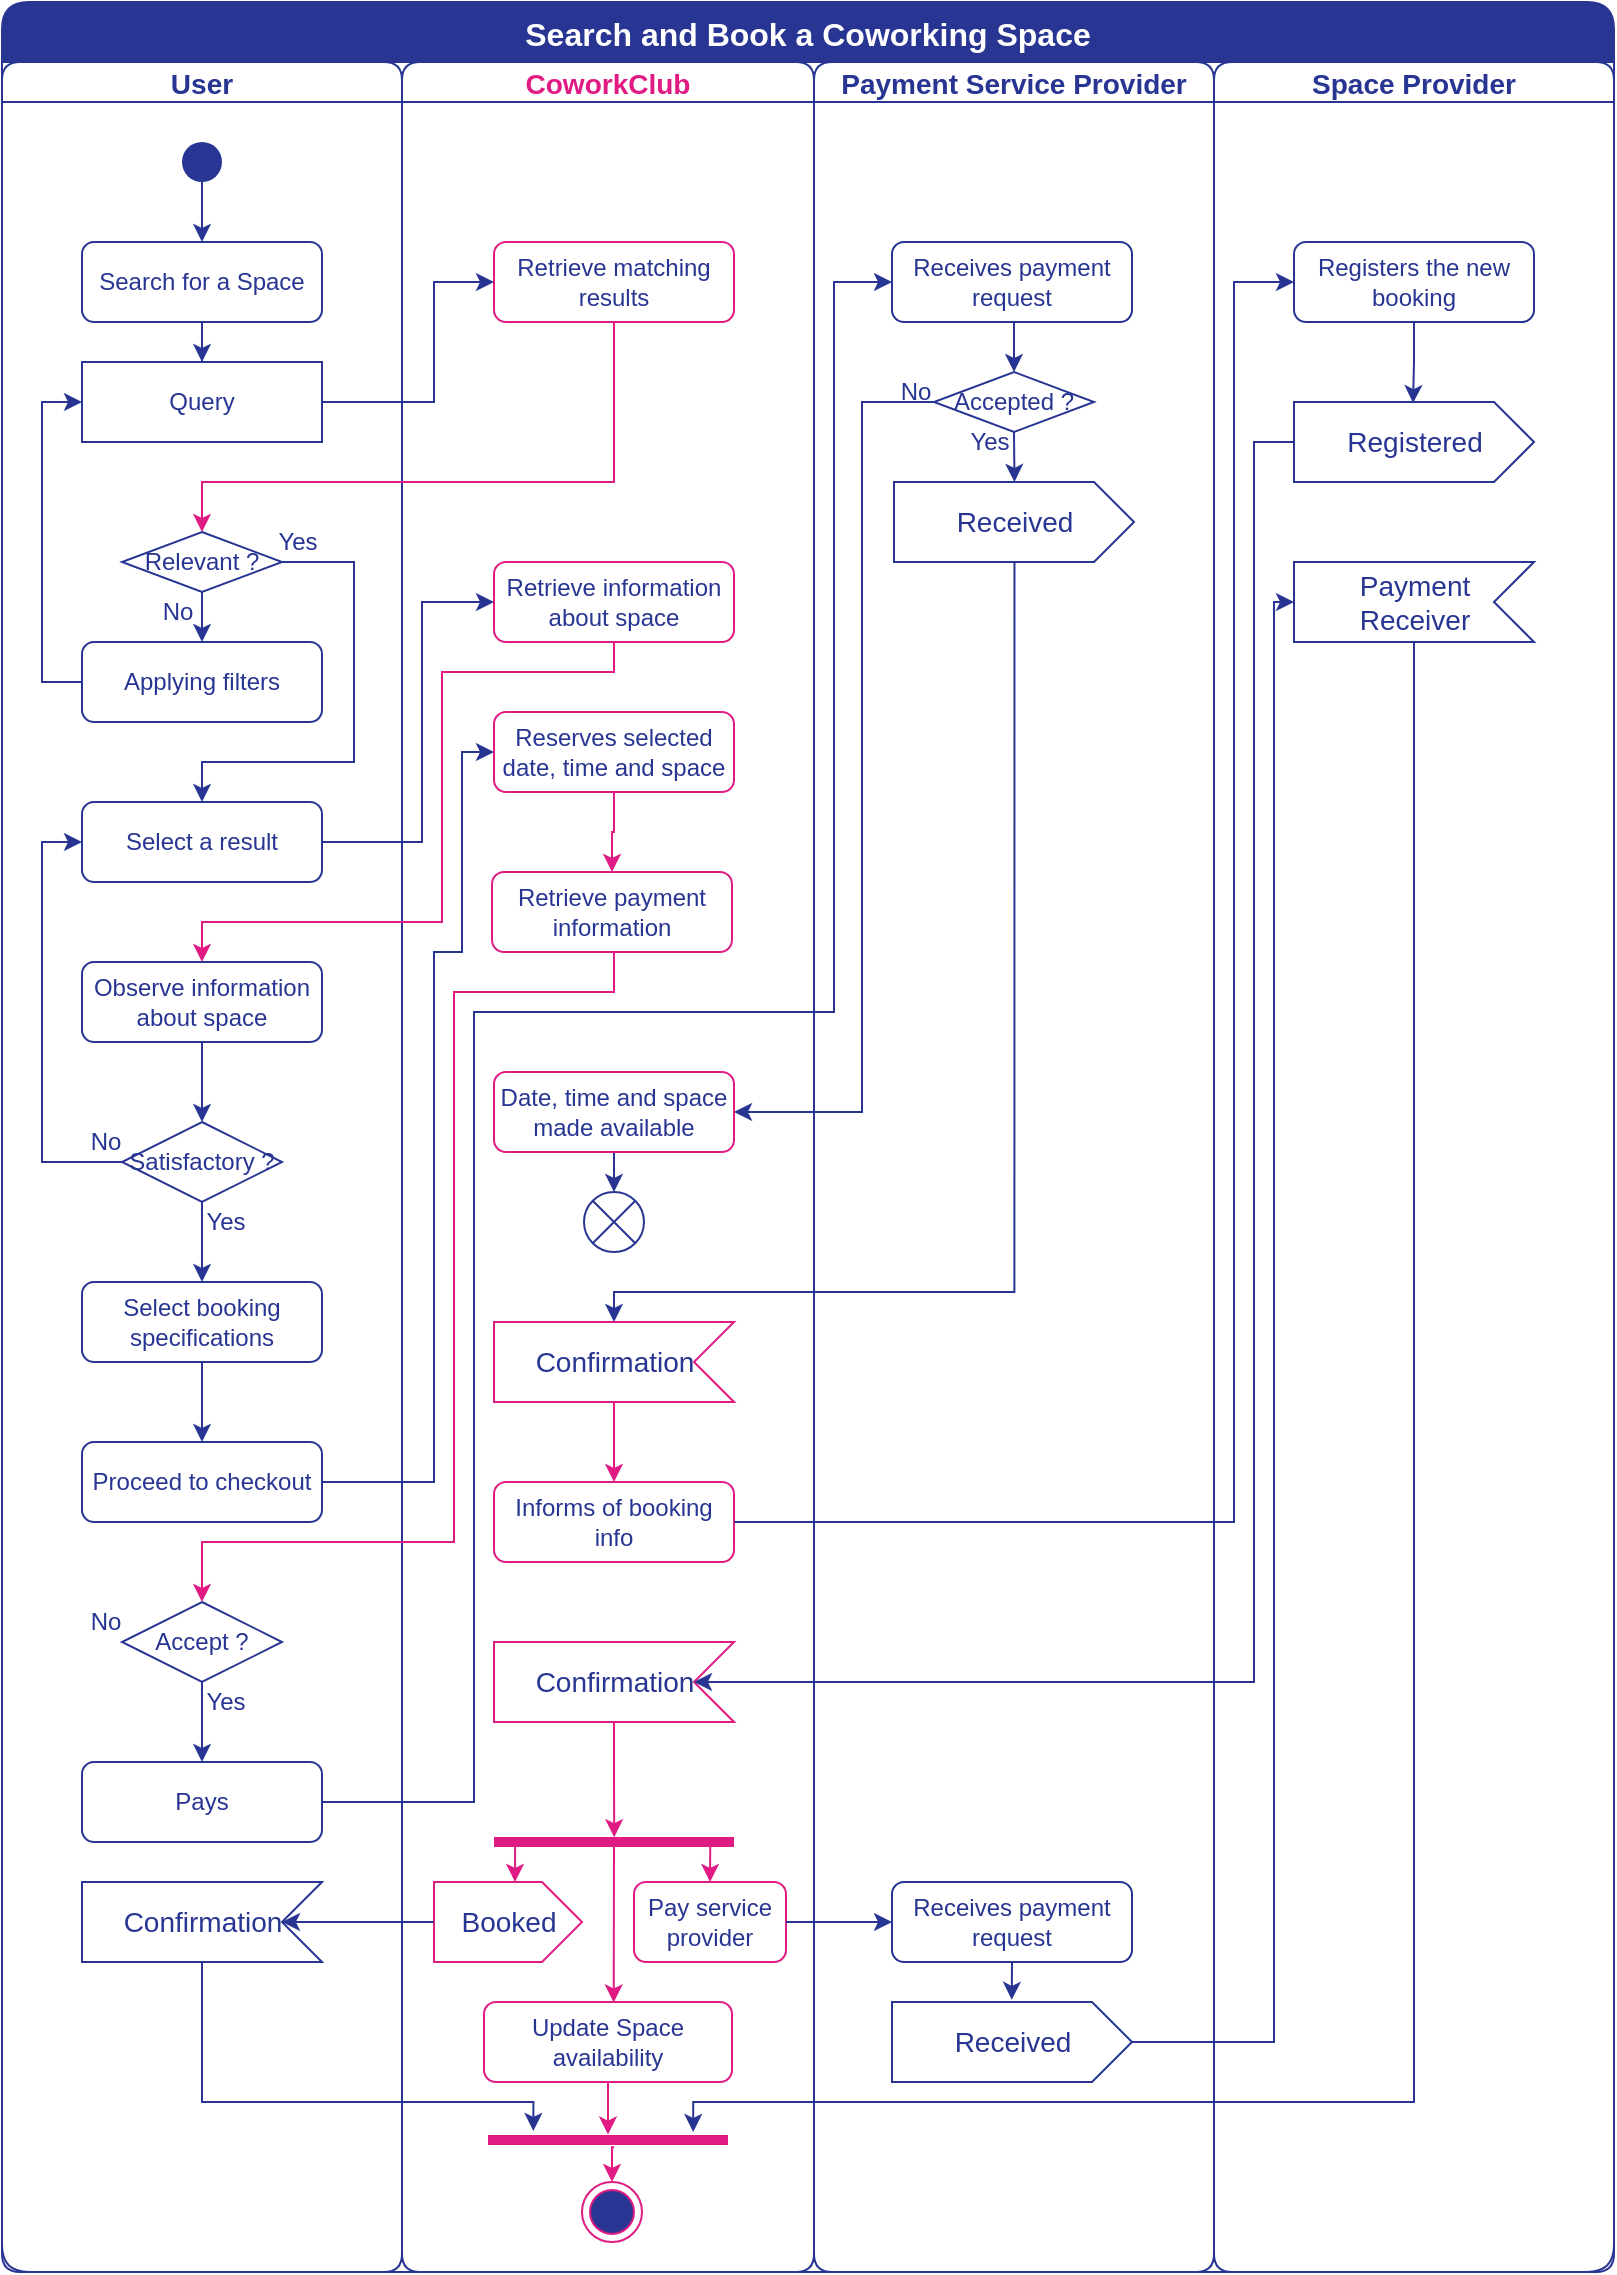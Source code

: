 <mxfile version="18.0.6" type="device" pages="5"><diagram id="prtHgNgQTEPvFCAcTncT" name="Activity Diagram - Booking"><mxGraphModel dx="1407" dy="843" grid="1" gridSize="10" guides="1" tooltips="1" connect="1" arrows="1" fold="1" page="1" pageScale="1" pageWidth="827" pageHeight="1169" math="0" shadow="0"><root><mxCell id="0"/><mxCell id="1" parent="0"/><mxCell id="Y9b4Z3o9En6oE_J5yfvX-1" value="Search and Book a Coworking Space" style="swimlane;childLayout=stackLayout;resizeParent=1;resizeParentMax=0;startSize=30;swimlaneFillColor=none;gradientColor=none;rounded=1;fillColor=#283592;fontColor=#FFFFFF;strokeColor=#283592;fontSize=16;" parent="1" vertex="1"><mxGeometry x="10" y="25" width="806" height="1135" as="geometry"/></mxCell><mxCell id="Y9b4Z3o9En6oE_J5yfvX-2" value="User" style="swimlane;startSize=20;rounded=1;strokeColor=#283592;fontColor=#283592;fontSize=14;" parent="Y9b4Z3o9En6oE_J5yfvX-1" vertex="1"><mxGeometry y="30" width="200" height="1105" as="geometry"/></mxCell><mxCell id="SBwuihwLTVM8k1IBvn76-6" style="edgeStyle=orthogonalEdgeStyle;rounded=0;orthogonalLoop=1;jettySize=auto;html=1;exitX=0.5;exitY=1;exitDx=0;exitDy=0;entryX=0.5;entryY=0;entryDx=0;entryDy=0;fontColor=#283592;strokeColor=#283592;" parent="Y9b4Z3o9En6oE_J5yfvX-2" source="JYSIa6xG7unAo9f5RrJn-1" target="SBwuihwLTVM8k1IBvn76-2" edge="1"><mxGeometry relative="1" as="geometry"/></mxCell><mxCell id="JYSIa6xG7unAo9f5RrJn-1" value="" style="ellipse;fillColor=#283592;strokeColor=none;fontSize=14;fontColor=#283592;aspect=fixed;" parent="Y9b4Z3o9En6oE_J5yfvX-2" vertex="1"><mxGeometry x="90" y="40" width="20" height="20" as="geometry"/></mxCell><mxCell id="SBwuihwLTVM8k1IBvn76-4" value="" style="edgeStyle=orthogonalEdgeStyle;rounded=0;orthogonalLoop=1;jettySize=auto;html=1;fontColor=#283592;strokeColor=#283592;" parent="Y9b4Z3o9En6oE_J5yfvX-2" source="SBwuihwLTVM8k1IBvn76-2" target="SBwuihwLTVM8k1IBvn76-3" edge="1"><mxGeometry relative="1" as="geometry"/></mxCell><mxCell id="SBwuihwLTVM8k1IBvn76-2" value="Search for a Space" style="rounded=1;whiteSpace=wrap;html=1;strokeColor=#283592;fontColor=#283592;" parent="Y9b4Z3o9En6oE_J5yfvX-2" vertex="1"><mxGeometry x="40" y="90" width="120" height="40" as="geometry"/></mxCell><mxCell id="SBwuihwLTVM8k1IBvn76-3" value="Query" style="rounded=0;whiteSpace=wrap;html=1;fontColor=#283592;strokeColor=#283592;" parent="Y9b4Z3o9En6oE_J5yfvX-2" vertex="1"><mxGeometry x="40" y="150" width="120" height="40" as="geometry"/></mxCell><mxCell id="SBwuihwLTVM8k1IBvn76-14" style="edgeStyle=orthogonalEdgeStyle;rounded=0;orthogonalLoop=1;jettySize=auto;html=1;exitX=0.5;exitY=1;exitDx=0;exitDy=0;entryX=0.5;entryY=0;entryDx=0;entryDy=0;fontColor=#283592;strokeColor=#283592;" parent="Y9b4Z3o9En6oE_J5yfvX-2" source="SBwuihwLTVM8k1IBvn76-11" target="SBwuihwLTVM8k1IBvn76-13" edge="1"><mxGeometry relative="1" as="geometry"/></mxCell><mxCell id="SBwuihwLTVM8k1IBvn76-18" style="edgeStyle=orthogonalEdgeStyle;rounded=0;orthogonalLoop=1;jettySize=auto;html=1;exitX=1;exitY=0.5;exitDx=0;exitDy=0;entryX=0.5;entryY=0;entryDx=0;entryDy=0;fontColor=#283592;strokeColor=#283592;" parent="Y9b4Z3o9En6oE_J5yfvX-2" source="SBwuihwLTVM8k1IBvn76-11" target="SBwuihwLTVM8k1IBvn76-17" edge="1"><mxGeometry relative="1" as="geometry"><Array as="points"><mxPoint x="176" y="250"/><mxPoint x="176" y="350"/><mxPoint x="100" y="350"/></Array></mxGeometry></mxCell><mxCell id="SBwuihwLTVM8k1IBvn76-11" value="Relevant ?" style="rhombus;whiteSpace=wrap;html=1;fontColor=#283592;strokeColor=#283592;" parent="Y9b4Z3o9En6oE_J5yfvX-2" vertex="1"><mxGeometry x="60" y="235" width="80" height="30" as="geometry"/></mxCell><mxCell id="SBwuihwLTVM8k1IBvn76-16" style="edgeStyle=orthogonalEdgeStyle;rounded=0;orthogonalLoop=1;jettySize=auto;html=1;exitX=0;exitY=0.5;exitDx=0;exitDy=0;entryX=0;entryY=0.5;entryDx=0;entryDy=0;fontColor=#283592;strokeColor=#283592;" parent="Y9b4Z3o9En6oE_J5yfvX-2" source="SBwuihwLTVM8k1IBvn76-13" target="SBwuihwLTVM8k1IBvn76-3" edge="1"><mxGeometry relative="1" as="geometry"/></mxCell><mxCell id="SBwuihwLTVM8k1IBvn76-13" value="Applying filters" style="rounded=1;whiteSpace=wrap;html=1;strokeColor=#283592;fontColor=#283592;" parent="Y9b4Z3o9En6oE_J5yfvX-2" vertex="1"><mxGeometry x="40" y="290" width="120" height="40" as="geometry"/></mxCell><mxCell id="SBwuihwLTVM8k1IBvn76-17" value="Select a result" style="rounded=1;whiteSpace=wrap;html=1;strokeColor=#283592;fontColor=#283592;" parent="Y9b4Z3o9En6oE_J5yfvX-2" vertex="1"><mxGeometry x="40" y="370" width="120" height="40" as="geometry"/></mxCell><mxCell id="SBwuihwLTVM8k1IBvn76-25" style="edgeStyle=orthogonalEdgeStyle;rounded=0;orthogonalLoop=1;jettySize=auto;html=1;exitX=0.5;exitY=1;exitDx=0;exitDy=0;entryX=0.5;entryY=0;entryDx=0;entryDy=0;fontColor=#283592;strokeColor=#283592;" parent="Y9b4Z3o9En6oE_J5yfvX-2" source="SBwuihwLTVM8k1IBvn76-21" target="SBwuihwLTVM8k1IBvn76-24" edge="1"><mxGeometry relative="1" as="geometry"/></mxCell><mxCell id="SBwuihwLTVM8k1IBvn76-21" value="Observe information about space" style="rounded=1;whiteSpace=wrap;html=1;strokeColor=#283592;fontColor=#283592;" parent="Y9b4Z3o9En6oE_J5yfvX-2" vertex="1"><mxGeometry x="40" y="450" width="120" height="40" as="geometry"/></mxCell><mxCell id="SBwuihwLTVM8k1IBvn76-26" style="edgeStyle=orthogonalEdgeStyle;rounded=0;orthogonalLoop=1;jettySize=auto;html=1;exitX=0;exitY=0.5;exitDx=0;exitDy=0;entryX=0;entryY=0.5;entryDx=0;entryDy=0;fontColor=#283592;strokeColor=#283592;" parent="Y9b4Z3o9En6oE_J5yfvX-2" source="SBwuihwLTVM8k1IBvn76-24" target="SBwuihwLTVM8k1IBvn76-17" edge="1"><mxGeometry relative="1" as="geometry"/></mxCell><mxCell id="SBwuihwLTVM8k1IBvn76-32" style="edgeStyle=orthogonalEdgeStyle;rounded=0;orthogonalLoop=1;jettySize=auto;html=1;exitX=0.5;exitY=1;exitDx=0;exitDy=0;entryX=0.5;entryY=0;entryDx=0;entryDy=0;fontColor=#283592;strokeColor=#283592;" parent="Y9b4Z3o9En6oE_J5yfvX-2" source="SBwuihwLTVM8k1IBvn76-24" target="SBwuihwLTVM8k1IBvn76-31" edge="1"><mxGeometry relative="1" as="geometry"/></mxCell><mxCell id="SBwuihwLTVM8k1IBvn76-24" value="Satisfactory ?" style="rhombus;whiteSpace=wrap;html=1;fontColor=#283592;strokeColor=#283592;aspect=fixed;" parent="Y9b4Z3o9En6oE_J5yfvX-2" vertex="1"><mxGeometry x="60" y="530" width="80" height="40" as="geometry"/></mxCell><mxCell id="SBwuihwLTVM8k1IBvn76-27" value="Yes" style="text;html=1;strokeColor=none;fillColor=none;align=center;verticalAlign=middle;whiteSpace=wrap;rounded=0;fontColor=#283592;" parent="Y9b4Z3o9En6oE_J5yfvX-2" vertex="1"><mxGeometry x="136" y="230" width="24" height="20" as="geometry"/></mxCell><mxCell id="SBwuihwLTVM8k1IBvn76-28" value="No" style="text;html=1;strokeColor=none;fillColor=none;align=center;verticalAlign=middle;whiteSpace=wrap;rounded=0;fontColor=#283592;" parent="Y9b4Z3o9En6oE_J5yfvX-2" vertex="1"><mxGeometry x="76" y="265" width="24" height="20" as="geometry"/></mxCell><mxCell id="SBwuihwLTVM8k1IBvn76-29" value="No" style="text;html=1;strokeColor=none;fillColor=none;align=center;verticalAlign=middle;whiteSpace=wrap;rounded=0;fontColor=#283592;" parent="Y9b4Z3o9En6oE_J5yfvX-2" vertex="1"><mxGeometry x="40" y="530" width="24" height="20" as="geometry"/></mxCell><mxCell id="SBwuihwLTVM8k1IBvn76-30" value="Yes" style="text;html=1;strokeColor=none;fillColor=none;align=center;verticalAlign=middle;whiteSpace=wrap;rounded=0;fontColor=#283592;" parent="Y9b4Z3o9En6oE_J5yfvX-2" vertex="1"><mxGeometry x="100" y="570" width="24" height="20" as="geometry"/></mxCell><mxCell id="SBwuihwLTVM8k1IBvn76-34" style="edgeStyle=orthogonalEdgeStyle;rounded=0;orthogonalLoop=1;jettySize=auto;html=1;exitX=0.5;exitY=1;exitDx=0;exitDy=0;entryX=0.5;entryY=0;entryDx=0;entryDy=0;fontColor=#283592;strokeColor=#283592;" parent="Y9b4Z3o9En6oE_J5yfvX-2" source="SBwuihwLTVM8k1IBvn76-31" target="SBwuihwLTVM8k1IBvn76-33" edge="1"><mxGeometry relative="1" as="geometry"/></mxCell><mxCell id="SBwuihwLTVM8k1IBvn76-31" value="Select booking specifications" style="rounded=1;whiteSpace=wrap;html=1;strokeColor=#283592;fontColor=#283592;" parent="Y9b4Z3o9En6oE_J5yfvX-2" vertex="1"><mxGeometry x="40" y="610" width="120" height="40" as="geometry"/></mxCell><mxCell id="SBwuihwLTVM8k1IBvn76-33" value="Proceed to checkout" style="rounded=1;whiteSpace=wrap;html=1;strokeColor=#283592;fontColor=#283592;" parent="Y9b4Z3o9En6oE_J5yfvX-2" vertex="1"><mxGeometry x="40" y="690" width="120" height="40" as="geometry"/></mxCell><mxCell id="SBwuihwLTVM8k1IBvn76-42" style="edgeStyle=orthogonalEdgeStyle;rounded=0;orthogonalLoop=1;jettySize=auto;html=1;exitX=0.5;exitY=1;exitDx=0;exitDy=0;entryX=0.5;entryY=0;entryDx=0;entryDy=0;fontColor=#283592;strokeColor=#283592;" parent="Y9b4Z3o9En6oE_J5yfvX-2" source="SBwuihwLTVM8k1IBvn76-39" target="SBwuihwLTVM8k1IBvn76-41" edge="1"><mxGeometry relative="1" as="geometry"/></mxCell><mxCell id="SBwuihwLTVM8k1IBvn76-39" value="Accept ?" style="rhombus;whiteSpace=wrap;html=1;fontColor=#283592;strokeColor=#283592;aspect=fixed;" parent="Y9b4Z3o9En6oE_J5yfvX-2" vertex="1"><mxGeometry x="60" y="770" width="80" height="40" as="geometry"/></mxCell><mxCell id="SBwuihwLTVM8k1IBvn76-41" value="Pays" style="rounded=1;whiteSpace=wrap;html=1;strokeColor=#283592;fontColor=#283592;" parent="Y9b4Z3o9En6oE_J5yfvX-2" vertex="1"><mxGeometry x="40" y="850" width="120" height="40" as="geometry"/></mxCell><mxCell id="SBwuihwLTVM8k1IBvn76-43" value="Yes" style="text;html=1;strokeColor=none;fillColor=none;align=center;verticalAlign=middle;whiteSpace=wrap;rounded=0;fontColor=#283592;" parent="Y9b4Z3o9En6oE_J5yfvX-2" vertex="1"><mxGeometry x="100" y="810" width="24" height="20" as="geometry"/></mxCell><mxCell id="SBwuihwLTVM8k1IBvn76-44" value="No" style="text;html=1;strokeColor=none;fillColor=none;align=center;verticalAlign=middle;whiteSpace=wrap;rounded=0;fontColor=#283592;" parent="Y9b4Z3o9En6oE_J5yfvX-2" vertex="1"><mxGeometry x="40" y="770" width="24" height="20" as="geometry"/></mxCell><mxCell id="SBwuihwLTVM8k1IBvn76-80" value="Confirmation" style="html=1;shape=mxgraph.infographic.ribbonSimple;notch1=20;notch2=0;align=center;verticalAlign=middle;fontSize=14;fontStyle=0;flipH=1;fillColor=#FFFFFF;fontColor=#283592;strokeColor=#283592;" parent="Y9b4Z3o9En6oE_J5yfvX-2" vertex="1"><mxGeometry x="40" y="910" width="120" height="40" as="geometry"/></mxCell><mxCell id="Y9b4Z3o9En6oE_J5yfvX-3" value="CoworkClub" style="swimlane;startSize=20;rounded=1;fontColor=#E01B84;strokeColor=#283592;fontSize=14;" parent="Y9b4Z3o9En6oE_J5yfvX-1" vertex="1"><mxGeometry x="200" y="30" width="206" height="1105" as="geometry"/></mxCell><mxCell id="SBwuihwLTVM8k1IBvn76-8" value="Retrieve matching results" style="rounded=1;whiteSpace=wrap;html=1;strokeColor=#E01B84;fontColor=#283592;" parent="Y9b4Z3o9En6oE_J5yfvX-3" vertex="1"><mxGeometry x="46" y="90" width="120" height="40" as="geometry"/></mxCell><mxCell id="SBwuihwLTVM8k1IBvn76-19" value="Retrieve information about space" style="rounded=1;whiteSpace=wrap;html=1;strokeColor=#E01B84;fontColor=#283592;" parent="Y9b4Z3o9En6oE_J5yfvX-3" vertex="1"><mxGeometry x="46" y="250" width="120" height="40" as="geometry"/></mxCell><mxCell id="SBwuihwLTVM8k1IBvn76-38" style="edgeStyle=orthogonalEdgeStyle;rounded=0;orthogonalLoop=1;jettySize=auto;html=1;exitX=0.5;exitY=1;exitDx=0;exitDy=0;entryX=0.5;entryY=0;entryDx=0;entryDy=0;fontColor=#283592;strokeColor=#E01B84;" parent="Y9b4Z3o9En6oE_J5yfvX-3" source="SBwuihwLTVM8k1IBvn76-35" target="SBwuihwLTVM8k1IBvn76-37" edge="1"><mxGeometry relative="1" as="geometry"/></mxCell><mxCell id="SBwuihwLTVM8k1IBvn76-35" value="Reserves selected date, time and space" style="rounded=1;whiteSpace=wrap;html=1;strokeColor=#E01B84;fontColor=#283592;" parent="Y9b4Z3o9En6oE_J5yfvX-3" vertex="1"><mxGeometry x="46" y="325" width="120" height="40" as="geometry"/></mxCell><mxCell id="SBwuihwLTVM8k1IBvn76-37" value="Retrieve payment information" style="rounded=1;whiteSpace=wrap;html=1;strokeColor=#E01B84;fontColor=#283592;" parent="Y9b4Z3o9En6oE_J5yfvX-3" vertex="1"><mxGeometry x="45" y="405" width="120" height="40" as="geometry"/></mxCell><mxCell id="SBwuihwLTVM8k1IBvn76-60" style="edgeStyle=orthogonalEdgeStyle;rounded=0;orthogonalLoop=1;jettySize=auto;html=1;exitX=0;exitY=0;exitDx=60;exitDy=40;exitPerimeter=0;entryX=0.5;entryY=0;entryDx=0;entryDy=0;fontSize=14;fontColor=#283592;strokeColor=#E01B84;" parent="Y9b4Z3o9En6oE_J5yfvX-3" source="SBwuihwLTVM8k1IBvn76-57" target="SBwuihwLTVM8k1IBvn76-59" edge="1"><mxGeometry relative="1" as="geometry"/></mxCell><mxCell id="SBwuihwLTVM8k1IBvn76-57" value="Confirmation" style="html=1;shape=mxgraph.infographic.ribbonSimple;notch1=20;notch2=0;align=center;verticalAlign=middle;fontSize=14;fontStyle=0;flipH=1;fillColor=#FFFFFF;fontColor=#283592;strokeColor=#E01B84;" parent="Y9b4Z3o9En6oE_J5yfvX-3" vertex="1"><mxGeometry x="46" y="630" width="120" height="40" as="geometry"/></mxCell><mxCell id="SBwuihwLTVM8k1IBvn76-59" value="Informs of booking info" style="rounded=1;whiteSpace=wrap;html=1;strokeColor=#E01B84;fontColor=#283592;" parent="Y9b4Z3o9En6oE_J5yfvX-3" vertex="1"><mxGeometry x="46" y="710" width="120" height="40" as="geometry"/></mxCell><mxCell id="SBwuihwLTVM8k1IBvn76-68" style="edgeStyle=orthogonalEdgeStyle;rounded=0;orthogonalLoop=1;jettySize=auto;html=1;exitX=0;exitY=0;exitDx=60;exitDy=40;exitPerimeter=0;entryX=0.017;entryY=0.499;entryDx=0;entryDy=0;entryPerimeter=0;fontSize=14;fontColor=#283592;strokeColor=#E01B84;" parent="Y9b4Z3o9En6oE_J5yfvX-3" source="SBwuihwLTVM8k1IBvn76-65" target="SBwuihwLTVM8k1IBvn76-67" edge="1"><mxGeometry relative="1" as="geometry"/></mxCell><mxCell id="SBwuihwLTVM8k1IBvn76-65" value="Confirmation" style="html=1;shape=mxgraph.infographic.ribbonSimple;notch1=20;notch2=0;align=center;verticalAlign=middle;fontSize=14;fontStyle=0;flipH=1;fillColor=#FFFFFF;fontColor=#283592;strokeColor=#E01B84;" parent="Y9b4Z3o9En6oE_J5yfvX-3" vertex="1"><mxGeometry x="46" y="790" width="120" height="40" as="geometry"/></mxCell><mxCell id="SBwuihwLTVM8k1IBvn76-67" value="" style="html=1;points=[];perimeter=orthogonalPerimeter;fillColor=#E01B84;strokeColor=none;fontSize=14;fontColor=#E01B84;rotation=90;" parent="Y9b4Z3o9En6oE_J5yfvX-3" vertex="1"><mxGeometry x="103.5" y="830" width="5" height="120" as="geometry"/></mxCell><mxCell id="SBwuihwLTVM8k1IBvn76-69" value="Booked" style="html=1;shape=mxgraph.infographic.ribbonSimple;notch1=0;notch2=20;align=center;verticalAlign=middle;fontSize=14;fontStyle=0;fillColor=#FFFFFF;fontColor=#283592;strokeColor=#E01B84;" parent="Y9b4Z3o9En6oE_J5yfvX-3" vertex="1"><mxGeometry x="16" y="910" width="74" height="40" as="geometry"/></mxCell><mxCell id="SBwuihwLTVM8k1IBvn76-70" value="" style="endArrow=classic;html=1;rounded=0;fontSize=14;fontColor=#E01B84;strokeColor=#E01B84;entryX=0;entryY=0;entryDx=40.5;entryDy=0;entryPerimeter=0;exitX=0.994;exitY=0.912;exitDx=0;exitDy=0;exitPerimeter=0;" parent="Y9b4Z3o9En6oE_J5yfvX-3" source="SBwuihwLTVM8k1IBvn76-67" target="SBwuihwLTVM8k1IBvn76-69" edge="1"><mxGeometry width="50" height="50" relative="1" as="geometry"><mxPoint x="86" y="950" as="sourcePoint"/><mxPoint x="136" y="900" as="targetPoint"/></mxGeometry></mxCell><mxCell id="SBwuihwLTVM8k1IBvn76-71" value="Pay service provider" style="rounded=1;whiteSpace=wrap;html=1;strokeColor=#E01B84;fontColor=#283592;" parent="Y9b4Z3o9En6oE_J5yfvX-3" vertex="1"><mxGeometry x="116" y="910" width="76" height="40" as="geometry"/></mxCell><mxCell id="SBwuihwLTVM8k1IBvn76-73" value="" style="endArrow=classic;html=1;rounded=0;fontSize=14;fontColor=#E01B84;strokeColor=#E01B84;entryX=0.5;entryY=0;entryDx=0;entryDy=0;exitX=0.988;exitY=0.099;exitDx=0;exitDy=0;exitPerimeter=0;" parent="Y9b4Z3o9En6oE_J5yfvX-3" source="SBwuihwLTVM8k1IBvn76-67" target="SBwuihwLTVM8k1IBvn76-71" edge="1"><mxGeometry width="50" height="50" relative="1" as="geometry"><mxPoint x="105.94" y="950" as="sourcePoint"/><mxPoint x="105.88" y="967.53" as="targetPoint"/></mxGeometry></mxCell><mxCell id="SBwuihwLTVM8k1IBvn76-83" style="edgeStyle=orthogonalEdgeStyle;rounded=0;orthogonalLoop=1;jettySize=auto;html=1;exitX=0.5;exitY=1;exitDx=0;exitDy=0;entryX=-0.045;entryY=0.5;entryDx=0;entryDy=0;fontSize=14;fontColor=#E01B84;strokeColor=#E01B84;entryPerimeter=0;" parent="Y9b4Z3o9En6oE_J5yfvX-3" source="SBwuihwLTVM8k1IBvn76-74" target="UYK-7qxF8x5jv9WJo-W0-1" edge="1"><mxGeometry relative="1" as="geometry"/></mxCell><mxCell id="SBwuihwLTVM8k1IBvn76-74" value="Update Space availability" style="rounded=1;whiteSpace=wrap;html=1;strokeColor=#E01B84;fontColor=#283592;" parent="Y9b4Z3o9En6oE_J5yfvX-3" vertex="1"><mxGeometry x="41" y="970" width="124" height="40" as="geometry"/></mxCell><mxCell id="SBwuihwLTVM8k1IBvn76-75" value="" style="endArrow=classic;html=1;rounded=0;fontSize=14;fontColor=#E01B84;strokeColor=#E01B84;exitX=0.967;exitY=0.5;exitDx=0;exitDy=0;exitPerimeter=0;entryX=0.523;entryY=0.006;entryDx=0;entryDy=0;entryPerimeter=0;" parent="Y9b4Z3o9En6oE_J5yfvX-3" source="SBwuihwLTVM8k1IBvn76-67" target="SBwuihwLTVM8k1IBvn76-74" edge="1"><mxGeometry width="50" height="50" relative="1" as="geometry"><mxPoint x="106.06" y="900.0" as="sourcePoint"/><mxPoint x="106" y="950" as="targetPoint"/></mxGeometry></mxCell><mxCell id="SBwuihwLTVM8k1IBvn76-79" value="" style="ellipse;html=1;shape=endState;fillColor=#283592;strokeColor=#E01B84;fontSize=14;fontColor=#E01B84;" parent="Y9b4Z3o9En6oE_J5yfvX-3" vertex="1"><mxGeometry x="90" y="1060" width="30" height="30" as="geometry"/></mxCell><mxCell id="UYK-7qxF8x5jv9WJo-W0-1" value="" style="html=1;points=[];perimeter=orthogonalPerimeter;fillColor=#E01B84;strokeColor=none;fontSize=14;fontColor=#E01B84;rotation=90;" parent="Y9b4Z3o9En6oE_J5yfvX-3" vertex="1"><mxGeometry x="100.5" y="979" width="5" height="120" as="geometry"/></mxCell><mxCell id="UYK-7qxF8x5jv9WJo-W0-3" style="edgeStyle=orthogonalEdgeStyle;rounded=0;orthogonalLoop=1;jettySize=auto;html=1;exitX=1.213;exitY=0.474;exitDx=0;exitDy=0;entryX=0.5;entryY=0;entryDx=0;entryDy=0;fontSize=14;fontColor=#E01B84;strokeColor=#E01B84;exitPerimeter=0;" parent="Y9b4Z3o9En6oE_J5yfvX-3" source="UYK-7qxF8x5jv9WJo-W0-1" target="SBwuihwLTVM8k1IBvn76-79" edge="1"><mxGeometry relative="1" as="geometry"><mxPoint x="113.0" y="1020" as="sourcePoint"/><mxPoint x="113.0" y="1037.275" as="targetPoint"/></mxGeometry></mxCell><mxCell id="ucHowXHDUnCpZmRlBpM0-2" style="edgeStyle=orthogonalEdgeStyle;rounded=0;orthogonalLoop=1;jettySize=auto;html=1;exitX=0.5;exitY=1;exitDx=0;exitDy=0;entryX=0.5;entryY=0;entryDx=0;entryDy=0;strokeColor=#283592;" parent="Y9b4Z3o9En6oE_J5yfvX-3" source="ucHowXHDUnCpZmRlBpM0-1" target="SBwuihwLTVM8k1IBvn76-76" edge="1"><mxGeometry relative="1" as="geometry"/></mxCell><mxCell id="ucHowXHDUnCpZmRlBpM0-1" value="Date, time and space made available" style="rounded=1;whiteSpace=wrap;html=1;strokeColor=#E01B84;fontColor=#283592;" parent="Y9b4Z3o9En6oE_J5yfvX-3" vertex="1"><mxGeometry x="46" y="505" width="120" height="40" as="geometry"/></mxCell><mxCell id="SBwuihwLTVM8k1IBvn76-76" value="" style="shape=sumEllipse;perimeter=ellipsePerimeter;whiteSpace=wrap;html=1;backgroundOutline=1;fontSize=14;fontColor=#E01B84;strokeColor=#283592;fillColor=#FFFFFF;" parent="Y9b4Z3o9En6oE_J5yfvX-3" vertex="1"><mxGeometry x="91" y="565" width="30" height="30" as="geometry"/></mxCell><mxCell id="SBwuihwLTVM8k1IBvn76-45" value="Payment Service Provider" style="swimlane;startSize=20;rounded=1;fontColor=#283592;strokeColor=#283592;fontSize=14;" parent="Y9b4Z3o9En6oE_J5yfvX-1" vertex="1"><mxGeometry x="406" y="30" width="200" height="1105" as="geometry"/></mxCell><mxCell id="SBwuihwLTVM8k1IBvn76-52" style="edgeStyle=orthogonalEdgeStyle;rounded=0;orthogonalLoop=1;jettySize=auto;html=1;exitX=0.5;exitY=1;exitDx=0;exitDy=0;entryX=0.5;entryY=0;entryDx=0;entryDy=0;fontSize=14;fontColor=#283592;strokeColor=#283592;" parent="SBwuihwLTVM8k1IBvn76-45" source="SBwuihwLTVM8k1IBvn76-49" target="SBwuihwLTVM8k1IBvn76-51" edge="1"><mxGeometry relative="1" as="geometry"/></mxCell><mxCell id="SBwuihwLTVM8k1IBvn76-49" value="Receives payment request" style="rounded=1;whiteSpace=wrap;html=1;strokeColor=#283592;fontColor=#283592;" parent="SBwuihwLTVM8k1IBvn76-45" vertex="1"><mxGeometry x="39" y="90" width="120" height="40" as="geometry"/></mxCell><mxCell id="SBwuihwLTVM8k1IBvn76-50" value="Received" style="html=1;shape=mxgraph.infographic.ribbonSimple;notch1=0;notch2=20;align=center;verticalAlign=middle;fontSize=14;fontStyle=0;fillColor=#FFFFFF;fontColor=#283592;strokeColor=#283592;" parent="SBwuihwLTVM8k1IBvn76-45" vertex="1"><mxGeometry x="40" y="210" width="120" height="40" as="geometry"/></mxCell><mxCell id="SBwuihwLTVM8k1IBvn76-53" style="edgeStyle=orthogonalEdgeStyle;rounded=0;orthogonalLoop=1;jettySize=auto;html=1;exitX=0.5;exitY=1;exitDx=0;exitDy=0;entryX=0.502;entryY=-0.001;entryDx=0;entryDy=0;entryPerimeter=0;fontSize=14;fontColor=#283592;strokeColor=#283592;" parent="SBwuihwLTVM8k1IBvn76-45" source="SBwuihwLTVM8k1IBvn76-51" target="SBwuihwLTVM8k1IBvn76-50" edge="1"><mxGeometry relative="1" as="geometry"/></mxCell><mxCell id="SBwuihwLTVM8k1IBvn76-51" value="Accepted ?" style="rhombus;whiteSpace=wrap;html=1;fontColor=#283592;strokeColor=#283592;aspect=fixed;" parent="SBwuihwLTVM8k1IBvn76-45" vertex="1"><mxGeometry x="60" y="155" width="80" height="30" as="geometry"/></mxCell><mxCell id="SBwuihwLTVM8k1IBvn76-54" value="Yes" style="text;html=1;strokeColor=none;fillColor=none;align=center;verticalAlign=middle;whiteSpace=wrap;rounded=0;fontColor=#283592;" parent="SBwuihwLTVM8k1IBvn76-45" vertex="1"><mxGeometry x="76" y="180" width="24" height="20" as="geometry"/></mxCell><mxCell id="SBwuihwLTVM8k1IBvn76-78" value="No" style="text;html=1;strokeColor=none;fillColor=none;align=center;verticalAlign=middle;whiteSpace=wrap;rounded=0;fontColor=#283592;" parent="SBwuihwLTVM8k1IBvn76-45" vertex="1"><mxGeometry x="39" y="155" width="24" height="20" as="geometry"/></mxCell><mxCell id="SBwuihwLTVM8k1IBvn76-89" style="edgeStyle=orthogonalEdgeStyle;rounded=0;orthogonalLoop=1;jettySize=auto;html=1;exitX=0.5;exitY=1;exitDx=0;exitDy=0;entryX=0.499;entryY=-0.027;entryDx=0;entryDy=0;entryPerimeter=0;fontSize=14;fontColor=#E01B84;strokeColor=#283592;" parent="SBwuihwLTVM8k1IBvn76-45" source="SBwuihwLTVM8k1IBvn76-84" target="SBwuihwLTVM8k1IBvn76-85" edge="1"><mxGeometry relative="1" as="geometry"/></mxCell><mxCell id="SBwuihwLTVM8k1IBvn76-84" value="Receives payment request" style="rounded=1;whiteSpace=wrap;html=1;strokeColor=#283592;fontColor=#283592;" parent="SBwuihwLTVM8k1IBvn76-45" vertex="1"><mxGeometry x="39" y="910" width="120" height="40" as="geometry"/></mxCell><mxCell id="SBwuihwLTVM8k1IBvn76-85" value="Received" style="html=1;shape=mxgraph.infographic.ribbonSimple;notch1=0;notch2=20;align=center;verticalAlign=middle;fontSize=14;fontStyle=0;fillColor=#FFFFFF;fontColor=#283592;strokeColor=#283592;" parent="SBwuihwLTVM8k1IBvn76-45" vertex="1"><mxGeometry x="39" y="970" width="120" height="40" as="geometry"/></mxCell><mxCell id="Y9b4Z3o9En6oE_J5yfvX-4" value="Space Provider" style="swimlane;startSize=20;rounded=1;fontColor=#283592;strokeColor=#283592;fontSize=14;" parent="Y9b4Z3o9En6oE_J5yfvX-1" vertex="1"><mxGeometry x="606" y="30" width="200" height="1105" as="geometry"/></mxCell><mxCell id="SBwuihwLTVM8k1IBvn76-64" style="edgeStyle=orthogonalEdgeStyle;rounded=0;orthogonalLoop=1;jettySize=auto;html=1;exitX=0.5;exitY=1;exitDx=0;exitDy=0;entryX=0.496;entryY=0.014;entryDx=0;entryDy=0;entryPerimeter=0;fontSize=14;fontColor=#283592;strokeColor=#283592;" parent="Y9b4Z3o9En6oE_J5yfvX-4" source="SBwuihwLTVM8k1IBvn76-61" target="SBwuihwLTVM8k1IBvn76-63" edge="1"><mxGeometry relative="1" as="geometry"/></mxCell><mxCell id="SBwuihwLTVM8k1IBvn76-61" value="Registers the new booking" style="rounded=1;whiteSpace=wrap;html=1;strokeColor=#283592;fontColor=#283592;" parent="Y9b4Z3o9En6oE_J5yfvX-4" vertex="1"><mxGeometry x="40" y="90" width="120" height="40" as="geometry"/></mxCell><mxCell id="SBwuihwLTVM8k1IBvn76-63" value="Registered" style="html=1;shape=mxgraph.infographic.ribbonSimple;notch1=0;notch2=20;align=center;verticalAlign=middle;fontSize=14;fontStyle=0;fillColor=#FFFFFF;fontColor=#283592;strokeColor=#283592;" parent="Y9b4Z3o9En6oE_J5yfvX-4" vertex="1"><mxGeometry x="40" y="170" width="120" height="40" as="geometry"/></mxCell><mxCell id="SBwuihwLTVM8k1IBvn76-90" value="Payment&lt;br&gt;Receiver" style="html=1;shape=mxgraph.infographic.ribbonSimple;notch1=20;notch2=0;align=center;verticalAlign=middle;fontSize=14;fontStyle=0;flipH=1;fillColor=#FFFFFF;fontColor=#283592;strokeColor=#283592;" parent="Y9b4Z3o9En6oE_J5yfvX-4" vertex="1"><mxGeometry x="40" y="250" width="120" height="40" as="geometry"/></mxCell><mxCell id="SBwuihwLTVM8k1IBvn76-9" style="edgeStyle=orthogonalEdgeStyle;rounded=0;orthogonalLoop=1;jettySize=auto;html=1;exitX=1;exitY=0.5;exitDx=0;exitDy=0;entryX=0;entryY=0.5;entryDx=0;entryDy=0;fontColor=#283592;strokeColor=#283592;" parent="Y9b4Z3o9En6oE_J5yfvX-1" source="SBwuihwLTVM8k1IBvn76-3" target="SBwuihwLTVM8k1IBvn76-8" edge="1"><mxGeometry relative="1" as="geometry"><Array as="points"><mxPoint x="216" y="200"/><mxPoint x="216" y="140"/></Array></mxGeometry></mxCell><mxCell id="SBwuihwLTVM8k1IBvn76-12" style="edgeStyle=orthogonalEdgeStyle;rounded=0;orthogonalLoop=1;jettySize=auto;html=1;exitX=0.5;exitY=1;exitDx=0;exitDy=0;entryX=0.5;entryY=0;entryDx=0;entryDy=0;fontColor=#283592;strokeColor=#E01B84;" parent="Y9b4Z3o9En6oE_J5yfvX-1" source="SBwuihwLTVM8k1IBvn76-8" target="SBwuihwLTVM8k1IBvn76-11" edge="1"><mxGeometry relative="1" as="geometry"><Array as="points"><mxPoint x="306" y="240"/><mxPoint x="100" y="240"/></Array></mxGeometry></mxCell><mxCell id="SBwuihwLTVM8k1IBvn76-20" style="edgeStyle=orthogonalEdgeStyle;rounded=0;orthogonalLoop=1;jettySize=auto;html=1;exitX=1;exitY=0.5;exitDx=0;exitDy=0;entryX=0;entryY=0.5;entryDx=0;entryDy=0;fontColor=#283592;strokeColor=#283592;" parent="Y9b4Z3o9En6oE_J5yfvX-1" source="SBwuihwLTVM8k1IBvn76-17" target="SBwuihwLTVM8k1IBvn76-19" edge="1"><mxGeometry relative="1" as="geometry"><Array as="points"><mxPoint x="210" y="420"/><mxPoint x="210" y="300"/></Array></mxGeometry></mxCell><mxCell id="SBwuihwLTVM8k1IBvn76-22" style="edgeStyle=orthogonalEdgeStyle;rounded=0;orthogonalLoop=1;jettySize=auto;html=1;exitX=0.5;exitY=1;exitDx=0;exitDy=0;entryX=0.5;entryY=0;entryDx=0;entryDy=0;fontColor=#283592;strokeColor=#E01B84;" parent="Y9b4Z3o9En6oE_J5yfvX-1" source="SBwuihwLTVM8k1IBvn76-19" target="SBwuihwLTVM8k1IBvn76-21" edge="1"><mxGeometry relative="1" as="geometry"><Array as="points"><mxPoint x="306" y="335"/><mxPoint x="220" y="335"/><mxPoint x="220" y="460"/><mxPoint x="100" y="460"/></Array></mxGeometry></mxCell><mxCell id="SBwuihwLTVM8k1IBvn76-36" style="edgeStyle=orthogonalEdgeStyle;rounded=0;orthogonalLoop=1;jettySize=auto;html=1;exitX=1;exitY=0.5;exitDx=0;exitDy=0;entryX=0;entryY=0.5;entryDx=0;entryDy=0;fontColor=#283592;strokeColor=#283592;" parent="Y9b4Z3o9En6oE_J5yfvX-1" source="SBwuihwLTVM8k1IBvn76-33" target="SBwuihwLTVM8k1IBvn76-35" edge="1"><mxGeometry relative="1" as="geometry"><Array as="points"><mxPoint x="216" y="740"/><mxPoint x="216" y="475"/><mxPoint x="230" y="475"/><mxPoint x="230" y="375"/></Array></mxGeometry></mxCell><mxCell id="SBwuihwLTVM8k1IBvn76-40" style="edgeStyle=orthogonalEdgeStyle;rounded=0;orthogonalLoop=1;jettySize=auto;html=1;exitX=0.5;exitY=1;exitDx=0;exitDy=0;entryX=0.5;entryY=0;entryDx=0;entryDy=0;fontColor=#283592;strokeColor=#E01B84;" parent="Y9b4Z3o9En6oE_J5yfvX-1" source="SBwuihwLTVM8k1IBvn76-37" target="SBwuihwLTVM8k1IBvn76-39" edge="1"><mxGeometry relative="1" as="geometry"><Array as="points"><mxPoint x="306" y="495"/><mxPoint x="226" y="495"/><mxPoint x="226" y="770"/><mxPoint x="100" y="770"/></Array></mxGeometry></mxCell><mxCell id="SBwuihwLTVM8k1IBvn76-56" style="edgeStyle=orthogonalEdgeStyle;rounded=0;orthogonalLoop=1;jettySize=auto;html=1;exitX=1;exitY=0.5;exitDx=0;exitDy=0;entryX=0;entryY=0.5;entryDx=0;entryDy=0;fontSize=14;fontColor=#283592;strokeColor=#283592;" parent="Y9b4Z3o9En6oE_J5yfvX-1" source="SBwuihwLTVM8k1IBvn76-41" target="SBwuihwLTVM8k1IBvn76-49" edge="1"><mxGeometry relative="1" as="geometry"><Array as="points"><mxPoint x="236" y="900"/><mxPoint x="236" y="505"/><mxPoint x="416" y="505"/><mxPoint x="416" y="140"/></Array></mxGeometry></mxCell><mxCell id="SBwuihwLTVM8k1IBvn76-58" style="edgeStyle=orthogonalEdgeStyle;rounded=0;orthogonalLoop=1;jettySize=auto;html=1;exitX=0.502;exitY=0.993;exitDx=0;exitDy=0;exitPerimeter=0;entryX=0;entryY=0;entryDx=60;entryDy=0;entryPerimeter=0;fontSize=14;fontColor=#283592;strokeColor=#283592;" parent="Y9b4Z3o9En6oE_J5yfvX-1" source="SBwuihwLTVM8k1IBvn76-50" target="SBwuihwLTVM8k1IBvn76-57" edge="1"><mxGeometry relative="1" as="geometry"><Array as="points"><mxPoint x="506" y="645"/><mxPoint x="306" y="645"/></Array></mxGeometry></mxCell><mxCell id="SBwuihwLTVM8k1IBvn76-62" style="edgeStyle=orthogonalEdgeStyle;rounded=0;orthogonalLoop=1;jettySize=auto;html=1;exitX=1;exitY=0.5;exitDx=0;exitDy=0;entryX=0;entryY=0.5;entryDx=0;entryDy=0;fontSize=14;fontColor=#283592;strokeColor=#283592;" parent="Y9b4Z3o9En6oE_J5yfvX-1" source="SBwuihwLTVM8k1IBvn76-59" target="SBwuihwLTVM8k1IBvn76-61" edge="1"><mxGeometry relative="1" as="geometry"><Array as="points"><mxPoint x="616" y="760"/><mxPoint x="616" y="140"/></Array></mxGeometry></mxCell><mxCell id="SBwuihwLTVM8k1IBvn76-66" style="edgeStyle=orthogonalEdgeStyle;rounded=0;orthogonalLoop=1;jettySize=auto;html=1;exitX=0;exitY=0;exitDx=0;exitDy=20;exitPerimeter=0;entryX=0;entryY=0;entryDx=20;entryDy=20;entryPerimeter=0;fontSize=14;fontColor=#283592;strokeColor=#283592;" parent="Y9b4Z3o9En6oE_J5yfvX-1" source="SBwuihwLTVM8k1IBvn76-63" target="SBwuihwLTVM8k1IBvn76-65" edge="1"><mxGeometry relative="1" as="geometry"><Array as="points"><mxPoint x="626" y="220"/><mxPoint x="626" y="840"/><mxPoint x="346" y="840"/></Array></mxGeometry></mxCell><mxCell id="SBwuihwLTVM8k1IBvn76-81" style="edgeStyle=orthogonalEdgeStyle;rounded=0;orthogonalLoop=1;jettySize=auto;html=1;exitX=0;exitY=0;exitDx=0;exitDy=20;exitPerimeter=0;entryX=0;entryY=0;entryDx=20;entryDy=20;entryPerimeter=0;fontSize=14;fontColor=#E01B84;strokeColor=#283592;" parent="Y9b4Z3o9En6oE_J5yfvX-1" source="SBwuihwLTVM8k1IBvn76-69" target="SBwuihwLTVM8k1IBvn76-80" edge="1"><mxGeometry relative="1" as="geometry"><Array as="points"><mxPoint x="166" y="960"/><mxPoint x="166" y="960"/></Array></mxGeometry></mxCell><mxCell id="SBwuihwLTVM8k1IBvn76-82" style="edgeStyle=orthogonalEdgeStyle;rounded=0;orthogonalLoop=1;jettySize=auto;html=1;exitX=0;exitY=0;exitDx=60;exitDy=40;exitPerimeter=0;entryX=-0.401;entryY=0.811;entryDx=0;entryDy=0;fontSize=14;fontColor=#E01B84;strokeColor=#283592;entryPerimeter=0;" parent="Y9b4Z3o9En6oE_J5yfvX-1" source="SBwuihwLTVM8k1IBvn76-80" target="UYK-7qxF8x5jv9WJo-W0-1" edge="1"><mxGeometry relative="1" as="geometry"><Array as="points"><mxPoint x="100" y="1050"/><mxPoint x="266" y="1050"/></Array></mxGeometry></mxCell><mxCell id="SBwuihwLTVM8k1IBvn76-87" style="edgeStyle=orthogonalEdgeStyle;rounded=0;orthogonalLoop=1;jettySize=auto;html=1;exitX=1;exitY=0.5;exitDx=0;exitDy=0;entryX=0;entryY=0.5;entryDx=0;entryDy=0;fontSize=14;fontColor=#E01B84;strokeColor=#283592;" parent="Y9b4Z3o9En6oE_J5yfvX-1" source="SBwuihwLTVM8k1IBvn76-71" target="SBwuihwLTVM8k1IBvn76-84" edge="1"><mxGeometry relative="1" as="geometry"/></mxCell><mxCell id="SBwuihwLTVM8k1IBvn76-91" style="edgeStyle=orthogonalEdgeStyle;rounded=0;orthogonalLoop=1;jettySize=auto;html=1;exitX=1;exitY=0.5;exitDx=0;exitDy=0;exitPerimeter=0;entryX=1;entryY=0.5;entryDx=0;entryDy=0;entryPerimeter=0;fontSize=14;fontColor=#E01B84;strokeColor=#283592;" parent="Y9b4Z3o9En6oE_J5yfvX-1" source="SBwuihwLTVM8k1IBvn76-85" target="SBwuihwLTVM8k1IBvn76-90" edge="1"><mxGeometry relative="1" as="geometry"><Array as="points"><mxPoint x="636" y="1020"/><mxPoint x="636" y="300"/></Array></mxGeometry></mxCell><mxCell id="SBwuihwLTVM8k1IBvn76-92" style="edgeStyle=orthogonalEdgeStyle;rounded=0;orthogonalLoop=1;jettySize=auto;html=1;exitX=0;exitY=0;exitDx=60;exitDy=40;exitPerimeter=0;entryX=-0.307;entryY=0.145;entryDx=0;entryDy=0;fontSize=14;fontColor=#E01B84;strokeColor=#283592;entryPerimeter=0;" parent="Y9b4Z3o9En6oE_J5yfvX-1" source="SBwuihwLTVM8k1IBvn76-90" target="UYK-7qxF8x5jv9WJo-W0-1" edge="1"><mxGeometry relative="1" as="geometry"><Array as="points"><mxPoint x="706" y="1050"/><mxPoint x="346" y="1050"/></Array></mxGeometry></mxCell><mxCell id="SBwuihwLTVM8k1IBvn76-77" style="edgeStyle=orthogonalEdgeStyle;rounded=0;orthogonalLoop=1;jettySize=auto;html=1;exitX=0;exitY=0.5;exitDx=0;exitDy=0;entryX=1;entryY=0.5;entryDx=0;entryDy=0;fontSize=14;fontColor=#E01B84;strokeColor=#283592;" parent="Y9b4Z3o9En6oE_J5yfvX-1" source="SBwuihwLTVM8k1IBvn76-51" target="ucHowXHDUnCpZmRlBpM0-1" edge="1"><mxGeometry relative="1" as="geometry"><Array as="points"><mxPoint x="430" y="200"/><mxPoint x="430" y="555"/></Array></mxGeometry></mxCell></root></mxGraphModel></diagram><diagram id="dLOneZuymx4iYUXCO88S" name="Add Space"><mxGraphModel dx="1198" dy="652" grid="1" gridSize="10" guides="1" tooltips="1" connect="1" arrows="1" fold="1" page="1" pageScale="1" pageWidth="827" pageHeight="1169" math="0" shadow="0">&#xa;      <root>&#xa;        <mxCell id="0"/>&#xa;        <mxCell id="1" parent="0"/>&#xa;        <mxCell id="Yo68WYZIFa2jaD8EibDz-1" value="Add Coworking space" style="swimlane;childLayout=stackLayout;resizeParent=1;resizeParentMax=0;startSize=30;swimlaneFillColor=none;gradientColor=none;rounded=1;fillColor=#283592;fontColor=#FFFFFF;strokeColor=#283592;fontSize=16;" parent="1" vertex="1">&#xa;          <mxGeometry x="134" y="40" width="560" height="890" as="geometry"/>&#xa;        </mxCell>&#xa;        <mxCell id="srAZ5GR5LNJATQXIu9n--6" style="edgeStyle=orthogonalEdgeStyle;rounded=0;orthogonalLoop=1;jettySize=auto;html=1;exitX=1;exitY=0.5;exitDx=0;exitDy=0;entryX=0;entryY=0.5;entryDx=0;entryDy=0;fontSize=14;fontColor=#283592;strokeColor=#E01B84;" parent="Yo68WYZIFa2jaD8EibDz-1" source="srAZ5GR5LNJATQXIu9n--3" target="srAZ5GR5LNJATQXIu9n--5" edge="1">&#xa;          <mxGeometry relative="1" as="geometry"/>&#xa;        </mxCell>&#xa;        <mxCell id="srAZ5GR5LNJATQXIu9n--11" style="edgeStyle=orthogonalEdgeStyle;rounded=0;orthogonalLoop=1;jettySize=auto;html=1;exitX=0;exitY=0.5;exitDx=0;exitDy=0;entryX=1;entryY=0.5;entryDx=0;entryDy=0;fontSize=14;fontColor=#283592;strokeColor=#283592;" parent="Yo68WYZIFa2jaD8EibDz-1" source="srAZ5GR5LNJATQXIu9n--7" target="srAZ5GR5LNJATQXIu9n--10" edge="1">&#xa;          <mxGeometry relative="1" as="geometry"/>&#xa;        </mxCell>&#xa;        <mxCell id="srAZ5GR5LNJATQXIu9n--14" style="edgeStyle=orthogonalEdgeStyle;rounded=0;orthogonalLoop=1;jettySize=auto;html=1;exitX=0.5;exitY=0;exitDx=0;exitDy=0;entryX=0;entryY=0.75;entryDx=0;entryDy=0;fontSize=14;fontColor=#283592;strokeColor=#E01B84;" parent="Yo68WYZIFa2jaD8EibDz-1" source="srAZ5GR5LNJATQXIu9n--10" target="srAZ5GR5LNJATQXIu9n--5" edge="1">&#xa;          <mxGeometry relative="1" as="geometry">&#xa;            <Array as="points">&#xa;              <mxPoint x="203" y="530"/>&#xa;              <mxPoint x="286" y="530"/>&#xa;              <mxPoint x="286" y="510"/>&#xa;            </Array>&#xa;          </mxGeometry>&#xa;        </mxCell>&#xa;        <mxCell id="Yo68WYZIFa2jaD8EibDz-2" value="CoworkClub" style="swimlane;startSize=20;rounded=1;fontColor=#e01b84;strokeColor=#283592;fontSize=14;" parent="Yo68WYZIFa2jaD8EibDz-1" vertex="1">&#xa;          <mxGeometry y="30" width="280" height="860" as="geometry">&#xa;            <mxRectangle y="30" width="30" height="980" as="alternateBounds"/>&#xa;          </mxGeometry>&#xa;        </mxCell>&#xa;        <mxCell id="Gj3wsYL6SBJlNOCuP870-2" style="edgeStyle=orthogonalEdgeStyle;rounded=0;orthogonalLoop=1;jettySize=auto;html=1;exitX=0.5;exitY=1;exitDx=0;exitDy=0;entryX=0.5;entryY=0;entryDx=0;entryDy=0;fontSize=14;fontColor=#283592;strokeColor=#E01B84;" parent="Yo68WYZIFa2jaD8EibDz-2" source="78g4_6eE-cRGmUJaPtJS-4" target="Gj3wsYL6SBJlNOCuP870-1" edge="1">&#xa;          <mxGeometry relative="1" as="geometry"/>&#xa;        </mxCell>&#xa;        <mxCell id="78g4_6eE-cRGmUJaPtJS-4" value="Application Validation" style="rounded=1;whiteSpace=wrap;html=1;strokeColor=#E01B84;fontColor=#283592;" parent="Yo68WYZIFa2jaD8EibDz-2" vertex="1">&#xa;          <mxGeometry x="80" y="190" width="120" height="40" as="geometry"/>&#xa;        </mxCell>&#xa;        <mxCell id="srAZ5GR5LNJATQXIu9n--2" style="edgeStyle=orthogonalEdgeStyle;rounded=0;orthogonalLoop=1;jettySize=auto;html=1;exitX=0.5;exitY=1;exitDx=0;exitDy=0;entryX=0.5;entryY=0;entryDx=0;entryDy=0;fontSize=14;fontColor=#283592;strokeColor=#E01B84;" parent="Yo68WYZIFa2jaD8EibDz-2" source="Gj3wsYL6SBJlNOCuP870-1" target="srAZ5GR5LNJATQXIu9n--1" edge="1">&#xa;          <mxGeometry relative="1" as="geometry"/>&#xa;        </mxCell>&#xa;        <mxCell id="Gj3wsYL6SBJlNOCuP870-1" value="Accepted ?" style="rhombus;whiteSpace=wrap;html=1;fontColor=#283592;strokeColor=#E01B84;aspect=fixed;" parent="Yo68WYZIFa2jaD8EibDz-2" vertex="1">&#xa;          <mxGeometry x="86.66" y="265" width="106.67" height="40" as="geometry"/>&#xa;        </mxCell>&#xa;        <mxCell id="lBcqNDobqTq8zWEflIWa-1" value="No" style="text;html=1;strokeColor=none;fillColor=none;align=center;verticalAlign=middle;whiteSpace=wrap;rounded=0;fontColor=#283592;" parent="Yo68WYZIFa2jaD8EibDz-2" vertex="1">&#xa;          <mxGeometry x="62.66" y="265" width="24" height="20" as="geometry"/>&#xa;        </mxCell>&#xa;        <mxCell id="lBcqNDobqTq8zWEflIWa-2" value="Yes" style="text;html=1;strokeColor=none;fillColor=none;align=center;verticalAlign=middle;whiteSpace=wrap;rounded=0;fontColor=#283592;" parent="Yo68WYZIFa2jaD8EibDz-2" vertex="1">&#xa;          <mxGeometry x="146" y="300" width="24" height="20" as="geometry"/>&#xa;        </mxCell>&#xa;        <mxCell id="18OS0yw9Aujf9VRR2W7C-2" style="edgeStyle=orthogonalEdgeStyle;rounded=0;orthogonalLoop=1;jettySize=auto;html=1;exitX=0.5;exitY=1;exitDx=0;exitDy=0;entryX=-0.091;entryY=0.501;entryDx=0;entryDy=0;entryPerimeter=0;fontSize=14;fontColor=#283592;strokeColor=#E01B84;" parent="Yo68WYZIFa2jaD8EibDz-2" source="srAZ5GR5LNJATQXIu9n--1" target="18OS0yw9Aujf9VRR2W7C-1" edge="1">&#xa;          <mxGeometry relative="1" as="geometry"/>&#xa;        </mxCell>&#xa;        <mxCell id="srAZ5GR5LNJATQXIu9n--1" value="Registration into database" style="rounded=1;whiteSpace=wrap;html=1;strokeColor=#E01B84;fontColor=#283592;" parent="Yo68WYZIFa2jaD8EibDz-2" vertex="1">&#xa;          <mxGeometry x="80" y="330" width="120" height="40" as="geometry"/>&#xa;        </mxCell>&#xa;        <mxCell id="srAZ5GR5LNJATQXIu9n--3" value="Profile creation" style="rounded=1;whiteSpace=wrap;html=1;strokeColor=#E01B84;fontColor=#283592;" parent="Yo68WYZIFa2jaD8EibDz-2" vertex="1">&#xa;          <mxGeometry x="156.68" y="450" width="106.66" height="40" as="geometry"/>&#xa;        </mxCell>&#xa;        <mxCell id="srAZ5GR5LNJATQXIu9n--12" style="edgeStyle=orthogonalEdgeStyle;rounded=0;orthogonalLoop=1;jettySize=auto;html=1;exitX=0.5;exitY=1;exitDx=0;exitDy=0;entryX=0.5;entryY=0;entryDx=0;entryDy=0;fontSize=14;fontColor=#283592;strokeColor=#E01B84;" parent="Yo68WYZIFa2jaD8EibDz-2" source="srAZ5GR5LNJATQXIu9n--10" target="srAZ5GR5LNJATQXIu9n--9" edge="1">&#xa;          <mxGeometry relative="1" as="geometry"/>&#xa;        </mxCell>&#xa;        <mxCell id="srAZ5GR5LNJATQXIu9n--10" value="Accepted ?" style="rhombus;whiteSpace=wrap;html=1;fontColor=#283592;strokeColor=#E01B84;aspect=fixed;" parent="Yo68WYZIFa2jaD8EibDz-2" vertex="1">&#xa;          <mxGeometry x="150" y="530" width="106.67" height="40" as="geometry"/>&#xa;        </mxCell>&#xa;        <mxCell id="7KMEmrjU1cZvPjGv8on1-2" style="edgeStyle=orthogonalEdgeStyle;rounded=0;orthogonalLoop=1;jettySize=auto;html=1;exitX=0.5;exitY=1;exitDx=0;exitDy=0;entryX=-0.151;entryY=0.236;entryDx=0;entryDy=0;entryPerimeter=0;fontSize=14;fontColor=#283592;strokeColor=#E01B84;" parent="Yo68WYZIFa2jaD8EibDz-2" source="srAZ5GR5LNJATQXIu9n--9" target="7KMEmrjU1cZvPjGv8on1-1" edge="1">&#xa;          <mxGeometry relative="1" as="geometry"/>&#xa;        </mxCell>&#xa;        <mxCell id="srAZ5GR5LNJATQXIu9n--9" value="Profile update" style="rounded=1;whiteSpace=wrap;html=1;strokeColor=#E01B84;fontColor=#283592;" parent="Yo68WYZIFa2jaD8EibDz-2" vertex="1">&#xa;          <mxGeometry x="143.34" y="610" width="120" height="40" as="geometry"/>&#xa;        </mxCell>&#xa;        <mxCell id="srAZ5GR5LNJATQXIu9n--13" value="Yes" style="text;html=1;strokeColor=none;fillColor=none;align=center;verticalAlign=middle;whiteSpace=wrap;rounded=0;fontColor=#283592;" parent="Yo68WYZIFa2jaD8EibDz-2" vertex="1">&#xa;          <mxGeometry x="209.34" y="570" width="24" height="20" as="geometry"/>&#xa;        </mxCell>&#xa;        <mxCell id="srAZ5GR5LNJATQXIu9n--15" value="No" style="text;html=1;strokeColor=none;fillColor=none;align=center;verticalAlign=middle;whiteSpace=wrap;rounded=0;fontColor=#283592;" parent="Yo68WYZIFa2jaD8EibDz-2" vertex="1">&#xa;          <mxGeometry x="209.34" y="510" width="24" height="20" as="geometry"/>&#xa;        </mxCell>&#xa;        <mxCell id="18OS0yw9Aujf9VRR2W7C-1" value="" style="html=1;points=[];perimeter=orthogonalPerimeter;fillColor=#E01B84;strokeColor=none;fontSize=14;fontColor=#E01B84;rotation=90;" parent="Yo68WYZIFa2jaD8EibDz-2" vertex="1">&#xa;          <mxGeometry x="140" y="292.5" width="5" height="235" as="geometry"/>&#xa;        </mxCell>&#xa;        <mxCell id="18OS0yw9Aujf9VRR2W7C-3" value="Management Dashboard access" style="rounded=1;whiteSpace=wrap;html=1;strokeColor=#E01B84;fontColor=#283592;" parent="Yo68WYZIFa2jaD8EibDz-2" vertex="1">&#xa;          <mxGeometry x="21.34" y="450" width="104.66" height="40" as="geometry"/>&#xa;        </mxCell>&#xa;        <mxCell id="18OS0yw9Aujf9VRR2W7C-4" style="edgeStyle=orthogonalEdgeStyle;rounded=0;orthogonalLoop=1;jettySize=auto;html=1;exitX=0.826;exitY=0.827;exitDx=0;exitDy=0;entryX=0.5;entryY=0;entryDx=0;entryDy=0;fontSize=14;fontColor=#283592;strokeColor=#E01B84;exitPerimeter=0;" parent="Yo68WYZIFa2jaD8EibDz-2" source="18OS0yw9Aujf9VRR2W7C-1" target="18OS0yw9Aujf9VRR2W7C-3" edge="1">&#xa;          <mxGeometry relative="1" as="geometry">&#xa;            <mxPoint x="150.0" y="380" as="sourcePoint"/>&#xa;            <mxPoint x="152.265" y="417.045" as="targetPoint"/>&#xa;          </mxGeometry>&#xa;        </mxCell>&#xa;        <mxCell id="18OS0yw9Aujf9VRR2W7C-5" style="edgeStyle=orthogonalEdgeStyle;rounded=0;orthogonalLoop=1;jettySize=auto;html=1;exitX=1.03;exitY=0.211;exitDx=0;exitDy=0;entryX=0.5;entryY=0;entryDx=0;entryDy=0;fontSize=14;fontColor=#283592;strokeColor=#E01B84;exitPerimeter=0;" parent="Yo68WYZIFa2jaD8EibDz-2" source="18OS0yw9Aujf9VRR2W7C-1" target="srAZ5GR5LNJATQXIu9n--3" edge="1">&#xa;          <mxGeometry relative="1" as="geometry">&#xa;            <mxPoint x="75.655" y="421.63" as="sourcePoint"/>&#xa;            <mxPoint x="83.67" y="460" as="targetPoint"/>&#xa;            <Array as="points">&#xa;              <mxPoint x="210" y="432"/>&#xa;              <mxPoint x="210" y="432"/>&#xa;            </Array>&#xa;          </mxGeometry>&#xa;        </mxCell>&#xa;        <mxCell id="7KMEmrjU1cZvPjGv8on1-1" value="" style="html=1;points=[];perimeter=orthogonalPerimeter;fillColor=#E01B84;strokeColor=none;fontSize=14;fontColor=#E01B84;rotation=90;" parent="Yo68WYZIFa2jaD8EibDz-2" vertex="1">&#xa;          <mxGeometry x="140" y="570" width="5" height="235" as="geometry"/>&#xa;        </mxCell>&#xa;        <mxCell id="7KMEmrjU1cZvPjGv8on1-3" style="edgeStyle=orthogonalEdgeStyle;rounded=0;orthogonalLoop=1;jettySize=auto;html=1;exitX=0.5;exitY=1;exitDx=0;exitDy=0;fontSize=14;fontColor=#283592;strokeColor=#E01B84;entryX=-0.076;entryY=0.788;entryDx=0;entryDy=0;entryPerimeter=0;" parent="Yo68WYZIFa2jaD8EibDz-2" source="18OS0yw9Aujf9VRR2W7C-3" target="7KMEmrjU1cZvPjGv8on1-1" edge="1">&#xa;          <mxGeometry relative="1" as="geometry">&#xa;            <mxPoint x="96" y="630" as="targetPoint"/>&#xa;            <Array as="points">&#xa;              <mxPoint x="75" y="490"/>&#xa;              <mxPoint x="75" y="588"/>&#xa;            </Array>&#xa;          </mxGeometry>&#xa;        </mxCell>&#xa;        <mxCell id="RFCVS_46vstNp0yDbta4-2" style="edgeStyle=orthogonalEdgeStyle;rounded=0;orthogonalLoop=1;jettySize=auto;html=1;exitX=0.5;exitY=1;exitDx=0;exitDy=0;entryX=0.5;entryY=0;entryDx=0;entryDy=0;fontSize=14;fontColor=#283592;strokeColor=#E01B84;" parent="Yo68WYZIFa2jaD8EibDz-2" source="NGinKQUIg61Kh9BNyJYm-1" target="RFCVS_46vstNp0yDbta4-1" edge="1">&#xa;          <mxGeometry relative="1" as="geometry"/>&#xa;        </mxCell>&#xa;        <mxCell id="NGinKQUIg61Kh9BNyJYm-1" value="Publish to CoworkClub" style="rounded=1;whiteSpace=wrap;html=1;strokeColor=#E01B84;fontColor=#283592;" parent="Yo68WYZIFa2jaD8EibDz-2" vertex="1">&#xa;          <mxGeometry x="80.0" y="730" width="120" height="40" as="geometry"/>&#xa;        </mxCell>&#xa;        <mxCell id="NGinKQUIg61Kh9BNyJYm-2" style="edgeStyle=orthogonalEdgeStyle;rounded=0;orthogonalLoop=1;jettySize=auto;html=1;exitX=0.912;exitY=0.51;exitDx=0;exitDy=0;entryX=0.5;entryY=0;entryDx=0;entryDy=0;fontSize=14;fontColor=#283592;strokeColor=#E01B84;exitPerimeter=0;" parent="Yo68WYZIFa2jaD8EibDz-2" source="7KMEmrjU1cZvPjGv8on1-1" target="NGinKQUIg61Kh9BNyJYm-1" edge="1">&#xa;          <mxGeometry relative="1" as="geometry">&#xa;            <mxPoint x="138.8" y="690.0" as="sourcePoint"/>&#xa;            <mxPoint x="140.0" y="724.245" as="targetPoint"/>&#xa;          </mxGeometry>&#xa;        </mxCell>&#xa;        <mxCell id="RFCVS_46vstNp0yDbta4-1" value="" style="ellipse;html=1;shape=endState;fillColor=#283592;strokeColor=#E01B84;fontSize=14;fontColor=#E01B84;" parent="Yo68WYZIFa2jaD8EibDz-2" vertex="1">&#xa;          <mxGeometry x="125" y="820" width="30" height="30" as="geometry"/>&#xa;        </mxCell>&#xa;        <mxCell id="Yo68WYZIFa2jaD8EibDz-19" value="Space Provider" style="swimlane;startSize=20;rounded=1;fontColor=#283592;strokeColor=#283592;fontSize=14;" parent="Yo68WYZIFa2jaD8EibDz-1" vertex="1">&#xa;          <mxGeometry x="280" y="30" width="280" height="860" as="geometry"/>&#xa;        </mxCell>&#xa;        <mxCell id="WolrFz-vaTPoc9gOzd8_-2" style="edgeStyle=orthogonalEdgeStyle;rounded=0;orthogonalLoop=1;jettySize=auto;html=1;exitX=0.5;exitY=1;exitDx=0;exitDy=0;entryX=0.5;entryY=0;entryDx=0;entryDy=0;fontSize=14;fontColor=#283592;strokeColor=#283592;" parent="Yo68WYZIFa2jaD8EibDz-19" source="Yo68WYZIFa2jaD8EibDz-33" target="WolrFz-vaTPoc9gOzd8_-1" edge="1">&#xa;          <mxGeometry relative="1" as="geometry"/>&#xa;        </mxCell>&#xa;        <mxCell id="Yo68WYZIFa2jaD8EibDz-33" value="" style="ellipse;fillColor=#283592;strokeColor=none;fontSize=14;fontColor=#283592;" parent="Yo68WYZIFa2jaD8EibDz-19" vertex="1">&#xa;          <mxGeometry x="125" y="60" width="30" height="30" as="geometry"/>&#xa;        </mxCell>&#xa;        <mxCell id="78g4_6eE-cRGmUJaPtJS-3" style="edgeStyle=orthogonalEdgeStyle;rounded=0;orthogonalLoop=1;jettySize=auto;html=1;exitX=0.5;exitY=1;exitDx=0;exitDy=0;entryX=0.5;entryY=0;entryDx=0;entryDy=0;fontSize=14;fontColor=#283592;strokeColor=#283592;" parent="Yo68WYZIFa2jaD8EibDz-19" source="WolrFz-vaTPoc9gOzd8_-1" target="78g4_6eE-cRGmUJaPtJS-1" edge="1">&#xa;          <mxGeometry relative="1" as="geometry"/>&#xa;        </mxCell>&#xa;        <mxCell id="WolrFz-vaTPoc9gOzd8_-1" value="Request to add Space" style="rounded=1;whiteSpace=wrap;html=1;strokeColor=#283592;fontColor=#283592;" parent="Yo68WYZIFa2jaD8EibDz-19" vertex="1">&#xa;          <mxGeometry x="80" y="110" width="120" height="40" as="geometry"/>&#xa;        </mxCell>&#xa;        <mxCell id="78g4_6eE-cRGmUJaPtJS-1" value="Application&lt;br&gt;(Space name, location, working days/hours, prices, office types, ... )" style="rounded=0;whiteSpace=wrap;html=1;fontColor=#283592;strokeColor=#283592;" parent="Yo68WYZIFa2jaD8EibDz-19" vertex="1">&#xa;          <mxGeometry x="80" y="170" width="120" height="80" as="geometry"/>&#xa;        </mxCell>&#xa;        <mxCell id="srAZ5GR5LNJATQXIu9n--8" style="edgeStyle=orthogonalEdgeStyle;rounded=0;orthogonalLoop=1;jettySize=auto;html=1;exitX=0.5;exitY=1;exitDx=0;exitDy=0;entryX=0.5;entryY=0;entryDx=0;entryDy=0;fontSize=14;fontColor=#283592;strokeColor=#283592;" parent="Yo68WYZIFa2jaD8EibDz-19" source="srAZ5GR5LNJATQXIu9n--5" target="srAZ5GR5LNJATQXIu9n--7" edge="1">&#xa;          <mxGeometry relative="1" as="geometry"/>&#xa;        </mxCell>&#xa;        <mxCell id="srAZ5GR5LNJATQXIu9n--5" value="Profile editing" style="rounded=1;whiteSpace=wrap;html=1;strokeColor=#283592;fontColor=#283592;" parent="Yo68WYZIFa2jaD8EibDz-19" vertex="1">&#xa;          <mxGeometry x="80" y="450" width="120" height="40" as="geometry"/>&#xa;        </mxCell>&#xa;        <mxCell id="srAZ5GR5LNJATQXIu9n--7" value="Images, descriptions, ..." style="rounded=0;whiteSpace=wrap;html=1;fontColor=#283592;strokeColor=#283592;" parent="Yo68WYZIFa2jaD8EibDz-19" vertex="1">&#xa;          <mxGeometry x="80" y="530" width="120" height="40" as="geometry"/>&#xa;        </mxCell>&#xa;        <mxCell id="78g4_6eE-cRGmUJaPtJS-5" style="edgeStyle=orthogonalEdgeStyle;rounded=0;orthogonalLoop=1;jettySize=auto;html=1;exitX=0;exitY=0.5;exitDx=0;exitDy=0;entryX=1;entryY=0.5;entryDx=0;entryDy=0;fontSize=14;fontColor=#283592;strokeColor=#283592;" parent="Yo68WYZIFa2jaD8EibDz-1" source="78g4_6eE-cRGmUJaPtJS-1" target="78g4_6eE-cRGmUJaPtJS-4" edge="1">&#xa;          <mxGeometry relative="1" as="geometry"/>&#xa;        </mxCell>&#xa;        <mxCell id="Gj3wsYL6SBJlNOCuP870-3" style="edgeStyle=orthogonalEdgeStyle;rounded=0;orthogonalLoop=1;jettySize=auto;html=1;exitX=0;exitY=0.5;exitDx=0;exitDy=0;entryX=0;entryY=0.5;entryDx=0;entryDy=0;fontSize=14;fontColor=#283592;strokeColor=#E01B84;" parent="Yo68WYZIFa2jaD8EibDz-1" source="Gj3wsYL6SBJlNOCuP870-1" target="WolrFz-vaTPoc9gOzd8_-1" edge="1">&#xa;          <mxGeometry relative="1" as="geometry">&#xa;            <Array as="points">&#xa;              <mxPoint x="46" y="315"/>&#xa;              <mxPoint x="46" y="160"/>&#xa;            </Array>&#xa;          </mxGeometry>&#xa;        </mxCell>&#xa;      </root>&#xa;    </mxGraphModel></diagram><diagram id="QN3FZXPzjIui03fiu6KZ" name="Class Diagram"><mxGraphModel dx="1198" dy="652" grid="1" gridSize="10" guides="1" tooltips="1" connect="1" arrows="1" fold="1" page="1" pageScale="1" pageWidth="850" pageHeight="1100" math="0" shadow="0">&#xa;      <root>&#xa;        <mxCell id="wxooSHnF6QyXdMB0OCFC-0"/>&#xa;        <mxCell id="wxooSHnF6QyXdMB0OCFC-1" parent="wxooSHnF6QyXdMB0OCFC-0"/>&#xa;        <mxCell id="NTe5a28m2p0eOUfpOkD7-0" value="User" style="swimlane;fontStyle=1;align=center;verticalAlign=top;childLayout=stackLayout;horizontal=1;startSize=26;horizontalStack=0;resizeParent=1;resizeParentMax=0;resizeLast=0;collapsible=1;marginBottom=0;strokeColor=#283592;fontColor=#E01B84;rounded=1;" parent="wxooSHnF6QyXdMB0OCFC-1" vertex="1">&#xa;          <mxGeometry x="455" y="40" width="160" height="60" as="geometry"/>&#xa;        </mxCell>&#xa;        <mxCell id="NTe5a28m2p0eOUfpOkD7-4" value="+ Cookie: String" style="text;strokeColor=none;fillColor=none;align=left;verticalAlign=top;spacingLeft=4;spacingRight=4;overflow=hidden;rotatable=0;points=[[0,0.5],[1,0.5]];portConstraint=eastwest;" parent="NTe5a28m2p0eOUfpOkD7-0" vertex="1">&#xa;          <mxGeometry y="26" width="160" height="26" as="geometry"/>&#xa;        </mxCell>&#xa;        <mxCell id="NTe5a28m2p0eOUfpOkD7-2" value="" style="line;strokeWidth=1;fillColor=none;align=left;verticalAlign=middle;spacingTop=-1;spacingLeft=3;spacingRight=3;rotatable=0;labelPosition=right;points=[];portConstraint=eastwest;strokeColor=#283592;" parent="NTe5a28m2p0eOUfpOkD7-0" vertex="1">&#xa;          <mxGeometry y="52" width="160" height="8" as="geometry"/>&#xa;        </mxCell>&#xa;        <mxCell id="NTe5a28m2p0eOUfpOkD7-12" value="Registered User" style="swimlane;fontStyle=1;align=center;verticalAlign=top;childLayout=stackLayout;horizontal=1;startSize=26;horizontalStack=0;resizeParent=1;resizeParentMax=0;resizeLast=0;collapsible=1;marginBottom=0;strokeColor=#283592;fontColor=#E01B84;rounded=1;" parent="wxooSHnF6QyXdMB0OCFC-1" vertex="1">&#xa;          <mxGeometry x="455" y="160" width="160" height="268" as="geometry"/>&#xa;        </mxCell>&#xa;        <mxCell id="NTe5a28m2p0eOUfpOkD7-16" value="+ Name: String" style="text;strokeColor=none;fillColor=none;align=left;verticalAlign=top;spacingLeft=4;spacingRight=4;overflow=hidden;rotatable=0;points=[[0,0.5],[1,0.5]];portConstraint=eastwest;" parent="NTe5a28m2p0eOUfpOkD7-12" vertex="1">&#xa;          <mxGeometry y="26" width="160" height="26" as="geometry"/>&#xa;        </mxCell>&#xa;        <mxCell id="NTe5a28m2p0eOUfpOkD7-17" value="+ Email: String" style="text;strokeColor=none;fillColor=none;align=left;verticalAlign=top;spacingLeft=4;spacingRight=4;overflow=hidden;rotatable=0;points=[[0,0.5],[1,0.5]];portConstraint=eastwest;" parent="NTe5a28m2p0eOUfpOkD7-12" vertex="1">&#xa;          <mxGeometry y="52" width="160" height="26" as="geometry"/>&#xa;        </mxCell>&#xa;        <mxCell id="NTe5a28m2p0eOUfpOkD7-18" value="+ Image: String" style="text;strokeColor=none;fillColor=none;align=left;verticalAlign=top;spacingLeft=4;spacingRight=4;overflow=hidden;rotatable=0;points=[[0,0.5],[1,0.5]];portConstraint=eastwest;" parent="NTe5a28m2p0eOUfpOkD7-12" vertex="1">&#xa;          <mxGeometry y="78" width="160" height="26" as="geometry"/>&#xa;        </mxCell>&#xa;        <mxCell id="NTe5a28m2p0eOUfpOkD7-19" value="- Payment information: ?" style="text;strokeColor=none;fillColor=none;align=left;verticalAlign=top;spacingLeft=4;spacingRight=4;overflow=hidden;rotatable=0;points=[[0,0.5],[1,0.5]];portConstraint=eastwest;" parent="NTe5a28m2p0eOUfpOkD7-12" vertex="1">&#xa;          <mxGeometry y="104" width="160" height="26" as="geometry"/>&#xa;        </mxCell>&#xa;        <mxCell id="NTe5a28m2p0eOUfpOkD7-21" style="line;strokeWidth=1;fillColor=none;align=left;verticalAlign=middle;spacingTop=-1;spacingLeft=3;spacingRight=3;rotatable=0;labelPosition=right;points=[];portConstraint=eastwest;strokeColor=#283592;" parent="NTe5a28m2p0eOUfpOkD7-12" vertex="1">&#xa;          <mxGeometry y="130" width="160" height="8" as="geometry"/>&#xa;        </mxCell>&#xa;        <mxCell id="NTe5a28m2p0eOUfpOkD7-24" value="# UpdateName(name)" style="text;strokeColor=none;fillColor=none;align=left;verticalAlign=top;spacingLeft=4;spacingRight=4;overflow=hidden;rotatable=0;points=[[0,0.5],[1,0.5]];portConstraint=eastwest;" parent="NTe5a28m2p0eOUfpOkD7-12" vertex="1">&#xa;          <mxGeometry y="138" width="160" height="26" as="geometry"/>&#xa;        </mxCell>&#xa;        <mxCell id="NTe5a28m2p0eOUfpOkD7-25" value="# UpdateEmail(email)" style="text;strokeColor=none;fillColor=none;align=left;verticalAlign=top;spacingLeft=4;spacingRight=4;overflow=hidden;rotatable=0;points=[[0,0.5],[1,0.5]];portConstraint=eastwest;" parent="NTe5a28m2p0eOUfpOkD7-12" vertex="1">&#xa;          <mxGeometry y="164" width="160" height="26" as="geometry"/>&#xa;        </mxCell>&#xa;        <mxCell id="NTe5a28m2p0eOUfpOkD7-26" value="# UploadImage(image)" style="text;strokeColor=none;fillColor=none;align=left;verticalAlign=top;spacingLeft=4;spacingRight=4;overflow=hidden;rotatable=0;points=[[0,0.5],[1,0.5]];portConstraint=eastwest;" parent="NTe5a28m2p0eOUfpOkD7-12" vertex="1">&#xa;          <mxGeometry y="190" width="160" height="26" as="geometry"/>&#xa;        </mxCell>&#xa;        <mxCell id="NTe5a28m2p0eOUfpOkD7-27" value="# UpdatePaymentInfo(info)" style="text;strokeColor=none;fillColor=none;align=left;verticalAlign=top;spacingLeft=4;spacingRight=4;overflow=hidden;rotatable=0;points=[[0,0.5],[1,0.5]];portConstraint=eastwest;" parent="NTe5a28m2p0eOUfpOkD7-12" vertex="1">&#xa;          <mxGeometry y="216" width="160" height="26" as="geometry"/>&#xa;        </mxCell>&#xa;        <mxCell id="NTe5a28m2p0eOUfpOkD7-28" value="# DeleteAccount()" style="text;strokeColor=none;fillColor=none;align=left;verticalAlign=top;spacingLeft=4;spacingRight=4;overflow=hidden;rotatable=0;points=[[0,0.5],[1,0.5]];portConstraint=eastwest;" parent="NTe5a28m2p0eOUfpOkD7-12" vertex="1">&#xa;          <mxGeometry y="242" width="160" height="26" as="geometry"/>&#xa;        </mxCell>&#xa;        <mxCell id="NTe5a28m2p0eOUfpOkD7-15" style="edgeStyle=orthogonalEdgeStyle;rounded=0;orthogonalLoop=1;jettySize=auto;html=1;exitX=0.5;exitY=0;exitDx=0;exitDy=0;entryX=0.5;entryY=1;entryDx=0;entryDy=0;fontColor=#E01B84;endArrow=block;endFill=0;strokeColor=#283592;" parent="wxooSHnF6QyXdMB0OCFC-1" source="NTe5a28m2p0eOUfpOkD7-12" target="NTe5a28m2p0eOUfpOkD7-0" edge="1">&#xa;          <mxGeometry relative="1" as="geometry"/>&#xa;        </mxCell>&#xa;        <mxCell id="NTe5a28m2p0eOUfpOkD7-31" value="Worker" style="swimlane;fontStyle=1;align=center;verticalAlign=top;childLayout=stackLayout;horizontal=1;startSize=26;horizontalStack=0;resizeParent=1;resizeParentMax=0;resizeLast=0;collapsible=1;marginBottom=0;strokeColor=#283592;fontColor=#E01B84;rounded=1;" parent="wxooSHnF6QyXdMB0OCFC-1" vertex="1">&#xa;          <mxGeometry x="230" y="160" width="160" height="242" as="geometry"/>&#xa;        </mxCell>&#xa;        <mxCell id="NTe5a28m2p0eOUfpOkD7-39" value="- AttendanceHistory: List[Spaces]" style="text;strokeColor=none;fillColor=none;align=left;verticalAlign=top;spacingLeft=4;spacingRight=4;overflow=hidden;rotatable=0;points=[[0,0.5],[1,0.5]];portConstraint=eastwest;whiteSpace=wrap;" parent="NTe5a28m2p0eOUfpOkD7-31" vertex="1">&#xa;          <mxGeometry y="26" width="160" height="38" as="geometry"/>&#xa;        </mxCell>&#xa;        <mxCell id="NTe5a28m2p0eOUfpOkD7-40" value="+ JobType: Job" style="text;strokeColor=none;fillColor=none;align=left;verticalAlign=top;spacingLeft=4;spacingRight=4;overflow=hidden;rotatable=0;points=[[0,0.5],[1,0.5]];portConstraint=eastwest;whiteSpace=wrap;" parent="NTe5a28m2p0eOUfpOkD7-31" vertex="1">&#xa;          <mxGeometry y="64" width="160" height="26" as="geometry"/>&#xa;        </mxCell>&#xa;        <mxCell id="NTe5a28m2p0eOUfpOkD7-65" value="- Calendar" style="text;strokeColor=none;fillColor=none;align=left;verticalAlign=top;spacingLeft=4;spacingRight=4;overflow=hidden;rotatable=0;points=[[0,0.5],[1,0.5]];portConstraint=eastwest;whiteSpace=wrap;" parent="NTe5a28m2p0eOUfpOkD7-31" vertex="1">&#xa;          <mxGeometry y="90" width="160" height="26" as="geometry"/>&#xa;        </mxCell>&#xa;        <mxCell id="NTe5a28m2p0eOUfpOkD7-66" value="- UpcomingBookings: Booking[]" style="text;strokeColor=none;fillColor=none;align=left;verticalAlign=top;spacingLeft=4;spacingRight=4;overflow=hidden;rotatable=0;points=[[0,0.5],[1,0.5]];portConstraint=eastwest;whiteSpace=wrap;" parent="NTe5a28m2p0eOUfpOkD7-31" vertex="1">&#xa;          <mxGeometry y="116" width="160" height="34" as="geometry"/>&#xa;        </mxCell>&#xa;        <mxCell id="NTe5a28m2p0eOUfpOkD7-33" value="" style="line;strokeWidth=1;fillColor=none;align=left;verticalAlign=middle;spacingTop=-1;spacingLeft=3;spacingRight=3;rotatable=0;labelPosition=right;points=[];portConstraint=eastwest;strokeColor=#283592;" parent="NTe5a28m2p0eOUfpOkD7-31" vertex="1">&#xa;          <mxGeometry y="150" width="160" height="8" as="geometry"/>&#xa;        </mxCell>&#xa;        <mxCell id="NTe5a28m2p0eOUfpOkD7-30" value="- ViewHistory()" style="text;strokeColor=none;fillColor=none;align=left;verticalAlign=top;spacingLeft=4;spacingRight=4;overflow=hidden;rotatable=0;points=[[0,0.5],[1,0.5]];portConstraint=eastwest;" parent="NTe5a28m2p0eOUfpOkD7-31" vertex="1">&#xa;          <mxGeometry y="158" width="160" height="28" as="geometry"/>&#xa;        </mxCell>&#xa;        <mxCell id="NTe5a28m2p0eOUfpOkD7-41" value="- EditJobType()" style="text;strokeColor=none;fillColor=none;align=left;verticalAlign=top;spacingLeft=4;spacingRight=4;overflow=hidden;rotatable=0;points=[[0,0.5],[1,0.5]];portConstraint=eastwest;" parent="NTe5a28m2p0eOUfpOkD7-31" vertex="1">&#xa;          <mxGeometry y="186" width="160" height="28" as="geometry"/>&#xa;        </mxCell>&#xa;        <mxCell id="NTe5a28m2p0eOUfpOkD7-67" value="- ViewBookings()" style="text;strokeColor=none;fillColor=none;align=left;verticalAlign=top;spacingLeft=4;spacingRight=4;overflow=hidden;rotatable=0;points=[[0,0.5],[1,0.5]];portConstraint=eastwest;" parent="NTe5a28m2p0eOUfpOkD7-31" vertex="1">&#xa;          <mxGeometry y="214" width="160" height="28" as="geometry"/>&#xa;        </mxCell>&#xa;        <mxCell id="NTe5a28m2p0eOUfpOkD7-42" value="Job" style="swimlane;fontStyle=1;align=center;verticalAlign=top;childLayout=stackLayout;horizontal=1;startSize=26;horizontalStack=0;resizeParent=1;resizeParentMax=0;resizeLast=0;collapsible=1;marginBottom=0;strokeColor=#283592;fontColor=#E01B84;rounded=1;" parent="wxooSHnF6QyXdMB0OCFC-1" vertex="1">&#xa;          <mxGeometry x="10" y="160" width="160" height="138" as="geometry"/>&#xa;        </mxCell>&#xa;        <mxCell id="NTe5a28m2p0eOUfpOkD7-43" value="+ Name: String" style="text;strokeColor=none;fillColor=none;align=left;verticalAlign=top;spacingLeft=4;spacingRight=4;overflow=hidden;rotatable=0;points=[[0,0.5],[1,0.5]];portConstraint=eastwest;" parent="NTe5a28m2p0eOUfpOkD7-42" vertex="1">&#xa;          <mxGeometry y="26" width="160" height="26" as="geometry"/>&#xa;        </mxCell>&#xa;        <mxCell id="NTe5a28m2p0eOUfpOkD7-47" value="+ Preferences: String[]" style="text;strokeColor=none;fillColor=none;align=left;verticalAlign=top;spacingLeft=4;spacingRight=4;overflow=hidden;rotatable=0;points=[[0,0.5],[1,0.5]];portConstraint=eastwest;" parent="NTe5a28m2p0eOUfpOkD7-42" vertex="1">&#xa;          <mxGeometry y="52" width="160" height="26" as="geometry"/>&#xa;        </mxCell>&#xa;        <mxCell id="NTe5a28m2p0eOUfpOkD7-44" value="" style="line;strokeWidth=1;fillColor=none;align=left;verticalAlign=middle;spacingTop=-1;spacingLeft=3;spacingRight=3;rotatable=0;labelPosition=right;points=[];portConstraint=eastwest;strokeColor=#283592;" parent="NTe5a28m2p0eOUfpOkD7-42" vertex="1">&#xa;          <mxGeometry y="78" width="160" height="8" as="geometry"/>&#xa;        </mxCell>&#xa;        <mxCell id="NTe5a28m2p0eOUfpOkD7-48" value="- EditName()" style="text;strokeColor=none;fillColor=none;align=left;verticalAlign=top;spacingLeft=4;spacingRight=4;overflow=hidden;rotatable=0;points=[[0,0.5],[1,0.5]];portConstraint=eastwest;" parent="NTe5a28m2p0eOUfpOkD7-42" vertex="1">&#xa;          <mxGeometry y="86" width="160" height="26" as="geometry"/>&#xa;        </mxCell>&#xa;        <mxCell id="NTe5a28m2p0eOUfpOkD7-49" value="- EditPreferences()" style="text;strokeColor=none;fillColor=none;align=left;verticalAlign=top;spacingLeft=4;spacingRight=4;overflow=hidden;rotatable=0;points=[[0,0.5],[1,0.5]];portConstraint=eastwest;" parent="NTe5a28m2p0eOUfpOkD7-42" vertex="1">&#xa;          <mxGeometry y="112" width="160" height="26" as="geometry"/>&#xa;        </mxCell>&#xa;        <mxCell id="NTe5a28m2p0eOUfpOkD7-46" style="edgeStyle=orthogonalEdgeStyle;rounded=0;orthogonalLoop=1;jettySize=auto;html=1;exitX=1;exitY=0.5;exitDx=0;exitDy=0;entryX=0;entryY=0.5;entryDx=0;entryDy=0;fontColor=#E01B84;endArrow=none;endFill=0;strokeColor=#283592;startArrow=open;startFill=0;dashed=1;" parent="wxooSHnF6QyXdMB0OCFC-1" source="NTe5a28m2p0eOUfpOkD7-43" edge="1">&#xa;          <mxGeometry relative="1" as="geometry">&#xa;            <mxPoint x="230" y="199" as="targetPoint"/>&#xa;          </mxGeometry>&#xa;        </mxCell>&#xa;        <mxCell id="NTe5a28m2p0eOUfpOkD7-50" value="Space Provider" style="swimlane;fontStyle=1;align=center;verticalAlign=top;childLayout=stackLayout;horizontal=1;startSize=26;horizontalStack=0;resizeParent=1;resizeParentMax=0;resizeLast=0;collapsible=1;marginBottom=0;strokeColor=#283592;fontColor=#E01B84;rounded=1;" parent="wxooSHnF6QyXdMB0OCFC-1" vertex="1">&#xa;          <mxGeometry x="680" y="162" width="160" height="232" as="geometry"/>&#xa;        </mxCell>&#xa;        <mxCell id="NTe5a28m2p0eOUfpOkD7-52" value="+ Spaces: Spaces[]" style="text;strokeColor=none;fillColor=none;align=left;verticalAlign=top;spacingLeft=4;spacingRight=4;overflow=hidden;rotatable=0;points=[[0,0.5],[1,0.5]];portConstraint=eastwest;whiteSpace=wrap;" parent="NTe5a28m2p0eOUfpOkD7-50" vertex="1">&#xa;          <mxGeometry y="26" width="160" height="34" as="geometry"/>&#xa;        </mxCell>&#xa;        <mxCell id="NTe5a28m2p0eOUfpOkD7-53" value="+ Owner: Registered User[]" style="text;strokeColor=none;fillColor=none;align=left;verticalAlign=top;spacingLeft=4;spacingRight=4;overflow=hidden;rotatable=0;points=[[0,0.5],[1,0.5]];portConstraint=eastwest;whiteSpace=wrap;" parent="NTe5a28m2p0eOUfpOkD7-50" vertex="1">&#xa;          <mxGeometry y="60" width="160" height="26" as="geometry"/>&#xa;        </mxCell>&#xa;        <mxCell id="NTe5a28m2p0eOUfpOkD7-60" value="+ Rating: Int" style="text;strokeColor=none;fillColor=none;align=left;verticalAlign=top;spacingLeft=4;spacingRight=4;overflow=hidden;rotatable=0;points=[[0,0.5],[1,0.5]];portConstraint=eastwest;whiteSpace=wrap;" parent="NTe5a28m2p0eOUfpOkD7-50" vertex="1">&#xa;          <mxGeometry y="86" width="160" height="26" as="geometry"/>&#xa;        </mxCell>&#xa;        <mxCell id="NTe5a28m2p0eOUfpOkD7-54" value="" style="line;strokeWidth=1;fillColor=none;align=left;verticalAlign=middle;spacingTop=-1;spacingLeft=3;spacingRight=3;rotatable=0;labelPosition=right;points=[];portConstraint=eastwest;strokeColor=#283592;" parent="NTe5a28m2p0eOUfpOkD7-50" vertex="1">&#xa;          <mxGeometry y="112" width="160" height="8" as="geometry"/>&#xa;        </mxCell>&#xa;        <mxCell id="NTe5a28m2p0eOUfpOkD7-55" value="- EditOwners()" style="text;strokeColor=none;fillColor=none;align=left;verticalAlign=top;spacingLeft=4;spacingRight=4;overflow=hidden;rotatable=0;points=[[0,0.5],[1,0.5]];portConstraint=eastwest;" parent="NTe5a28m2p0eOUfpOkD7-50" vertex="1">&#xa;          <mxGeometry y="120" width="160" height="28" as="geometry"/>&#xa;        </mxCell>&#xa;        <mxCell id="NTe5a28m2p0eOUfpOkD7-56" value="+ ViewRating()" style="text;strokeColor=none;fillColor=none;align=left;verticalAlign=top;spacingLeft=4;spacingRight=4;overflow=hidden;rotatable=0;points=[[0,0.5],[1,0.5]];portConstraint=eastwest;" parent="NTe5a28m2p0eOUfpOkD7-50" vertex="1">&#xa;          <mxGeometry y="148" width="160" height="28" as="geometry"/>&#xa;        </mxCell>&#xa;        <mxCell id="NTe5a28m2p0eOUfpOkD7-62" value="- AddSpace()" style="text;strokeColor=none;fillColor=none;align=left;verticalAlign=top;spacingLeft=4;spacingRight=4;overflow=hidden;rotatable=0;points=[[0,0.5],[1,0.5]];portConstraint=eastwest;" parent="NTe5a28m2p0eOUfpOkD7-50" vertex="1">&#xa;          <mxGeometry y="176" width="160" height="28" as="geometry"/>&#xa;        </mxCell>&#xa;        <mxCell id="NTe5a28m2p0eOUfpOkD7-63" value="- RemoveSpace()" style="text;strokeColor=none;fillColor=none;align=left;verticalAlign=top;spacingLeft=4;spacingRight=4;overflow=hidden;rotatable=0;points=[[0,0.5],[1,0.5]];portConstraint=eastwest;" parent="NTe5a28m2p0eOUfpOkD7-50" vertex="1">&#xa;          <mxGeometry y="204" width="160" height="28" as="geometry"/>&#xa;        </mxCell>&#xa;        <mxCell id="NTe5a28m2p0eOUfpOkD7-58" style="edgeStyle=orthogonalEdgeStyle;rounded=0;orthogonalLoop=1;jettySize=auto;html=1;exitX=1;exitY=0.5;exitDx=0;exitDy=0;entryX=-0.004;entryY=0.753;entryDx=0;entryDy=0;entryPerimeter=0;fontColor=#E01B84;endArrow=block;endFill=0;strokeColor=#283592;" parent="wxooSHnF6QyXdMB0OCFC-1" source="NTe5a28m2p0eOUfpOkD7-39" target="NTe5a28m2p0eOUfpOkD7-16" edge="1">&#xa;          <mxGeometry relative="1" as="geometry"/>&#xa;        </mxCell>&#xa;        <mxCell id="NTe5a28m2p0eOUfpOkD7-59" style="edgeStyle=orthogonalEdgeStyle;rounded=0;orthogonalLoop=1;jettySize=auto;html=1;exitX=0;exitY=0.5;exitDx=0;exitDy=0;entryX=1.006;entryY=0.753;entryDx=0;entryDy=0;entryPerimeter=0;fontColor=#E01B84;endArrow=block;endFill=0;strokeColor=#283592;" parent="wxooSHnF6QyXdMB0OCFC-1" source="NTe5a28m2p0eOUfpOkD7-52" target="NTe5a28m2p0eOUfpOkD7-16" edge="1">&#xa;          <mxGeometry relative="1" as="geometry"/>&#xa;        </mxCell>&#xa;        <mxCell id="HZQU3ItHJuRqybhnOOmt-0" value="Space" style="swimlane;fontStyle=1;align=center;verticalAlign=top;childLayout=stackLayout;horizontal=1;startSize=26;horizontalStack=0;resizeParent=1;resizeParentMax=0;resizeLast=0;collapsible=1;marginBottom=0;strokeColor=#283592;fontColor=#E01B84;rounded=1;" parent="wxooSHnF6QyXdMB0OCFC-1" vertex="1">&#xa;          <mxGeometry x="680" y="481" width="160" height="320" as="geometry"/>&#xa;        </mxCell>&#xa;        <mxCell id="HZQU3ItHJuRqybhnOOmt-1" value="+ Name: String" style="text;strokeColor=none;fillColor=none;align=left;verticalAlign=top;spacingLeft=4;spacingRight=4;overflow=hidden;rotatable=0;points=[[0,0.5],[1,0.5]];portConstraint=eastwest;" parent="HZQU3ItHJuRqybhnOOmt-0" vertex="1">&#xa;          <mxGeometry y="26" width="160" height="26" as="geometry"/>&#xa;        </mxCell>&#xa;        <mxCell id="HZQU3ItHJuRqybhnOOmt-2" value="+ ID: int" style="text;strokeColor=none;fillColor=none;align=left;verticalAlign=top;spacingLeft=4;spacingRight=4;overflow=hidden;rotatable=0;points=[[0,0.5],[1,0.5]];portConstraint=eastwest;" parent="HZQU3ItHJuRqybhnOOmt-0" vertex="1">&#xa;          <mxGeometry y="52" width="160" height="26" as="geometry"/>&#xa;        </mxCell>&#xa;        <mxCell id="HZQU3ItHJuRqybhnOOmt-11" value="+ Location: String" style="text;strokeColor=none;fillColor=none;align=left;verticalAlign=top;spacingLeft=4;spacingRight=4;overflow=hidden;rotatable=0;points=[[0,0.5],[1,0.5]];portConstraint=eastwest;" parent="HZQU3ItHJuRqybhnOOmt-0" vertex="1">&#xa;          <mxGeometry y="78" width="160" height="26" as="geometry"/>&#xa;        </mxCell>&#xa;        <mxCell id="HZQU3ItHJuRqybhnOOmt-12" value="+ Pricing: double" style="text;strokeColor=none;fillColor=none;align=left;verticalAlign=top;spacingLeft=4;spacingRight=4;overflow=hidden;rotatable=0;points=[[0,0.5],[1,0.5]];portConstraint=eastwest;" parent="HZQU3ItHJuRqybhnOOmt-0" vertex="1">&#xa;          <mxGeometry y="104" width="160" height="26" as="geometry"/>&#xa;        </mxCell>&#xa;        <mxCell id="HZQU3ItHJuRqybhnOOmt-13" value="+ Offices: Offices[]" style="text;strokeColor=none;fillColor=none;align=left;verticalAlign=top;spacingLeft=4;spacingRight=4;overflow=hidden;rotatable=0;points=[[0,0.5],[1,0.5]];portConstraint=eastwest;" parent="HZQU3ItHJuRqybhnOOmt-0" vertex="1">&#xa;          <mxGeometry y="130" width="160" height="26" as="geometry"/>&#xa;        </mxCell>&#xa;        <mxCell id="HZQU3ItHJuRqybhnOOmt-14" value="+ Amenities: String[]" style="text;strokeColor=none;fillColor=none;align=left;verticalAlign=top;spacingLeft=4;spacingRight=4;overflow=hidden;rotatable=0;points=[[0,0.5],[1,0.5]];portConstraint=eastwest;" parent="HZQU3ItHJuRqybhnOOmt-0" vertex="1">&#xa;          <mxGeometry y="156" width="160" height="26" as="geometry"/>&#xa;        </mxCell>&#xa;        <mxCell id="HZQU3ItHJuRqybhnOOmt-35" value="+ Rating: int" style="text;strokeColor=none;fillColor=none;align=left;verticalAlign=top;spacingLeft=4;spacingRight=4;overflow=hidden;rotatable=0;points=[[0,0.5],[1,0.5]];portConstraint=eastwest;" parent="HZQU3ItHJuRqybhnOOmt-0" vertex="1">&#xa;          <mxGeometry y="182" width="160" height="26" as="geometry"/>&#xa;        </mxCell>&#xa;        <mxCell id="HZQU3ItHJuRqybhnOOmt-3" value="" style="line;strokeWidth=1;fillColor=none;align=left;verticalAlign=middle;spacingTop=-1;spacingLeft=3;spacingRight=3;rotatable=0;labelPosition=right;points=[];portConstraint=eastwest;strokeColor=#283592;" parent="HZQU3ItHJuRqybhnOOmt-0" vertex="1">&#xa;          <mxGeometry y="208" width="160" height="8" as="geometry"/>&#xa;        </mxCell>&#xa;        <mxCell id="HZQU3ItHJuRqybhnOOmt-4" value="- EditInfo(info)" style="text;strokeColor=none;fillColor=none;align=left;verticalAlign=top;spacingLeft=4;spacingRight=4;overflow=hidden;rotatable=0;points=[[0,0.5],[1,0.5]];portConstraint=eastwest;" parent="HZQU3ItHJuRqybhnOOmt-0" vertex="1">&#xa;          <mxGeometry y="216" width="160" height="26" as="geometry"/>&#xa;        </mxCell>&#xa;        <mxCell id="HZQU3ItHJuRqybhnOOmt-5" value="- AddOffices()" style="text;strokeColor=none;fillColor=none;align=left;verticalAlign=top;spacingLeft=4;spacingRight=4;overflow=hidden;rotatable=0;points=[[0,0.5],[1,0.5]];portConstraint=eastwest;" parent="HZQU3ItHJuRqybhnOOmt-0" vertex="1">&#xa;          <mxGeometry y="242" width="160" height="26" as="geometry"/>&#xa;        </mxCell>&#xa;        <mxCell id="HZQU3ItHJuRqybhnOOmt-15" value="- RemoveOffice()" style="text;strokeColor=none;fillColor=none;align=left;verticalAlign=top;spacingLeft=4;spacingRight=4;overflow=hidden;rotatable=0;points=[[0,0.5],[1,0.5]];portConstraint=eastwest;" parent="HZQU3ItHJuRqybhnOOmt-0" vertex="1">&#xa;          <mxGeometry y="268" width="160" height="26" as="geometry"/>&#xa;        </mxCell>&#xa;        <mxCell id="HZQU3ItHJuRqybhnOOmt-16" value="+ BookOffice(Office, User)" style="text;strokeColor=none;fillColor=none;align=left;verticalAlign=top;spacingLeft=4;spacingRight=4;overflow=hidden;rotatable=0;points=[[0,0.5],[1,0.5]];portConstraint=eastwest;" parent="HZQU3ItHJuRqybhnOOmt-0" vertex="1">&#xa;          <mxGeometry y="294" width="160" height="26" as="geometry"/>&#xa;        </mxCell>&#xa;        <mxCell id="HZQU3ItHJuRqybhnOOmt-7" value="" style="endArrow=diamondThin;endFill=0;endSize=24;html=1;rounded=0;dashed=1;fontColor=#E01B84;strokeColor=#283592;strokeWidth=1;exitX=0.5;exitY=0;exitDx=0;exitDy=0;entryX=0.5;entryY=1;entryDx=0;entryDy=0;" parent="wxooSHnF6QyXdMB0OCFC-1" source="HZQU3ItHJuRqybhnOOmt-0" target="NTe5a28m2p0eOUfpOkD7-50" edge="1">&#xa;          <mxGeometry width="160" relative="1" as="geometry">&#xa;            <mxPoint x="400" y="560" as="sourcePoint"/>&#xa;            <mxPoint x="760" y="400" as="targetPoint"/>&#xa;          </mxGeometry>&#xa;        </mxCell>&#xa;        <mxCell id="HZQU3ItHJuRqybhnOOmt-8" value="1" style="text;html=1;strokeColor=none;fillColor=none;align=center;verticalAlign=middle;whiteSpace=wrap;rounded=0;fontColor=#E01B84;" parent="wxooSHnF6QyXdMB0OCFC-1" vertex="1">&#xa;          <mxGeometry x="770" y="402" width="10" height="18" as="geometry"/>&#xa;        </mxCell>&#xa;        <mxCell id="HZQU3ItHJuRqybhnOOmt-10" value="*" style="text;html=1;strokeColor=none;fillColor=none;align=center;verticalAlign=middle;whiteSpace=wrap;rounded=0;fontColor=#E01B84;" parent="wxooSHnF6QyXdMB0OCFC-1" vertex="1">&#xa;          <mxGeometry x="770" y="463" width="10" height="18" as="geometry"/>&#xa;        </mxCell>&#xa;        <mxCell id="HZQU3ItHJuRqybhnOOmt-23" value="Premium" style="swimlane;fontStyle=1;align=center;verticalAlign=top;childLayout=stackLayout;horizontal=1;startSize=26;horizontalStack=0;resizeParent=1;resizeParentMax=0;resizeLast=0;collapsible=1;marginBottom=0;strokeColor=#283592;fontColor=#E01B84;rounded=1;" parent="wxooSHnF6QyXdMB0OCFC-1" vertex="1">&#xa;          <mxGeometry x="230" y="40" width="160" height="86" as="geometry"/>&#xa;        </mxCell>&#xa;        <mxCell id="HZQU3ItHJuRqybhnOOmt-24" value="- Duration: int" style="text;strokeColor=none;fillColor=none;align=left;verticalAlign=top;spacingLeft=4;spacingRight=4;overflow=hidden;rotatable=0;points=[[0,0.5],[1,0.5]];portConstraint=eastwest;" parent="HZQU3ItHJuRqybhnOOmt-23" vertex="1">&#xa;          <mxGeometry y="26" width="160" height="26" as="geometry"/>&#xa;        </mxCell>&#xa;        <mxCell id="HZQU3ItHJuRqybhnOOmt-28" value="- Fee: double" style="text;strokeColor=none;fillColor=none;align=left;verticalAlign=top;spacingLeft=4;spacingRight=4;overflow=hidden;rotatable=0;points=[[0,0.5],[1,0.5]];portConstraint=eastwest;" parent="HZQU3ItHJuRqybhnOOmt-23" vertex="1">&#xa;          <mxGeometry y="52" width="160" height="26" as="geometry"/>&#xa;        </mxCell>&#xa;        <mxCell id="HZQU3ItHJuRqybhnOOmt-25" value="" style="line;strokeWidth=1;fillColor=none;align=left;verticalAlign=middle;spacingTop=-1;spacingLeft=3;spacingRight=3;rotatable=0;labelPosition=right;points=[];portConstraint=eastwest;strokeColor=#283592;" parent="HZQU3ItHJuRqybhnOOmt-23" vertex="1">&#xa;          <mxGeometry y="78" width="160" height="8" as="geometry"/>&#xa;        </mxCell>&#xa;        <mxCell id="HZQU3ItHJuRqybhnOOmt-33" value="" style="endArrow=block;endFill=1;html=1;edgeStyle=orthogonalEdgeStyle;align=left;verticalAlign=top;rounded=0;dashed=1;fontColor=#E01B84;strokeColor=#283592;strokeWidth=1;entryX=0.5;entryY=0;entryDx=0;entryDy=0;exitX=0.5;exitY=0;exitDx=0;exitDy=0;" parent="wxooSHnF6QyXdMB0OCFC-1" source="NTe5a28m2p0eOUfpOkD7-50" target="HZQU3ItHJuRqybhnOOmt-23" edge="1">&#xa;          <mxGeometry x="-0.765" y="-20" relative="1" as="geometry">&#xa;            <mxPoint x="320" y="170" as="sourcePoint"/>&#xa;            <mxPoint x="320" y="136.0" as="targetPoint"/>&#xa;            <Array as="points">&#xa;              <mxPoint x="760" y="20"/>&#xa;              <mxPoint x="310" y="20"/>&#xa;            </Array>&#xa;            <mxPoint as="offset"/>&#xa;          </mxGeometry>&#xa;        </mxCell>&#xa;        <mxCell id="HZQU3ItHJuRqybhnOOmt-63" style="edgeStyle=orthogonalEdgeStyle;rounded=0;orthogonalLoop=1;jettySize=auto;html=1;exitX=0.5;exitY=0;exitDx=0;exitDy=0;entryX=0.5;entryY=1;entryDx=0;entryDy=0;entryPerimeter=0;fontColor=#E01B84;startArrow=none;startFill=0;endArrow=none;endFill=0;strokeColor=#283592;strokeWidth=1;" parent="wxooSHnF6QyXdMB0OCFC-1" source="HZQU3ItHJuRqybhnOOmt-36" target="NTe5a28m2p0eOUfpOkD7-67" edge="1">&#xa;          <mxGeometry relative="1" as="geometry"/>&#xa;        </mxCell>&#xa;        <mxCell id="HZQU3ItHJuRqybhnOOmt-36" value="Booking" style="swimlane;fontStyle=1;align=center;verticalAlign=top;childLayout=stackLayout;horizontal=1;startSize=26;horizontalStack=0;resizeParent=1;resizeParentMax=0;resizeLast=0;collapsible=1;marginBottom=0;strokeColor=#283592;fontColor=#E01B84;rounded=1;" parent="wxooSHnF6QyXdMB0OCFC-1" vertex="1">&#xa;          <mxGeometry x="230" y="480" width="160" height="242" as="geometry"/>&#xa;        </mxCell>&#xa;        <mxCell id="HZQU3ItHJuRqybhnOOmt-38" value="+ Date" style="text;strokeColor=none;fillColor=none;align=left;verticalAlign=top;spacingLeft=4;spacingRight=4;overflow=hidden;rotatable=0;points=[[0,0.5],[1,0.5]];portConstraint=eastwest;" parent="HZQU3ItHJuRqybhnOOmt-36" vertex="1">&#xa;          <mxGeometry y="26" width="160" height="26" as="geometry"/>&#xa;        </mxCell>&#xa;        <mxCell id="HZQU3ItHJuRqybhnOOmt-66" value="+ Worker ID" style="text;strokeColor=none;fillColor=none;align=left;verticalAlign=top;spacingLeft=4;spacingRight=4;overflow=hidden;rotatable=0;points=[[0,0.5],[1,0.5]];portConstraint=eastwest;" parent="HZQU3ItHJuRqybhnOOmt-36" vertex="1">&#xa;          <mxGeometry y="52" width="160" height="26" as="geometry"/>&#xa;        </mxCell>&#xa;        <mxCell id="HZQU3ItHJuRqybhnOOmt-67" value="+ Office ID" style="text;strokeColor=none;fillColor=none;align=left;verticalAlign=top;spacingLeft=4;spacingRight=4;overflow=hidden;rotatable=0;points=[[0,0.5],[1,0.5]];portConstraint=eastwest;" parent="HZQU3ItHJuRqybhnOOmt-36" vertex="1">&#xa;          <mxGeometry y="78" width="160" height="26" as="geometry"/>&#xa;        </mxCell>&#xa;        <mxCell id="HZQU3ItHJuRqybhnOOmt-68" value="+ State" style="text;strokeColor=none;fillColor=none;align=left;verticalAlign=top;spacingLeft=4;spacingRight=4;overflow=hidden;rotatable=0;points=[[0,0.5],[1,0.5]];portConstraint=eastwest;" parent="HZQU3ItHJuRqybhnOOmt-36" vertex="1">&#xa;          <mxGeometry y="104" width="160" height="26" as="geometry"/>&#xa;        </mxCell>&#xa;        <mxCell id="HZQU3ItHJuRqybhnOOmt-71" value="+ Cost" style="text;strokeColor=none;fillColor=none;align=left;verticalAlign=top;spacingLeft=4;spacingRight=4;overflow=hidden;rotatable=0;points=[[0,0.5],[1,0.5]];portConstraint=eastwest;" parent="HZQU3ItHJuRqybhnOOmt-36" vertex="1">&#xa;          <mxGeometry y="130" width="160" height="26" as="geometry"/>&#xa;        </mxCell>&#xa;        <mxCell id="HZQU3ItHJuRqybhnOOmt-39" value="" style="line;strokeWidth=1;fillColor=none;align=left;verticalAlign=middle;spacingTop=-1;spacingLeft=3;spacingRight=3;rotatable=0;labelPosition=right;points=[];portConstraint=eastwest;strokeColor=#283592;" parent="HZQU3ItHJuRqybhnOOmt-36" vertex="1">&#xa;          <mxGeometry y="156" width="160" height="8" as="geometry"/>&#xa;        </mxCell>&#xa;        <mxCell id="HZQU3ItHJuRqybhnOOmt-40" value="- getState()" style="text;strokeColor=none;fillColor=none;align=left;verticalAlign=top;spacingLeft=4;spacingRight=4;overflow=hidden;rotatable=0;points=[[0,0.5],[1,0.5]];portConstraint=eastwest;" parent="HZQU3ItHJuRqybhnOOmt-36" vertex="1">&#xa;          <mxGeometry y="164" width="160" height="26" as="geometry"/>&#xa;        </mxCell>&#xa;        <mxCell id="HZQU3ItHJuRqybhnOOmt-69" value="- cancel()" style="text;strokeColor=none;fillColor=none;align=left;verticalAlign=top;spacingLeft=4;spacingRight=4;overflow=hidden;rotatable=0;points=[[0,0.5],[1,0.5]];portConstraint=eastwest;" parent="HZQU3ItHJuRqybhnOOmt-36" vertex="1">&#xa;          <mxGeometry y="190" width="160" height="26" as="geometry"/>&#xa;        </mxCell>&#xa;        <mxCell id="HZQU3ItHJuRqybhnOOmt-70" value="- updateDate()" style="text;strokeColor=none;fillColor=none;align=left;verticalAlign=top;spacingLeft=4;spacingRight=4;overflow=hidden;rotatable=0;points=[[0,0.5],[1,0.5]];portConstraint=eastwest;" parent="HZQU3ItHJuRqybhnOOmt-36" vertex="1">&#xa;          <mxGeometry y="216" width="160" height="26" as="geometry"/>&#xa;        </mxCell>&#xa;        <mxCell id="HZQU3ItHJuRqybhnOOmt-45" value="Office" style="swimlane;fontStyle=1;align=center;verticalAlign=top;childLayout=stackLayout;horizontal=1;startSize=26;horizontalStack=0;resizeParent=1;resizeParentMax=0;resizeLast=0;collapsible=1;marginBottom=0;strokeColor=#283592;fontColor=#E01B84;rounded=1;" parent="wxooSHnF6QyXdMB0OCFC-1" vertex="1">&#xa;          <mxGeometry x="450" y="480" width="160" height="242" as="geometry"/>&#xa;        </mxCell>&#xa;        <mxCell id="HZQU3ItHJuRqybhnOOmt-46" value="# ID: int" style="text;strokeColor=none;fillColor=none;align=left;verticalAlign=top;spacingLeft=4;spacingRight=4;overflow=hidden;rotatable=0;points=[[0,0.5],[1,0.5]];portConstraint=eastwest;" parent="HZQU3ItHJuRqybhnOOmt-45" vertex="1">&#xa;          <mxGeometry y="26" width="160" height="26" as="geometry"/>&#xa;        </mxCell>&#xa;        <mxCell id="HZQU3ItHJuRqybhnOOmt-47" value="+ Type: String" style="text;strokeColor=none;fillColor=none;align=left;verticalAlign=top;spacingLeft=4;spacingRight=4;overflow=hidden;rotatable=0;points=[[0,0.5],[1,0.5]];portConstraint=eastwest;" parent="HZQU3ItHJuRqybhnOOmt-45" vertex="1">&#xa;          <mxGeometry y="52" width="160" height="26" as="geometry"/>&#xa;        </mxCell>&#xa;        <mxCell id="HZQU3ItHJuRqybhnOOmt-52" value="# Historic" style="text;strokeColor=none;fillColor=none;align=left;verticalAlign=top;spacingLeft=4;spacingRight=4;overflow=hidden;rotatable=0;points=[[0,0.5],[1,0.5]];portConstraint=eastwest;" parent="HZQU3ItHJuRqybhnOOmt-45" vertex="1">&#xa;          <mxGeometry y="78" width="160" height="26" as="geometry"/>&#xa;        </mxCell>&#xa;        <mxCell id="HZQU3ItHJuRqybhnOOmt-53" value="- Calendar" style="text;strokeColor=none;fillColor=none;align=left;verticalAlign=top;spacingLeft=4;spacingRight=4;overflow=hidden;rotatable=0;points=[[0,0.5],[1,0.5]];portConstraint=eastwest;" parent="HZQU3ItHJuRqybhnOOmt-45" vertex="1">&#xa;          <mxGeometry y="104" width="160" height="26" as="geometry"/>&#xa;        </mxCell>&#xa;        <mxCell id="HZQU3ItHJuRqybhnOOmt-48" value="" style="line;strokeWidth=1;fillColor=none;align=left;verticalAlign=middle;spacingTop=-1;spacingLeft=3;spacingRight=3;rotatable=0;labelPosition=right;points=[];portConstraint=eastwest;strokeColor=#283592;" parent="HZQU3ItHJuRqybhnOOmt-45" vertex="1">&#xa;          <mxGeometry y="130" width="160" height="8" as="geometry"/>&#xa;        </mxCell>&#xa;        <mxCell id="HZQU3ItHJuRqybhnOOmt-49" value="- Book()" style="text;strokeColor=none;fillColor=none;align=left;verticalAlign=top;spacingLeft=4;spacingRight=4;overflow=hidden;rotatable=0;points=[[0,0.5],[1,0.5]];portConstraint=eastwest;" parent="HZQU3ItHJuRqybhnOOmt-45" vertex="1">&#xa;          <mxGeometry y="138" width="160" height="26" as="geometry"/>&#xa;        </mxCell>&#xa;        <mxCell id="HZQU3ItHJuRqybhnOOmt-50" value="- Historic()" style="text;strokeColor=none;fillColor=none;align=left;verticalAlign=top;spacingLeft=4;spacingRight=4;overflow=hidden;rotatable=0;points=[[0,0.5],[1,0.5]];portConstraint=eastwest;" parent="HZQU3ItHJuRqybhnOOmt-45" vertex="1">&#xa;          <mxGeometry y="164" width="160" height="26" as="geometry"/>&#xa;        </mxCell>&#xa;        <mxCell id="HZQU3ItHJuRqybhnOOmt-51" value="- getCalendar()" style="text;strokeColor=none;fillColor=none;align=left;verticalAlign=top;spacingLeft=4;spacingRight=4;overflow=hidden;rotatable=0;points=[[0,0.5],[1,0.5]];portConstraint=eastwest;" parent="HZQU3ItHJuRqybhnOOmt-45" vertex="1">&#xa;          <mxGeometry y="190" width="160" height="26" as="geometry"/>&#xa;        </mxCell>&#xa;        <mxCell id="HZQU3ItHJuRqybhnOOmt-54" value="- EditType" style="text;strokeColor=none;fillColor=none;align=left;verticalAlign=top;spacingLeft=4;spacingRight=4;overflow=hidden;rotatable=0;points=[[0,0.5],[1,0.5]];portConstraint=eastwest;" parent="HZQU3ItHJuRqybhnOOmt-45" vertex="1">&#xa;          <mxGeometry y="216" width="160" height="26" as="geometry"/>&#xa;        </mxCell>&#xa;        <mxCell id="HZQU3ItHJuRqybhnOOmt-55" value="" style="endArrow=diamondThin;endFill=0;endSize=24;html=1;rounded=0;dashed=1;fontColor=#E01B84;strokeColor=#283592;strokeWidth=1;exitX=1;exitY=0.5;exitDx=0;exitDy=0;entryX=0;entryY=0.5;entryDx=0;entryDy=0;" parent="wxooSHnF6QyXdMB0OCFC-1" source="HZQU3ItHJuRqybhnOOmt-46" target="HZQU3ItHJuRqybhnOOmt-1" edge="1">&#xa;          <mxGeometry width="160" relative="1" as="geometry">&#xa;            <mxPoint x="630" y="515.5" as="sourcePoint"/>&#xa;            <mxPoint x="630" y="428.5" as="targetPoint"/>&#xa;          </mxGeometry>&#xa;        </mxCell>&#xa;        <mxCell id="HZQU3ItHJuRqybhnOOmt-56" value="1" style="text;html=1;strokeColor=none;fillColor=none;align=center;verticalAlign=middle;whiteSpace=wrap;rounded=0;fontColor=#E01B84;" parent="wxooSHnF6QyXdMB0OCFC-1" vertex="1">&#xa;          <mxGeometry x="670" y="497.5" width="10" height="18" as="geometry"/>&#xa;        </mxCell>&#xa;        <mxCell id="HZQU3ItHJuRqybhnOOmt-57" value="*" style="text;html=1;strokeColor=none;fillColor=none;align=center;verticalAlign=middle;whiteSpace=wrap;rounded=0;fontColor=#E01B84;" parent="wxooSHnF6QyXdMB0OCFC-1" vertex="1">&#xa;          <mxGeometry x="610" y="503" width="20" height="12.5" as="geometry"/>&#xa;        </mxCell>&#xa;        <mxCell id="HZQU3ItHJuRqybhnOOmt-59" style="edgeStyle=orthogonalEdgeStyle;rounded=0;orthogonalLoop=1;jettySize=auto;html=1;exitX=1;exitY=0.5;exitDx=0;exitDy=0;entryX=0;entryY=0.5;entryDx=0;entryDy=0;fontColor=#E01B84;startArrow=none;startFill=0;endArrow=none;endFill=0;strokeColor=#283592;strokeWidth=1;" parent="wxooSHnF6QyXdMB0OCFC-1" source="HZQU3ItHJuRqybhnOOmt-38" target="HZQU3ItHJuRqybhnOOmt-46" edge="1">&#xa;          <mxGeometry relative="1" as="geometry"/>&#xa;        </mxCell>&#xa;        <mxCell id="HZQU3ItHJuRqybhnOOmt-60" value="1" style="text;html=1;strokeColor=none;fillColor=none;align=center;verticalAlign=middle;whiteSpace=wrap;rounded=0;fontColor=#E01B84;" parent="wxooSHnF6QyXdMB0OCFC-1" vertex="1">&#xa;          <mxGeometry x="440" y="500.25" width="10" height="18" as="geometry"/>&#xa;        </mxCell>&#xa;        <mxCell id="HZQU3ItHJuRqybhnOOmt-61" value="*" style="text;html=1;strokeColor=none;fillColor=none;align=center;verticalAlign=middle;whiteSpace=wrap;rounded=0;fontColor=#E01B84;" parent="wxooSHnF6QyXdMB0OCFC-1" vertex="1">&#xa;          <mxGeometry x="390" y="505.75" width="20" height="12.5" as="geometry"/>&#xa;        </mxCell>&#xa;        <mxCell id="HZQU3ItHJuRqybhnOOmt-62" value="" style="endArrow=block;endFill=1;html=1;edgeStyle=orthogonalEdgeStyle;align=left;verticalAlign=top;rounded=0;dashed=1;fontColor=#E01B84;strokeColor=#283592;strokeWidth=1;entryX=0.5;entryY=1;entryDx=0;entryDy=0;exitX=0.5;exitY=0;exitDx=0;exitDy=0;" parent="wxooSHnF6QyXdMB0OCFC-1" source="NTe5a28m2p0eOUfpOkD7-31" target="HZQU3ItHJuRqybhnOOmt-23" edge="1">&#xa;          <mxGeometry x="0.176" relative="1" as="geometry">&#xa;            <mxPoint x="770" y="172" as="sourcePoint"/>&#xa;            <mxPoint x="320" y="50" as="targetPoint"/>&#xa;            <Array as="points">&#xa;              <mxPoint x="310" y="130"/>&#xa;              <mxPoint x="310" y="130"/>&#xa;            </Array>&#xa;            <mxPoint as="offset"/>&#xa;          </mxGeometry>&#xa;        </mxCell>&#xa;        <mxCell id="HZQU3ItHJuRqybhnOOmt-64" value="1" style="text;html=1;strokeColor=none;fillColor=none;align=center;verticalAlign=middle;whiteSpace=wrap;rounded=0;fontColor=#E01B84;" parent="wxooSHnF6QyXdMB0OCFC-1" vertex="1">&#xa;          <mxGeometry x="310" y="402" width="10" height="18" as="geometry"/>&#xa;        </mxCell>&#xa;        <mxCell id="HZQU3ItHJuRqybhnOOmt-65" value="*" style="text;html=1;strokeColor=none;fillColor=none;align=center;verticalAlign=middle;whiteSpace=wrap;rounded=0;fontColor=#E01B84;" parent="wxooSHnF6QyXdMB0OCFC-1" vertex="1">&#xa;          <mxGeometry x="310" y="465.75" width="20" height="12.5" as="geometry"/>&#xa;        </mxCell>&#xa;        <mxCell id="HZQU3ItHJuRqybhnOOmt-72" value="Payment" style="swimlane;fontStyle=1;align=center;verticalAlign=top;childLayout=stackLayout;horizontal=1;startSize=26;horizontalStack=0;resizeParent=1;resizeParentMax=0;resizeLast=0;collapsible=1;marginBottom=0;strokeColor=#283592;fontColor=#E01B84;rounded=1;" parent="wxooSHnF6QyXdMB0OCFC-1" vertex="1">&#xa;          <mxGeometry x="10" y="480" width="160" height="164" as="geometry"/>&#xa;        </mxCell>&#xa;        <mxCell id="HZQU3ItHJuRqybhnOOmt-73" value="+ Date" style="text;strokeColor=none;fillColor=none;align=left;verticalAlign=top;spacingLeft=4;spacingRight=4;overflow=hidden;rotatable=0;points=[[0,0.5],[1,0.5]];portConstraint=eastwest;" parent="HZQU3ItHJuRqybhnOOmt-72" vertex="1">&#xa;          <mxGeometry y="26" width="160" height="26" as="geometry"/>&#xa;        </mxCell>&#xa;        <mxCell id="HZQU3ItHJuRqybhnOOmt-74" value="+ Amount" style="text;strokeColor=none;fillColor=none;align=left;verticalAlign=top;spacingLeft=4;spacingRight=4;overflow=hidden;rotatable=0;points=[[0,0.5],[1,0.5]];portConstraint=eastwest;" parent="HZQU3ItHJuRqybhnOOmt-72" vertex="1">&#xa;          <mxGeometry y="52" width="160" height="26" as="geometry"/>&#xa;        </mxCell>&#xa;        <mxCell id="HZQU3ItHJuRqybhnOOmt-95" value="- State" style="text;strokeColor=none;fillColor=none;align=left;verticalAlign=top;spacingLeft=4;spacingRight=4;overflow=hidden;rotatable=0;points=[[0,0.5],[1,0.5]];portConstraint=eastwest;" parent="HZQU3ItHJuRqybhnOOmt-72" vertex="1">&#xa;          <mxGeometry y="78" width="160" height="26" as="geometry"/>&#xa;        </mxCell>&#xa;        <mxCell id="HZQU3ItHJuRqybhnOOmt-78" value="" style="line;strokeWidth=1;fillColor=none;align=left;verticalAlign=middle;spacingTop=-1;spacingLeft=3;spacingRight=3;rotatable=0;labelPosition=right;points=[];portConstraint=eastwest;strokeColor=#283592;" parent="HZQU3ItHJuRqybhnOOmt-72" vertex="1">&#xa;          <mxGeometry y="104" width="160" height="8" as="geometry"/>&#xa;        </mxCell>&#xa;        <mxCell id="HZQU3ItHJuRqybhnOOmt-79" value="- getState()" style="text;strokeColor=none;fillColor=none;align=left;verticalAlign=top;spacingLeft=4;spacingRight=4;overflow=hidden;rotatable=0;points=[[0,0.5],[1,0.5]];portConstraint=eastwest;" parent="HZQU3ItHJuRqybhnOOmt-72" vertex="1">&#xa;          <mxGeometry y="112" width="160" height="26" as="geometry"/>&#xa;        </mxCell>&#xa;        <mxCell id="HZQU3ItHJuRqybhnOOmt-80" value="- cancel()" style="text;strokeColor=none;fillColor=none;align=left;verticalAlign=top;spacingLeft=4;spacingRight=4;overflow=hidden;rotatable=0;points=[[0,0.5],[1,0.5]];portConstraint=eastwest;" parent="HZQU3ItHJuRqybhnOOmt-72" vertex="1">&#xa;          <mxGeometry y="138" width="160" height="26" as="geometry"/>&#xa;        </mxCell>&#xa;        <mxCell id="HZQU3ItHJuRqybhnOOmt-82" style="edgeStyle=orthogonalEdgeStyle;rounded=0;orthogonalLoop=1;jettySize=auto;html=1;fontColor=#E01B84;endArrow=none;endFill=0;strokeColor=#283592;startArrow=open;startFill=0;dashed=1;exitX=1;exitY=0.5;exitDx=0;exitDy=0;entryX=0;entryY=0.5;entryDx=0;entryDy=0;" parent="wxooSHnF6QyXdMB0OCFC-1" source="HZQU3ItHJuRqybhnOOmt-73" target="HZQU3ItHJuRqybhnOOmt-38" edge="1">&#xa;          <mxGeometry relative="1" as="geometry">&#xa;            <mxPoint x="170" y="519" as="sourcePoint"/>&#xa;            <mxPoint x="210" y="520" as="targetPoint"/>&#xa;          </mxGeometry>&#xa;        </mxCell>&#xa;      </root>&#xa;    </mxGraphModel></diagram><diagram id="HerWaRR4fosUu1pSUeQV" name="Use Case"><mxGraphModel dx="1407" dy="843" grid="1" gridSize="10" guides="1" tooltips="1" connect="1" arrows="1" fold="1" page="1" pageScale="1" pageWidth="827" pageHeight="1169" math="0" shadow="0"><root><mxCell id="0"/><mxCell id="1" parent="0"/><mxCell id="7Ho1O0npHEuM6Ab0vZdr-1" value="" style="rounded=0;whiteSpace=wrap;html=1;fillColor=none;strokeColor=#283592;strokeWidth=2;" parent="1" vertex="1"><mxGeometry x="161" y="39" width="520" height="1090" as="geometry"/></mxCell><mxCell id="si8uyoqPotG8R0U7-kR5-7" style="edgeStyle=orthogonalEdgeStyle;rounded=0;orthogonalLoop=1;jettySize=auto;html=1;exitX=0.5;exitY=0.5;exitDx=0;exitDy=0;exitPerimeter=0;entryX=0;entryY=0.5;entryDx=0;entryDy=0;fontSize=14;fontColor=#E01B84;strokeColor=#E01B84;endArrow=none;endFill=0;" parent="1" source="si8uyoqPotG8R0U7-kR5-6" target="0Z-lsKHnC-HnBV5NZcCl-4" edge="1"><mxGeometry relative="1" as="geometry"><mxPoint x="100.0" y="554" as="sourcePoint"/><Array as="points"><mxPoint x="200" y="585"/><mxPoint x="200" y="134"/><mxPoint x="360" y="134"/></Array></mxGeometry></mxCell><mxCell id="si8uyoqPotG8R0U7-kR5-10" style="edgeStyle=orthogonalEdgeStyle;rounded=0;orthogonalLoop=1;jettySize=auto;html=1;exitX=0.5;exitY=0.5;exitDx=0;exitDy=0;exitPerimeter=0;entryX=0.5;entryY=0;entryDx=0;entryDy=0;fontSize=14;fontColor=#E01B84;startArrow=none;startFill=0;endArrow=none;endFill=0;strokeColor=#E01B84;" parent="1" source="si8uyoqPotG8R0U7-kR5-6" target="si8uyoqPotG8R0U7-kR5-3" edge="1"><mxGeometry relative="1" as="geometry"><mxPoint x="100.0" y="554" as="sourcePoint"/><Array as="points"><mxPoint x="200" y="585"/><mxPoint x="200" y="79"/><mxPoint x="545" y="79"/><mxPoint x="545" y="189"/><mxPoint x="540" y="189"/></Array></mxGeometry></mxCell><mxCell id="si8uyoqPotG8R0U7-kR5-16" style="edgeStyle=orthogonalEdgeStyle;rounded=0;orthogonalLoop=1;jettySize=auto;html=1;exitX=0.5;exitY=0.5;exitDx=0;exitDy=0;exitPerimeter=0;entryX=0;entryY=0.5;entryDx=0;entryDy=0;fontSize=14;fontColor=#E01B84;startArrow=none;startFill=0;endArrow=none;endFill=0;strokeColor=#E01B84;" parent="1" source="si8uyoqPotG8R0U7-kR5-6" target="si8uyoqPotG8R0U7-kR5-11" edge="1"><mxGeometry relative="1" as="geometry"><mxPoint x="100.0" y="554" as="sourcePoint"/><Array as="points"><mxPoint x="200" y="585"/><mxPoint x="200" y="219"/><mxPoint x="240" y="219"/></Array></mxGeometry></mxCell><mxCell id="si8uyoqPotG8R0U7-kR5-20" style="edgeStyle=orthogonalEdgeStyle;rounded=0;orthogonalLoop=1;jettySize=auto;html=1;exitX=0.5;exitY=0.5;exitDx=0;exitDy=0;exitPerimeter=0;entryX=0;entryY=0.5;entryDx=0;entryDy=0;fontSize=14;fontColor=#E01B84;startArrow=none;startFill=0;endArrow=none;endFill=0;strokeColor=#E01B84;" parent="1" source="si8uyoqPotG8R0U7-kR5-6" target="si8uyoqPotG8R0U7-kR5-17" edge="1"><mxGeometry relative="1" as="geometry"><mxPoint x="100.0" y="554" as="sourcePoint"/><Array as="points"><mxPoint x="200" y="585"/><mxPoint x="200" y="299"/><mxPoint x="360" y="299"/></Array></mxGeometry></mxCell><mxCell id="si8uyoqPotG8R0U7-kR5-25" style="edgeStyle=orthogonalEdgeStyle;rounded=0;orthogonalLoop=1;jettySize=auto;html=1;exitX=0.5;exitY=0.5;exitDx=0;exitDy=0;exitPerimeter=0;entryX=0.5;entryY=1;entryDx=0;entryDy=0;fontSize=14;fontColor=#E01B84;startArrow=none;startFill=0;endArrow=none;endFill=0;strokeColor=#E01B84;" parent="1" source="si8uyoqPotG8R0U7-kR5-6" target="si8uyoqPotG8R0U7-kR5-24" edge="1"><mxGeometry relative="1" as="geometry"><mxPoint x="100.0" y="554" as="sourcePoint"/><Array as="points"><mxPoint x="200" y="585"/><mxPoint x="200" y="400"/><mxPoint x="300" y="400"/></Array></mxGeometry></mxCell><mxCell id="si8uyoqPotG8R0U7-kR5-48" style="edgeStyle=orthogonalEdgeStyle;rounded=0;orthogonalLoop=1;jettySize=auto;html=1;exitX=0.5;exitY=0.5;exitDx=0;exitDy=0;exitPerimeter=0;entryX=0;entryY=0;entryDx=0;entryDy=0;fontSize=14;fontColor=#E01B84;startArrow=none;startFill=0;endArrow=none;endFill=0;strokeColor=#E01B84;" parent="1" source="si8uyoqPotG8R0U7-kR5-6" target="si8uyoqPotG8R0U7-kR5-47" edge="1"><mxGeometry relative="1" as="geometry"><Array as="points"><mxPoint x="200" y="585"/><mxPoint x="200" y="790"/><mxPoint x="370" y="790"/><mxPoint x="370" y="810"/><mxPoint x="497" y="810"/></Array></mxGeometry></mxCell><mxCell id="si8uyoqPotG8R0U7-kR5-51" style="edgeStyle=orthogonalEdgeStyle;rounded=0;orthogonalLoop=1;jettySize=auto;html=1;exitX=0.5;exitY=0.5;exitDx=0;exitDy=0;exitPerimeter=0;entryX=0;entryY=0.5;entryDx=0;entryDy=0;fontSize=14;fontColor=#E01B84;startArrow=none;startFill=0;endArrow=none;endFill=0;strokeColor=#E01B84;" parent="1" source="si8uyoqPotG8R0U7-kR5-6" target="si8uyoqPotG8R0U7-kR5-50" edge="1"><mxGeometry relative="1" as="geometry"><Array as="points"><mxPoint x="200" y="585"/><mxPoint x="200" y="880"/></Array></mxGeometry></mxCell><mxCell id="si8uyoqPotG8R0U7-kR5-55" style="edgeStyle=orthogonalEdgeStyle;rounded=0;orthogonalLoop=1;jettySize=auto;html=1;exitX=0.5;exitY=0.5;exitDx=0;exitDy=0;exitPerimeter=0;entryX=0;entryY=0.5;entryDx=0;entryDy=0;fontSize=14;fontColor=#E01B84;startArrow=none;startFill=0;endArrow=none;endFill=0;strokeColor=#E01B84;" parent="1" source="si8uyoqPotG8R0U7-kR5-6" target="si8uyoqPotG8R0U7-kR5-53" edge="1"><mxGeometry relative="1" as="geometry"><Array as="points"><mxPoint x="200" y="585"/><mxPoint x="200" y="920"/></Array></mxGeometry></mxCell><mxCell id="si8uyoqPotG8R0U7-kR5-63" style="edgeStyle=orthogonalEdgeStyle;rounded=0;orthogonalLoop=1;jettySize=auto;html=1;exitX=0.5;exitY=0.5;exitDx=0;exitDy=0;exitPerimeter=0;entryX=0;entryY=0.5;entryDx=0;entryDy=0;fontSize=14;fontColor=#E01B84;startArrow=none;startFill=0;endArrow=none;endFill=0;strokeColor=#E01B84;" parent="1" source="si8uyoqPotG8R0U7-kR5-6" target="si8uyoqPotG8R0U7-kR5-56" edge="1"><mxGeometry relative="1" as="geometry"><Array as="points"><mxPoint x="200" y="585"/><mxPoint x="200" y="970"/></Array></mxGeometry></mxCell><mxCell id="si8uyoqPotG8R0U7-kR5-64" style="edgeStyle=orthogonalEdgeStyle;rounded=0;orthogonalLoop=1;jettySize=auto;html=1;exitX=0.5;exitY=0.5;exitDx=0;exitDy=0;exitPerimeter=0;entryX=0;entryY=0.5;entryDx=0;entryDy=0;fontSize=14;fontColor=#E01B84;startArrow=none;startFill=0;endArrow=none;endFill=0;strokeColor=#E01B84;" parent="1" source="si8uyoqPotG8R0U7-kR5-6" target="si8uyoqPotG8R0U7-kR5-60" edge="1"><mxGeometry relative="1" as="geometry"><Array as="points"><mxPoint x="200" y="585"/><mxPoint x="200" y="1050"/></Array></mxGeometry></mxCell><mxCell id="si8uyoqPotG8R0U7-kR5-66" style="edgeStyle=orthogonalEdgeStyle;rounded=0;orthogonalLoop=1;jettySize=auto;html=1;exitX=0.5;exitY=0.5;exitDx=0;exitDy=0;exitPerimeter=0;entryX=0.5;entryY=1;entryDx=0;entryDy=0;fontSize=14;fontColor=#E01B84;startArrow=none;startFill=0;endArrow=none;endFill=0;strokeColor=#E01B84;" parent="1" source="si8uyoqPotG8R0U7-kR5-6" target="si8uyoqPotG8R0U7-kR5-57" edge="1"><mxGeometry relative="1" as="geometry"><Array as="points"><mxPoint x="200" y="585"/><mxPoint x="200" y="1090"/><mxPoint x="540" y="1090"/></Array></mxGeometry></mxCell><mxCell id="si8uyoqPotG8R0U7-kR5-6" value="User" style="shape=umlActor;verticalLabelPosition=bottom;verticalAlign=top;html=1;outlineConnect=0;fontSize=14;fontColor=#E01B84;strokeColor=#283592;strokeWidth=2;fillColor=#C0C8FF;" parent="1" vertex="1"><mxGeometry x="80" y="550" width="40" height="70" as="geometry"/></mxCell><mxCell id="si8uyoqPotG8R0U7-kR5-31" style="edgeStyle=orthogonalEdgeStyle;rounded=0;orthogonalLoop=1;jettySize=auto;html=1;exitX=0.5;exitY=0.5;exitDx=0;exitDy=0;exitPerimeter=0;entryX=1;entryY=0.5;entryDx=0;entryDy=0;fontSize=14;fontColor=#E01B84;startArrow=none;startFill=0;endArrow=none;endFill=0;strokeColor=#E01B84;" parent="1" source="si8uyoqPotG8R0U7-kR5-26" target="si8uyoqPotG8R0U7-kR5-27" edge="1"><mxGeometry relative="1" as="geometry"><mxPoint x="750" y="525" as="sourcePoint"/><Array as="points"><mxPoint x="640" y="585"/><mxPoint x="640" y="470"/><mxPoint x="481" y="470"/></Array></mxGeometry></mxCell><mxCell id="si8uyoqPotG8R0U7-kR5-32" style="edgeStyle=orthogonalEdgeStyle;rounded=0;orthogonalLoop=1;jettySize=auto;html=1;exitX=0.5;exitY=0.5;exitDx=0;exitDy=0;exitPerimeter=0;entryX=0.5;entryY=0;entryDx=0;entryDy=0;fontSize=14;fontColor=#E01B84;startArrow=none;startFill=0;endArrow=none;endFill=0;strokeColor=#E01B84;" parent="1" source="si8uyoqPotG8R0U7-kR5-26" target="si8uyoqPotG8R0U7-kR5-28" edge="1"><mxGeometry relative="1" as="geometry"><mxPoint x="750" y="525" as="sourcePoint"/><Array as="points"><mxPoint x="640" y="585"/><mxPoint x="640" y="420"/><mxPoint x="297" y="420"/></Array></mxGeometry></mxCell><mxCell id="si8uyoqPotG8R0U7-kR5-36" style="edgeStyle=orthogonalEdgeStyle;rounded=0;orthogonalLoop=1;jettySize=auto;html=1;exitX=0.5;exitY=0.5;exitDx=0;exitDy=0;exitPerimeter=0;entryX=1;entryY=0.5;entryDx=0;entryDy=0;fontSize=14;fontColor=#E01B84;startArrow=none;startFill=0;endArrow=none;endFill=0;strokeColor=#E01B84;" parent="1" source="si8uyoqPotG8R0U7-kR5-26" target="si8uyoqPotG8R0U7-kR5-33" edge="1"><mxGeometry relative="1" as="geometry"><mxPoint x="750" y="525" as="sourcePoint"/><Array as="points"><mxPoint x="640" y="585"/><mxPoint x="640" y="550"/><mxPoint x="601" y="550"/></Array></mxGeometry></mxCell><mxCell id="si8uyoqPotG8R0U7-kR5-44" style="edgeStyle=orthogonalEdgeStyle;rounded=0;orthogonalLoop=1;jettySize=auto;html=1;exitX=0.5;exitY=0.5;exitDx=0;exitDy=0;exitPerimeter=0;entryX=1;entryY=0.5;entryDx=0;entryDy=0;fontSize=14;fontColor=#E01B84;startArrow=none;startFill=0;endArrow=none;endFill=0;strokeColor=#E01B84;" parent="1" source="si8uyoqPotG8R0U7-kR5-26" target="si8uyoqPotG8R0U7-kR5-40" edge="1"><mxGeometry relative="1" as="geometry"><mxPoint x="750" y="525" as="sourcePoint"/><Array as="points"><mxPoint x="640" y="585"/><mxPoint x="640" y="650"/><mxPoint x="600" y="650"/></Array></mxGeometry></mxCell><mxCell id="si8uyoqPotG8R0U7-kR5-45" style="edgeStyle=orthogonalEdgeStyle;rounded=0;orthogonalLoop=1;jettySize=auto;html=1;exitX=0.5;exitY=0.5;exitDx=0;exitDy=0;exitPerimeter=0;entryX=1;entryY=0.5;entryDx=0;entryDy=0;fontSize=14;fontColor=#E01B84;startArrow=none;startFill=0;endArrow=none;endFill=0;strokeColor=#E01B84;" parent="1" source="si8uyoqPotG8R0U7-kR5-26" target="si8uyoqPotG8R0U7-kR5-43" edge="1"><mxGeometry relative="1" as="geometry"><mxPoint x="750" y="525" as="sourcePoint"/><Array as="points"><mxPoint x="640" y="585"/><mxPoint x="640" y="730"/><mxPoint x="481" y="730"/></Array></mxGeometry></mxCell><mxCell id="si8uyoqPotG8R0U7-kR5-46" style="edgeStyle=orthogonalEdgeStyle;rounded=0;orthogonalLoop=1;jettySize=auto;html=1;exitX=0.5;exitY=0.5;exitDx=0;exitDy=0;exitPerimeter=0;entryX=0.5;entryY=1;entryDx=0;entryDy=0;fontSize=14;fontColor=#E01B84;startArrow=none;startFill=0;endArrow=none;endFill=0;strokeColor=#E01B84;" parent="1" source="si8uyoqPotG8R0U7-kR5-26" target="si8uyoqPotG8R0U7-kR5-39" edge="1"><mxGeometry relative="1" as="geometry"><mxPoint x="750" y="525" as="sourcePoint"/><Array as="points"><mxPoint x="640" y="585"/><mxPoint x="640" y="780"/><mxPoint x="301" y="780"/></Array></mxGeometry></mxCell><mxCell id="si8uyoqPotG8R0U7-kR5-49" style="edgeStyle=orthogonalEdgeStyle;rounded=0;orthogonalLoop=1;jettySize=auto;html=1;exitX=0.5;exitY=0.5;exitDx=0;exitDy=0;exitPerimeter=0;entryX=1;entryY=0.5;entryDx=0;entryDy=0;fontSize=14;fontColor=#E01B84;startArrow=none;startFill=0;endArrow=none;endFill=0;strokeColor=#E01B84;" parent="1" source="si8uyoqPotG8R0U7-kR5-26" target="si8uyoqPotG8R0U7-kR5-47" edge="1"><mxGeometry relative="1" as="geometry"><Array as="points"><mxPoint x="640" y="585"/><mxPoint x="640" y="820"/></Array></mxGeometry></mxCell><mxCell id="si8uyoqPotG8R0U7-kR5-52" style="edgeStyle=orthogonalEdgeStyle;rounded=0;orthogonalLoop=1;jettySize=auto;html=1;exitX=0.5;exitY=0.5;exitDx=0;exitDy=0;exitPerimeter=0;entryX=1;entryY=0.5;entryDx=0;entryDy=0;fontSize=14;fontColor=#E01B84;startArrow=none;startFill=0;endArrow=none;endFill=0;strokeColor=#E01B84;" parent="1" source="si8uyoqPotG8R0U7-kR5-26" target="si8uyoqPotG8R0U7-kR5-50" edge="1"><mxGeometry relative="1" as="geometry"><Array as="points"><mxPoint x="640" y="585"/><mxPoint x="640" y="880"/></Array></mxGeometry></mxCell><mxCell id="si8uyoqPotG8R0U7-kR5-54" style="edgeStyle=orthogonalEdgeStyle;rounded=0;orthogonalLoop=1;jettySize=auto;html=1;exitX=0.5;exitY=0.5;exitDx=0;exitDy=0;exitPerimeter=0;entryX=1;entryY=0.5;entryDx=0;entryDy=0;fontSize=14;fontColor=#E01B84;startArrow=none;startFill=0;endArrow=none;endFill=0;strokeColor=#E01B84;" parent="1" source="si8uyoqPotG8R0U7-kR5-26" target="si8uyoqPotG8R0U7-kR5-53" edge="1"><mxGeometry relative="1" as="geometry"><Array as="points"><mxPoint x="640" y="585"/><mxPoint x="640" y="920"/></Array></mxGeometry></mxCell><mxCell id="si8uyoqPotG8R0U7-kR5-65" style="edgeStyle=orthogonalEdgeStyle;rounded=0;orthogonalLoop=1;jettySize=auto;html=1;exitX=0.5;exitY=0.5;exitDx=0;exitDy=0;exitPerimeter=0;entryX=1;entryY=0.5;entryDx=0;entryDy=0;fontSize=14;fontColor=#E01B84;startArrow=none;startFill=0;endArrow=none;endFill=0;strokeColor=#E01B84;" parent="1" source="si8uyoqPotG8R0U7-kR5-26" target="si8uyoqPotG8R0U7-kR5-57" edge="1"><mxGeometry relative="1" as="geometry"><Array as="points"><mxPoint x="640" y="585"/><mxPoint x="640" y="990"/></Array></mxGeometry></mxCell><mxCell id="si8uyoqPotG8R0U7-kR5-67" style="edgeStyle=orthogonalEdgeStyle;rounded=0;orthogonalLoop=1;jettySize=auto;html=1;exitX=0.5;exitY=0.5;exitDx=0;exitDy=0;exitPerimeter=0;entryX=1;entryY=1;entryDx=0;entryDy=0;fontSize=14;fontColor=#E01B84;startArrow=none;startFill=0;endArrow=none;endFill=0;strokeColor=#E01B84;" parent="1" source="si8uyoqPotG8R0U7-kR5-26" target="si8uyoqPotG8R0U7-kR5-60" edge="1"><mxGeometry relative="1" as="geometry"><Array as="points"><mxPoint x="640" y="585"/><mxPoint x="640" y="1071"/></Array></mxGeometry></mxCell><mxCell id="si8uyoqPotG8R0U7-kR5-68" style="edgeStyle=orthogonalEdgeStyle;rounded=0;orthogonalLoop=1;jettySize=auto;html=1;exitX=0.5;exitY=0.5;exitDx=0;exitDy=0;exitPerimeter=0;entryX=0.5;entryY=1;entryDx=0;entryDy=0;fontSize=14;fontColor=#E01B84;startArrow=none;startFill=0;endArrow=none;endFill=0;strokeColor=#E01B84;" parent="1" source="si8uyoqPotG8R0U7-kR5-26" target="si8uyoqPotG8R0U7-kR5-56" edge="1"><mxGeometry relative="1" as="geometry"><Array as="points"><mxPoint x="640" y="585"/><mxPoint x="640" y="1110"/><mxPoint x="297" y="1110"/></Array></mxGeometry></mxCell><mxCell id="si8uyoqPotG8R0U7-kR5-26" value="Space&lt;br&gt;Provider" style="shape=umlActor;verticalLabelPosition=bottom;verticalAlign=top;html=1;outlineConnect=0;fontSize=14;fontColor=#E01B84;strokeColor=#283592;strokeWidth=2;fillColor=#C0C8FF;" parent="1" vertex="1"><mxGeometry x="730" y="550" width="40" height="70" as="geometry"/></mxCell><mxCell id="0Z-lsKHnC-HnBV5NZcCl-2" value="CoworkClub" style="text;html=1;strokeColor=none;fillColor=none;align=center;verticalAlign=middle;whiteSpace=wrap;rounded=0;fontColor=#E01B84;fontStyle=1;fontSize=20;" parent="1" vertex="1"><mxGeometry x="356" y="39" width="128" height="30" as="geometry"/></mxCell><mxCell id="si8uyoqPotG8R0U7-kR5-8" style="rounded=0;orthogonalLoop=1;jettySize=auto;html=1;exitX=1;exitY=1;exitDx=0;exitDy=0;entryX=0;entryY=0;entryDx=0;entryDy=0;fontSize=14;fontColor=#E01B84;strokeColor=#283592;endArrow=none;endFill=0;startArrow=open;startFill=0;dashed=1;" parent="1" source="0Z-lsKHnC-HnBV5NZcCl-4" target="si8uyoqPotG8R0U7-kR5-3" edge="1"><mxGeometry relative="1" as="geometry"/></mxCell><mxCell id="si8uyoqPotG8R0U7-kR5-9" value="«include»" style="edgeLabel;html=1;align=center;verticalAlign=middle;resizable=0;points=[];fontSize=14;fontColor=#E01B84;" parent="si8uyoqPotG8R0U7-kR5-8" vertex="1" connectable="0"><mxGeometry x="0.191" relative="1" as="geometry"><mxPoint as="offset"/></mxGeometry></mxCell><mxCell id="si8uyoqPotG8R0U7-kR5-12" style="edgeStyle=none;rounded=0;orthogonalLoop=1;jettySize=auto;html=1;exitX=0;exitY=1;exitDx=0;exitDy=0;entryX=1;entryY=0;entryDx=0;entryDy=0;fontSize=14;fontColor=#E01B84;startArrow=open;startFill=0;endArrow=none;endFill=0;strokeColor=#283592;dashed=1;" parent="1" source="0Z-lsKHnC-HnBV5NZcCl-4" target="si8uyoqPotG8R0U7-kR5-11" edge="1"><mxGeometry relative="1" as="geometry"/></mxCell><mxCell id="si8uyoqPotG8R0U7-kR5-15" value="«extends»" style="edgeLabel;html=1;align=center;verticalAlign=middle;resizable=0;points=[];fontSize=14;fontColor=#E01B84;" parent="si8uyoqPotG8R0U7-kR5-12" vertex="1" connectable="0"><mxGeometry x="0.532" y="-2" relative="1" as="geometry"><mxPoint x="2" y="-10" as="offset"/></mxGeometry></mxCell><mxCell id="0Z-lsKHnC-HnBV5NZcCl-4" value="Search for&lt;br&gt;Space" style="ellipse;whiteSpace=wrap;html=1;fontSize=14;fontColor=#E01B84;strokeColor=#283592;strokeWidth=2;fillColor=#C0C8FF;" parent="1" vertex="1"><mxGeometry x="360" y="99" width="120" height="60" as="geometry"/></mxCell><mxCell id="si8uyoqPotG8R0U7-kR5-3" value="Specify search&lt;br&gt;parameters" style="ellipse;whiteSpace=wrap;html=1;fontSize=14;fontColor=#E01B84;strokeColor=#283592;strokeWidth=2;fillColor=#C0C8FF;" parent="1" vertex="1"><mxGeometry x="480" y="184" width="120" height="60" as="geometry"/></mxCell><mxCell id="si8uyoqPotG8R0U7-kR5-11" value="Filter the results" style="ellipse;whiteSpace=wrap;html=1;fontSize=14;fontColor=#E01B84;strokeColor=#283592;strokeWidth=2;fillColor=#C0C8FF;" parent="1" vertex="1"><mxGeometry x="240" y="184" width="120" height="60" as="geometry"/></mxCell><mxCell id="si8uyoqPotG8R0U7-kR5-17" value="Compare results" style="ellipse;whiteSpace=wrap;html=1;fontSize=14;fontColor=#E01B84;strokeColor=#283592;strokeWidth=2;fillColor=#C0C8FF;" parent="1" vertex="1"><mxGeometry x="360" y="264" width="120" height="60" as="geometry"/></mxCell><mxCell id="si8uyoqPotG8R0U7-kR5-18" style="edgeStyle=none;rounded=0;orthogonalLoop=1;jettySize=auto;html=1;exitX=0.5;exitY=1;exitDx=0;exitDy=0;entryX=0.5;entryY=0;entryDx=0;entryDy=0;fontSize=14;fontColor=#E01B84;startArrow=open;startFill=0;endArrow=none;endFill=0;strokeColor=#283592;dashed=1;" parent="1" source="0Z-lsKHnC-HnBV5NZcCl-4" target="si8uyoqPotG8R0U7-kR5-17" edge="1"><mxGeometry relative="1" as="geometry"><mxPoint x="350" y="204" as="sourcePoint"/><mxPoint x="307" y="289.0" as="targetPoint"/></mxGeometry></mxCell><mxCell id="si8uyoqPotG8R0U7-kR5-19" value="«extends»" style="edgeLabel;html=1;align=center;verticalAlign=middle;resizable=0;points=[];fontSize=14;fontColor=#E01B84;" parent="si8uyoqPotG8R0U7-kR5-18" vertex="1" connectable="0"><mxGeometry x="0.532" y="-2" relative="1" as="geometry"><mxPoint x="3" y="-6" as="offset"/></mxGeometry></mxCell><mxCell id="si8uyoqPotG8R0U7-kR5-24" value="Profile management" style="ellipse;whiteSpace=wrap;html=1;fontSize=14;fontColor=#E01B84;strokeColor=#283592;strokeWidth=2;fillColor=#C0C8FF;" parent="1" vertex="1"><mxGeometry x="240" y="330" width="120" height="60" as="geometry"/></mxCell><mxCell id="si8uyoqPotG8R0U7-kR5-27" value="Adding Space" style="ellipse;whiteSpace=wrap;html=1;fontSize=14;fontColor=#E01B84;strokeColor=#283592;strokeWidth=2;fillColor=#C0C8FF;" parent="1" vertex="1"><mxGeometry x="361" y="439" width="120" height="60" as="geometry"/></mxCell><mxCell id="si8uyoqPotG8R0U7-kR5-28" value="Application submittion&lt;span style=&quot;color: rgba(0, 0, 0, 0); font-family: monospace; font-size: 0px; text-align: start;&quot;&gt;%3CmxGraphModel%3E%3Croot%3E%3CmxCell%20id%3D%220%22%2F%3E%3CmxCell%20id%3D%221%22%20parent%3D%220%22%2F%3E%3CmxCell%20id%3D%222%22%20value%3D%22%22%20style%3D%22group%22%20vertex%3D%221%22%20connectable%3D%220%22%20parent%3D%221%22%3E%3CmxGeometry%20x%3D%22161%22%20y%3D%2240%22%20width%3D%22520%22%20height%3D%221090%22%20as%3D%22geometry%22%2F%3E%3C%2FmxCell%3E%3CmxCell%20id%3D%223%22%20value%3D%22%22%20style%3D%22rounded%3D0%3BwhiteSpace%3Dwrap%3Bhtml%3D1%3BfillColor%3Dnone%3BstrokeColor%3D%23283592%3BstrokeWidth%3D2%3B%22%20vertex%3D%221%22%20parent%3D%222%22%3E%3CmxGeometry%20width%3D%22520%22%20height%3D%221090%22%20as%3D%22geometry%22%2F%3E%3C%2FmxCell%3E%3CmxCell%20id%3D%224%22%20value%3D%22CoworkClub%22%20style%3D%22text%3Bhtml%3D1%3BstrokeColor%3Dnone%3BfillColor%3Dnone%3Balign%3Dcenter%3BverticalAlign%3Dmiddle%3BwhiteSpace%3Dwrap%3Brounded%3D0%3BfontColor%3D%23E01B84%3BfontStyle%3D1%3BfontSize%3D20%3B%22%20vertex%3D%221%22%20parent%3D%222%22%3E%3CmxGeometry%20x%3D%22196%22%20y%3D%2210%22%20width%3D%22128%22%20height%3D%2230%22%20as%3D%22geometry%22%2F%3E%3C%2FmxCell%3E%3CmxCell%20id%3D%225%22%20style%3D%22rounded%3D0%3BorthogonalLoop%3D1%3BjettySize%3Dauto%3Bhtml%3D1%3BexitX%3D1%3BexitY%3D1%3BexitDx%3D0%3BexitDy%3D0%3BentryX%3D0%3BentryY%3D0%3BentryDx%3D0%3BentryDy%3D0%3BfontSize%3D14%3BfontColor%3D%23E01B84%3BstrokeColor%3D%23283592%3BendArrow%3Dnone%3BendFill%3D0%3BstartArrow%3Dopen%3BstartFill%3D0%3Bdashed%3D1%3B%22%20edge%3D%221%22%20parent%3D%222%22%20source%3D%229%22%20target%3D%2210%22%3E%3CmxGeometry%20relative%3D%221%22%20as%3D%22geometry%22%2F%3E%3C%2FmxCell%3E%3CmxCell%20id%3D%226%22%20value%3D%22%C2%ABinclude%C2%BB%22%20style%3D%22edgeLabel%3Bhtml%3D1%3Balign%3Dcenter%3BverticalAlign%3Dmiddle%3Bresizable%3D0%3Bpoints%3D%5B%5D%3BfontSize%3D14%3BfontColor%3D%23E01B84%3B%22%20vertex%3D%221%22%20connectable%3D%220%22%20parent%3D%225%22%3E%3CmxGeometry%20x%3D%220.191%22%20relative%3D%221%22%20as%3D%22geometry%22%3E%3CmxPoint%20as%3D%22offset%22%2F%3E%3C%2FmxGeometry%3E%3C%2FmxCell%3E%3CmxCell%20id%3D%227%22%20style%3D%22edgeStyle%3Dnone%3Brounded%3D0%3BorthogonalLoop%3D1%3BjettySize%3Dauto%3Bhtml%3D1%3BexitX%3D0%3BexitY%3D1%3BexitDx%3D0%3BexitDy%3D0%3BentryX%3D1%3BentryY%3D0%3BentryDx%3D0%3BentryDy%3D0%3BfontSize%3D14%3BfontColor%3D%23E01B84%3BstartArrow%3Dopen%3BstartFill%3D0%3BendArrow%3Dnone%3BendFill%3D0%3BstrokeColor%3D%23283592%3Bdashed%3D1%3B%22%20edge%3D%221%22%20parent%3D%222%22%20source%3D%229%22%20target%3D%2211%22%3E%3CmxGeometry%20relative%3D%221%22%20as%3D%22geometry%22%2F%3E%3C%2FmxCell%3E%3CmxCell%20id%3D%228%22%20value%3D%22%C2%ABextends%C2%BB%22%20style%3D%22edgeLabel%3Bhtml%3D1%3Balign%3Dcenter%3BverticalAlign%3Dmiddle%3Bresizable%3D0%3Bpoints%3D%5B%5D%3BfontSize%3D14%3BfontColor%3D%23E01B84%3B%22%20vertex%3D%221%22%20connectable%3D%220%22%20parent%3D%227%22%3E%3CmxGeometry%20x%3D%220.532%22%20y%3D%22-2%22%20relative%3D%221%22%20as%3D%22geometry%22%3E%3CmxPoint%20x%3D%222%22%20y%3D%22-10%22%20as%3D%22offset%22%2F%3E%3C%2FmxGeometry%3E%3C%2FmxCell%3E%3CmxCell%20id%3D%229%22%20value%3D%22Search%20for%26lt%3Bbr%26gt%3BSpace%22%20style%3D%22ellipse%3BwhiteSpace%3Dwrap%3Bhtml%3D1%3BfontSize%3D14%3BfontColor%3D%23E01B84%3BstrokeColor%3D%23283592%3BstrokeWidth%3D2%3BfillColor%3D%23C0C8FF%3B%22%20vertex%3D%221%22%20parent%3D%222%22%3E%3CmxGeometry%20x%3D%22200%22%20y%3D%2295%22%20width%3D%22120%22%20height%3D%2260%22%20as%3D%22geometry%22%2F%3E%3C%2FmxCell%3E%3CmxCell%20id%3D%2210%22%20value%3D%22Specify%20search%26lt%3Bbr%26gt%3Bparameters%22%20style%3D%22ellipse%3BwhiteSpace%3Dwrap%3Bhtml%3D1%3BfontSize%3D14%3BfontColor%3D%23E01B84%3BstrokeColor%3D%23283592%3BstrokeWidth%3D2%3BfillColor%3D%23C0C8FF%3B%22%20vertex%3D%221%22%20parent%3D%222%22%3E%3CmxGeometry%20x%3D%22320%22%20y%3D%22180%22%20width%3D%22120%22%20height%3D%2260%22%20as%3D%22geometry%22%2F%3E%3C%2FmxCell%3E%3CmxCell%20id%3D%2211%22%20value%3D%22Filter%20the%20results%22%20style%3D%22ellipse%3BwhiteSpace%3Dwrap%3Bhtml%3D1%3BfontSize%3D14%3BfontColor%3D%23E01B84%3BstrokeColor%3D%23283592%3BstrokeWidth%3D2%3BfillColor%3D%23C0C8FF%3B%22%20vertex%3D%221%22%20parent%3D%222%22%3E%3CmxGeometry%20x%3D%2280%22%20y%3D%22180%22%20width%3D%22120%22%20height%3D%2260%22%20as%3D%22geometry%22%2F%3E%3C%2FmxCell%3E%3CmxCell%20id%3D%2212%22%20value%3D%22Compare%20results%22%20style%3D%22ellipse%3BwhiteSpace%3Dwrap%3Bhtml%3D1%3BfontSize%3D14%3BfontColor%3D%23E01B84%3BstrokeColor%3D%23283592%3BstrokeWidth%3D2%3BfillColor%3D%23C0C8FF%3B%22%20vertex%3D%221%22%20parent%3D%222%22%3E%3CmxGeometry%20x%3D%22200%22%20y%3D%22260%22%20width%3D%22120%22%20height%3D%2260%22%20as%3D%22geometry%22%2F%3E%3C%2FmxCell%3E%3CmxCell%20id%3D%2213%22%20style%3D%22edgeStyle%3Dnone%3Brounded%3D0%3BorthogonalLoop%3D1%3BjettySize%3Dauto%3Bhtml%3D1%3BexitX%3D0.5%3BexitY%3D1%3BexitDx%3D0%3BexitDy%3D0%3BentryX%3D0.5%3BentryY%3D0%3BentryDx%3D0%3BentryDy%3D0%3BfontSize%3D14%3BfontColor%3D%23E01B84%3BstartArrow%3Dopen%3BstartFill%3D0%3BendArrow%3Dnone%3BendFill%3D0%3BstrokeColor%3D%23283592%3Bdashed%3D1%3B%22%20edge%3D%221%22%20parent%3D%222%22%20source%3D%229%22%20target%3D%2212%22%3E%3CmxGeometry%20relative%3D%221%22%20as%3D%22geometry%22%3E%3CmxPoint%20x%3D%22189%22%20y%3D%22165%22%20as%3D%22sourcePoint%22%2F%3E%3CmxPoint%20x%3D%22146%22%20y%3D%22250.0%22%20as%3D%22targetPoint%22%2F%3E%3C%2FmxGeometry%3E%3C%2FmxCell%3E%3CmxCell%20id%3D%2214%22%20value%3D%22%C2%ABextends%C2%BB%22%20style%3D%22edgeLabel%3Bhtml%3D1%3Balign%3Dcenter%3BverticalAlign%3Dmiddle%3Bresizable%3D0%3Bpoints%3D%5B%5D%3BfontSize%3D14%3BfontColor%3D%23E01B84%3B%22%20vertex%3D%221%22%20connectable%3D%220%22%20parent%3D%2213%22%3E%3CmxGeometry%20x%3D%220.532%22%20y%3D%22-2%22%20relative%3D%221%22%20as%3D%22geometry%22%3E%3CmxPoint%20x%3D%223%22%20y%3D%22-6%22%20as%3D%22offset%22%2F%3E%3C%2FmxGeometry%3E%3C%2FmxCell%3E%3CmxCell%20id%3D%2215%22%20value%3D%22Profile%20management%22%20style%3D%22ellipse%3BwhiteSpace%3Dwrap%3Bhtml%3D1%3BfontSize%3D14%3BfontColor%3D%23E01B84%3BstrokeColor%3D%23283592%3BstrokeWidth%3D2%3BfillColor%3D%23C0C8FF%3B%22%20vertex%3D%221%22%20parent%3D%222%22%3E%3CmxGeometry%20x%3D%2280%22%20y%3D%22340%22%20width%3D%22120%22%20height%3D%2260%22%20as%3D%22geometry%22%2F%3E%3C%2FmxCell%3E%3CmxCell%20id%3D%2216%22%20value%3D%22Adding%20Space%22%20style%3D%22ellipse%3BwhiteSpace%3Dwrap%3Bhtml%3D1%3BfontSize%3D14%3BfontColor%3D%23E01B84%3BstrokeColor%3D%23283592%3BstrokeWidth%3D2%3BfillColor%3D%23C0C8FF%3B%22%20vertex%3D%221%22%20parent%3D%222%22%3E%3CmxGeometry%20x%3D%22200%22%20y%3D%22460%22%20width%3D%22120%22%20height%3D%2260%22%20as%3D%22geometry%22%2F%3E%3C%2FmxCell%3E%3CmxCell%20id%3D%2217%22%20value%3D%22Application%20submittion%22%20style%3D%22ellipse%3BwhiteSpace%3Dwrap%3Bhtml%3D1%3BfontSize%3D14%3BfontColor%3D%23E01B84%3BstrokeColor%3D%23283592%3BstrokeWidth%3D2%3BfillColor%3D%23C0C8FF%3B%22%20vertex%3D%221%22%20parent%3D%222%22%3E%3CmxGeometry%20x%3D%2276%22%20y%3D%22540%22%20width%3D%22120%22%20height%3D%2260%22%20as%3D%22geometry%22%2F%3E%3C%2FmxCell%3E%3CmxCell%20id%3D%2218%22%20style%3D%22rounded%3D0%3BorthogonalLoop%3D1%3BjettySize%3Dauto%3Bhtml%3D1%3BexitX%3D0%3BexitY%3D1%3BexitDx%3D0%3BexitDy%3D0%3BentryX%3D1%3BentryY%3D0%3BentryDx%3D0%3BentryDy%3D0%3BfontSize%3D14%3BfontColor%3D%23E01B84%3BstrokeColor%3D%23283592%3BendArrow%3Dnone%3BendFill%3D0%3BstartArrow%3Dopen%3BstartFill%3D0%3Bdashed%3D1%3B%22%20edge%3D%221%22%20parent%3D%222%22%20source%3D%2216%22%20target%3D%2217%22%3E%3CmxGeometry%20relative%3D%221%22%20as%3D%22geometry%22%3E%3CmxPoint%20x%3D%22362.426%22%20y%3D%22268.713%22%20as%3D%22sourcePoint%22%2F%3E%3CmxPoint%20x%3D%22397.574%22%20y%3D%22311.287%22%20as%3D%22targetPoint%22%2F%3E%3C%2FmxGeometry%3E%3C%2FmxCell%3E%3CmxCell%20id%3D%2219%22%20value%3D%22%C2%ABinclude%C2%BB%22%20style%3D%22edgeLabel%3Bhtml%3D1%3Balign%3Dcenter%3BverticalAlign%3Dmiddle%3Bresizable%3D0%3Bpoints%3D%5B%5D%3BfontSize%3D14%3BfontColor%3D%23E01B84%3B%22%20vertex%3D%221%22%20connectable%3D%220%22%20parent%3D%2218%22%3E%3CmxGeometry%20x%3D%220.191%22%20relative%3D%221%22%20as%3D%22geometry%22%3E%3CmxPoint%20as%3D%22offset%22%2F%3E%3C%2FmxGeometry%3E%3C%2FmxCell%3E%3CmxCell%20id%3D%2220%22%20value%3D%22Access%20to%20management%26lt%3Bbr%26gt%3Bdashboard%22%20style%3D%22ellipse%3BwhiteSpace%3Dwrap%3Bhtml%3D1%3BfontSize%3D14%3BfontColor%3D%23E01B84%3BstrokeColor%3D%23283592%3BstrokeWidth%3D2%3BfillColor%3D%23C0C8FF%3B%22%20vertex%3D%221%22%20parent%3D%222%22%3E%3CmxGeometry%20x%3D%22320%22%20y%3D%22540%22%20width%3D%22120%22%20height%3D%2260%22%20as%3D%22geometry%22%2F%3E%3C%2FmxCell%3E%3CmxCell%20id%3D%2221%22%20style%3D%22edgeStyle%3Dnone%3Brounded%3D0%3BorthogonalLoop%3D1%3BjettySize%3Dauto%3Bhtml%3D1%3BexitX%3D1%3BexitY%3D1%3BexitDx%3D0%3BexitDy%3D0%3BentryX%3D0%3BentryY%3D0%3BentryDx%3D0%3BentryDy%3D0%3BfontSize%3D14%3BfontColor%3D%23E01B84%3BstartArrow%3Dopen%3BstartFill%3D0%3BendArrow%3Dnone%3BendFill%3D0%3BstrokeColor%3D%23283592%3Bdashed%3D1%3B%22%20edge%3D%221%22%20parent%3D%222%22%20source%3D%2216%22%20target%3D%2220%22%3E%3CmxGeometry%20relative%3D%221%22%20as%3D%22geometry%22%3E%3CmxPoint%20x%3D%22270%22%20y%3D%22165%22%20as%3D%22sourcePoint%22%2F%3E%3CmxPoint%20x%3D%22270%22%20y%3D%22270%22%20as%3D%22targetPoint%22%2F%3E%3C%2FmxGeometry%3E%3C%2FmxCell%3E%3CmxCell%20id%3D%2222%22%20value%3D%22%C2%ABextends%C2%BB%22%20style%3D%22edgeLabel%3Bhtml%3D1%3Balign%3Dcenter%3BverticalAlign%3Dmiddle%3Bresizable%3D0%3Bpoints%3D%5B%5D%3BfontSize%3D14%3BfontColor%3D%23E01B84%3B%22%20vertex%3D%221%22%20connectable%3D%220%22%20parent%3D%2221%22%3E%3CmxGeometry%20x%3D%220.532%22%20y%3D%22-2%22%20relative%3D%221%22%20as%3D%22geometry%22%3E%3CmxPoint%20x%3D%22-19%22%20y%3D%22-6%22%20as%3D%22offset%22%2F%3E%3C%2FmxGeometry%3E%3C%2FmxCell%3E%3C%2Froot%3E%3C%2FmxGraphModel%3E&lt;/span&gt;" style="ellipse;whiteSpace=wrap;html=1;fontSize=14;fontColor=#E01B84;strokeColor=#283592;strokeWidth=2;fillColor=#C0C8FF;" parent="1" vertex="1"><mxGeometry x="237" y="519" width="120" height="60" as="geometry"/></mxCell><mxCell id="si8uyoqPotG8R0U7-kR5-29" style="rounded=0;orthogonalLoop=1;jettySize=auto;html=1;exitX=0;exitY=1;exitDx=0;exitDy=0;entryX=1;entryY=0;entryDx=0;entryDy=0;fontSize=14;fontColor=#E01B84;strokeColor=#283592;endArrow=none;endFill=0;startArrow=open;startFill=0;dashed=1;" parent="1" source="si8uyoqPotG8R0U7-kR5-27" target="si8uyoqPotG8R0U7-kR5-28" edge="1"><mxGeometry relative="1" as="geometry"><mxPoint x="523.426" y="307.713" as="sourcePoint"/><mxPoint x="558.574" y="350.287" as="targetPoint"/></mxGeometry></mxCell><mxCell id="si8uyoqPotG8R0U7-kR5-30" value="«include»" style="edgeLabel;html=1;align=center;verticalAlign=middle;resizable=0;points=[];fontSize=14;fontColor=#E01B84;" parent="si8uyoqPotG8R0U7-kR5-29" vertex="1" connectable="0"><mxGeometry x="0.191" relative="1" as="geometry"><mxPoint as="offset"/></mxGeometry></mxCell><mxCell id="si8uyoqPotG8R0U7-kR5-33" value="Access to management&lt;br&gt;dashboard" style="ellipse;whiteSpace=wrap;html=1;fontSize=14;fontColor=#E01B84;strokeColor=#283592;strokeWidth=2;fillColor=#C0C8FF;" parent="1" vertex="1"><mxGeometry x="481" y="519" width="120" height="60" as="geometry"/></mxCell><mxCell id="si8uyoqPotG8R0U7-kR5-34" style="edgeStyle=none;rounded=0;orthogonalLoop=1;jettySize=auto;html=1;exitX=1;exitY=1;exitDx=0;exitDy=0;entryX=0;entryY=0;entryDx=0;entryDy=0;fontSize=14;fontColor=#E01B84;startArrow=open;startFill=0;endArrow=none;endFill=0;strokeColor=#283592;dashed=1;" parent="1" source="si8uyoqPotG8R0U7-kR5-27" target="si8uyoqPotG8R0U7-kR5-33" edge="1"><mxGeometry relative="1" as="geometry"><mxPoint x="431" y="204" as="sourcePoint"/><mxPoint x="431" y="309" as="targetPoint"/></mxGeometry></mxCell><mxCell id="si8uyoqPotG8R0U7-kR5-35" value="«extends»" style="edgeLabel;html=1;align=center;verticalAlign=middle;resizable=0;points=[];fontSize=14;fontColor=#E01B84;" parent="si8uyoqPotG8R0U7-kR5-34" vertex="1" connectable="0"><mxGeometry x="0.532" y="-2" relative="1" as="geometry"><mxPoint x="-19" y="-6" as="offset"/></mxGeometry></mxCell><mxCell id="si8uyoqPotG8R0U7-kR5-39" value="Update&lt;br&gt;work-days calendar" style="ellipse;whiteSpace=wrap;html=1;fontSize=14;fontColor=#E01B84;strokeColor=#283592;strokeWidth=2;fillColor=#C0C8FF;" parent="1" vertex="1"><mxGeometry x="241" y="619" width="120" height="60" as="geometry"/></mxCell><mxCell id="si8uyoqPotG8R0U7-kR5-37" style="edgeStyle=none;rounded=0;orthogonalLoop=1;jettySize=auto;html=1;exitX=0;exitY=1;exitDx=0;exitDy=0;entryX=1;entryY=0;entryDx=0;entryDy=0;fontSize=14;fontColor=#E01B84;startArrow=open;startFill=0;endArrow=none;endFill=0;strokeColor=#283592;dashed=1;" parent="1" source="si8uyoqPotG8R0U7-kR5-33" target="si8uyoqPotG8R0U7-kR5-39" edge="1"><mxGeometry relative="1" as="geometry"><mxPoint x="550" y="809" as="sourcePoint"/><mxPoint x="550" y="914" as="targetPoint"/></mxGeometry></mxCell><mxCell id="si8uyoqPotG8R0U7-kR5-38" value="«extends»" style="edgeLabel;html=1;align=center;verticalAlign=middle;resizable=0;points=[];fontSize=14;fontColor=#E01B84;" parent="si8uyoqPotG8R0U7-kR5-37" vertex="1" connectable="0"><mxGeometry x="0.532" y="-2" relative="1" as="geometry"><mxPoint x="3" y="-6" as="offset"/></mxGeometry></mxCell><mxCell id="si8uyoqPotG8R0U7-kR5-40" value="Alter space&lt;br&gt;specifications" style="ellipse;whiteSpace=wrap;html=1;fontSize=14;fontColor=#E01B84;strokeColor=#283592;strokeWidth=2;fillColor=#C0C8FF;" parent="1" vertex="1"><mxGeometry x="480" y="619" width="120" height="60" as="geometry"/></mxCell><mxCell id="si8uyoqPotG8R0U7-kR5-41" style="edgeStyle=none;rounded=0;orthogonalLoop=1;jettySize=auto;html=1;exitX=0.5;exitY=1;exitDx=0;exitDy=0;entryX=0.5;entryY=0;entryDx=0;entryDy=0;fontSize=14;fontColor=#E01B84;startArrow=open;startFill=0;endArrow=none;endFill=0;strokeColor=#283592;dashed=1;" parent="1" source="si8uyoqPotG8R0U7-kR5-33" target="si8uyoqPotG8R0U7-kR5-40" edge="1"><mxGeometry relative="1" as="geometry"><mxPoint x="508.2" y="640.025" as="sourcePoint"/><mxPoint x="353.8" y="697.975" as="targetPoint"/></mxGeometry></mxCell><mxCell id="si8uyoqPotG8R0U7-kR5-42" value="«extends»" style="edgeLabel;html=1;align=center;verticalAlign=middle;resizable=0;points=[];fontSize=14;fontColor=#E01B84;" parent="si8uyoqPotG8R0U7-kR5-41" vertex="1" connectable="0"><mxGeometry x="0.532" y="-2" relative="1" as="geometry"><mxPoint x="3" y="-6" as="offset"/></mxGeometry></mxCell><mxCell id="si8uyoqPotG8R0U7-kR5-43" value="Study user trends" style="ellipse;whiteSpace=wrap;html=1;fontSize=14;fontColor=#E01B84;strokeColor=#283592;strokeWidth=2;fillColor=#C0C8FF;" parent="1" vertex="1"><mxGeometry x="361" y="699" width="120" height="60" as="geometry"/></mxCell><mxCell id="si8uyoqPotG8R0U7-kR5-47" value="Alerts" style="ellipse;whiteSpace=wrap;html=1;fontSize=14;fontColor=#E01B84;strokeColor=#283592;strokeWidth=2;fillColor=#C0C8FF;" parent="1" vertex="1"><mxGeometry x="480" y="790" width="120" height="60" as="geometry"/></mxCell><mxCell id="si8uyoqPotG8R0U7-kR5-50" value="Booking&lt;span style=&quot;color: rgba(0, 0, 0, 0); font-family: monospace; font-size: 0px; text-align: start;&quot;&gt;%3CmxGraphModel%3E%3Croot%3E%3CmxCell%20id%3D%220%22%2F%3E%3CmxCell%20id%3D%221%22%20parent%3D%220%22%2F%3E%3CmxCell%20id%3D%222%22%20value%3D%22Booking%20alteratitions%22%20style%3D%22ellipse%3BwhiteSpace%3Dwrap%3Bhtml%3D1%3BfontSize%3D14%3BfontColor%3D%23E01B84%3BstrokeColor%3D%23283592%3BstrokeWidth%3D2%3BfillColor%3D%23C0C8FF%3B%22%20vertex%3D%221%22%20parent%3D%221%22%3E%3CmxGeometry%20x%3D%22360%22%20y%3D%22880%22%20width%3D%22120%22%20height%3D%2260%22%20as%3D%22geometry%22%2F%3E%3C%2FmxCell%3E%3C%2Froot%3E%3C%2FmxGraphModel%3E&lt;/span&gt;&lt;span style=&quot;color: rgba(0, 0, 0, 0); font-family: monospace; font-size: 0px; text-align: start;&quot;&gt;%3CmxGraphModel%3E%3Croot%3E%3CmxCell%20id%3D%220%22%2F%3E%3CmxCell%20id%3D%221%22%20parent%3D%220%22%2F%3E%3CmxCell%20id%3D%222%22%20value%3D%22Booking%20alteratitions%22%20style%3D%22ellipse%3BwhiteSpace%3Dwrap%3Bhtml%3D1%3BfontSize%3D14%3BfontColor%3D%23E01B84%3BstrokeColor%3D%23283592%3BstrokeWidth%3D2%3BfillColor%3D%23C0C8FF%3B%22%20vertex%3D%221%22%20parent%3D%221%22%3E%3CmxGeometry%20x%3D%22360%22%20y%3D%22880%22%20width%3D%22120%22%20height%3D%2260%22%20as%3D%22geometry%22%2F%3E%3C%2FmxCell%3E%3C%2Froot%3E%3C%2FmxGraphModel%3E&lt;/span&gt;&lt;br&gt;&amp;nbsp;alteratitions" style="ellipse;whiteSpace=wrap;html=1;fontSize=14;fontColor=#E01B84;strokeColor=#283592;strokeWidth=2;fillColor=#C0C8FF;" parent="1" vertex="1"><mxGeometry x="361" y="850" width="120" height="60" as="geometry"/></mxCell><mxCell id="si8uyoqPotG8R0U7-kR5-53" value="Exchange messages" style="ellipse;whiteSpace=wrap;html=1;fontSize=14;fontColor=#E01B84;strokeColor=#283592;strokeWidth=2;fillColor=#C0C8FF;" parent="1" vertex="1"><mxGeometry x="480" y="890" width="120" height="60" as="geometry"/></mxCell><mxCell id="si8uyoqPotG8R0U7-kR5-56" value="Booking" style="ellipse;whiteSpace=wrap;html=1;fontSize=14;fontColor=#E01B84;strokeColor=#283592;strokeWidth=2;fillColor=#C0C8FF;" parent="1" vertex="1"><mxGeometry x="237" y="940" width="120" height="60" as="geometry"/></mxCell><mxCell id="si8uyoqPotG8R0U7-kR5-57" value="Select a&lt;br&gt;date and time" style="ellipse;whiteSpace=wrap;html=1;fontSize=14;fontColor=#E01B84;strokeColor=#283592;strokeWidth=2;fillColor=#C0C8FF;" parent="1" vertex="1"><mxGeometry x="480" y="960" width="120" height="60" as="geometry"/></mxCell><mxCell id="si8uyoqPotG8R0U7-kR5-58" style="rounded=0;orthogonalLoop=1;jettySize=auto;html=1;exitX=1;exitY=0.5;exitDx=0;exitDy=0;entryX=0;entryY=0.5;entryDx=0;entryDy=0;fontSize=14;fontColor=#E01B84;strokeColor=#283592;endArrow=none;endFill=0;startArrow=open;startFill=0;dashed=1;" parent="1" source="si8uyoqPotG8R0U7-kR5-56" target="si8uyoqPotG8R0U7-kR5-57" edge="1"><mxGeometry relative="1" as="geometry"><mxPoint x="388.574" y="500.213" as="sourcePoint"/><mxPoint x="349.426" y="537.787" as="targetPoint"/></mxGeometry></mxCell><mxCell id="si8uyoqPotG8R0U7-kR5-59" value="«include»" style="edgeLabel;html=1;align=center;verticalAlign=middle;resizable=0;points=[];fontSize=14;fontColor=#E01B84;" parent="si8uyoqPotG8R0U7-kR5-58" vertex="1" connectable="0"><mxGeometry x="0.191" relative="1" as="geometry"><mxPoint as="offset"/></mxGeometry></mxCell><mxCell id="si8uyoqPotG8R0U7-kR5-60" value="Payment" style="ellipse;whiteSpace=wrap;html=1;fontSize=14;fontColor=#E01B84;strokeColor=#283592;strokeWidth=2;fillColor=#C0C8FF;" parent="1" vertex="1"><mxGeometry x="360" y="1020" width="120" height="60" as="geometry"/></mxCell><mxCell id="si8uyoqPotG8R0U7-kR5-61" style="rounded=0;orthogonalLoop=1;jettySize=auto;html=1;exitX=1;exitY=1;exitDx=0;exitDy=0;entryX=0;entryY=0;entryDx=0;entryDy=0;fontSize=14;fontColor=#E01B84;strokeColor=#283592;endArrow=none;endFill=0;startArrow=open;startFill=0;dashed=1;" parent="1" source="si8uyoqPotG8R0U7-kR5-56" target="si8uyoqPotG8R0U7-kR5-60" edge="1"><mxGeometry relative="1" as="geometry"><mxPoint x="367" y="980" as="sourcePoint"/><mxPoint x="490.0" y="1000" as="targetPoint"/></mxGeometry></mxCell><mxCell id="si8uyoqPotG8R0U7-kR5-62" value="«include»" style="edgeLabel;html=1;align=center;verticalAlign=middle;resizable=0;points=[];fontSize=14;fontColor=#E01B84;" parent="si8uyoqPotG8R0U7-kR5-61" vertex="1" connectable="0"><mxGeometry x="0.191" relative="1" as="geometry"><mxPoint x="-1" y="-3" as="offset"/></mxGeometry></mxCell><mxCell id="si8uyoqPotG8R0U7-kR5-70" style="edgeStyle=orthogonalEdgeStyle;rounded=0;orthogonalLoop=1;jettySize=auto;html=1;exitX=0.5;exitY=0.5;exitDx=0;exitDy=0;exitPerimeter=0;entryX=1;entryY=0.5;entryDx=0;entryDy=0;fontSize=14;fontColor=#E01B84;startArrow=none;startFill=0;endArrow=none;endFill=0;strokeColor=#E01B84;" parent="1" source="si8uyoqPotG8R0U7-kR5-69" target="si8uyoqPotG8R0U7-kR5-60" edge="1"><mxGeometry relative="1" as="geometry"/></mxCell><mxCell id="si8uyoqPotG8R0U7-kR5-69" value="Payment&lt;br&gt;Service&lt;br&gt;Provider" style="shape=umlActor;verticalLabelPosition=bottom;verticalAlign=top;html=1;outlineConnect=0;fontSize=14;fontColor=#E01B84;strokeColor=#283592;strokeWidth=2;fillColor=#C0C8FF;" parent="1" vertex="1"><mxGeometry x="720" y="1015" width="40" height="70" as="geometry"/></mxCell><mxCell id="si8uyoqPotG8R0U7-kR5-74" style="edgeStyle=orthogonalEdgeStyle;rounded=0;orthogonalLoop=1;jettySize=auto;html=1;exitX=0;exitY=0.5;exitDx=0;exitDy=0;entryX=0.5;entryY=0.5;entryDx=0;entryDy=0;entryPerimeter=0;fontSize=14;fontColor=#E01B84;startArrow=none;startFill=0;endArrow=none;endFill=0;strokeColor=#E01B84;" parent="1" source="si8uyoqPotG8R0U7-kR5-73" target="si8uyoqPotG8R0U7-kR5-6" edge="1"><mxGeometry relative="1" as="geometry"><Array as="points"><mxPoint x="200" y="830"/><mxPoint x="200" y="585"/></Array></mxGeometry></mxCell><mxCell id="si8uyoqPotG8R0U7-kR5-75" style="edgeStyle=orthogonalEdgeStyle;rounded=0;orthogonalLoop=1;jettySize=auto;html=1;exitX=1;exitY=0.5;exitDx=0;exitDy=0;entryX=0.5;entryY=0.5;entryDx=0;entryDy=0;entryPerimeter=0;fontSize=14;fontColor=#E01B84;startArrow=none;startFill=0;endArrow=none;endFill=0;strokeColor=#E01B84;" parent="1" source="si8uyoqPotG8R0U7-kR5-73" target="si8uyoqPotG8R0U7-kR5-26" edge="1"><mxGeometry relative="1" as="geometry"><Array as="points"><mxPoint x="480" y="830"/><mxPoint x="480" y="860"/><mxPoint x="640" y="860"/><mxPoint x="640" y="585"/></Array></mxGeometry></mxCell><mxCell id="si8uyoqPotG8R0U7-kR5-73" value="Post Reviews" style="ellipse;whiteSpace=wrap;html=1;fontSize=14;fontColor=#E01B84;strokeColor=#283592;strokeWidth=2;fillColor=#C0C8FF;" parent="1" vertex="1"><mxGeometry x="240" y="800" width="120" height="60" as="geometry"/></mxCell></root></mxGraphModel></diagram><diagram id="3AX5AcfbSX27HTJwtolj" name="State Diagram"><mxGraphModel dx="1407" dy="843" grid="1" gridSize="10" guides="1" tooltips="1" connect="1" arrows="1" fold="1" page="1" pageScale="1" pageWidth="827" pageHeight="1169" math="0" shadow="0"><root><mxCell id="0"/><mxCell id="1" parent="0"/><mxCell id="XdJnSUiB7nTLBw-LB_dR-1" value="" style="ellipse;html=1;shape=endState;fillColor=#000000;strokeColor=none;dashed=1;dashPattern=1 4;" parent="1" vertex="1"><mxGeometry x="160" y="180" width="30" height="30" as="geometry"/></mxCell><mxCell id="XdJnSUiB7nTLBw-LB_dR-2" value="" style="endArrow=open;endFill=0;endSize=12;html=1;rounded=0;strokeColor=#e01b84;entryX=0;entryY=0.5;entryDx=0;entryDy=0;exitX=1;exitY=0.5;exitDx=0;exitDy=0;" parent="1" source="XdJnSUiB7nTLBw-LB_dR-1" target="XdJnSUiB7nTLBw-LB_dR-3" edge="1"><mxGeometry width="160" relative="1" as="geometry"><mxPoint x="180" y="150" as="sourcePoint"/><mxPoint x="155" y="170" as="targetPoint"/><Array as="points"/></mxGeometry></mxCell><mxCell id="XdJnSUiB7nTLBw-LB_dR-3" value="&lt;p style=&quot;margin: 4px 0px 0px; text-align: center;&quot;&gt;New Booking&lt;br&gt;&lt;/p&gt;&lt;hr&gt;&lt;p style=&quot;margin:0px;margin-left:8px;&quot;&gt;Set on the space's &lt;br&gt;&lt;/p&gt;&lt;p style=&quot;margin:0px;margin-left:8px;&quot;&gt;Calendar&lt;/p&gt;&lt;p style=&quot;margin:0px;margin-left:8px;&quot;&gt;Needs to be payed&lt;br&gt;&lt;/p&gt;&lt;p style=&quot;margin:0px;margin-left:8px;&quot;&gt;&lt;br&gt;&lt;/p&gt;&lt;p style=&quot;margin:0px;margin-left:8px;&quot;&gt;&lt;br&gt;&lt;/p&gt;&lt;p style=&quot;margin:0px;margin-left:8px;&quot;&gt;&lt;br&gt;&lt;/p&gt;" style="verticalAlign=top;align=left;overflow=fill;fontSize=12;fontFamily=Helvetica;html=1;rounded=1;fontColor=#e01b84;strokeColor=#283592;strokeWidth=3;fillColor=#B0BEF0;gradientColor=none;" parent="1" vertex="1"><mxGeometry x="365" y="150" width="160" height="90" as="geometry"/></mxCell><mxCell id="XdJnSUiB7nTLBw-LB_dR-4" value="A Booking is created" style="text;html=1;align=center;verticalAlign=middle;resizable=0;points=[];autosize=1;strokeColor=none;fillColor=none;fontSize=11;fontFamily=Helvetica;fontColor=#e01b84;" parent="1" vertex="1"><mxGeometry x="210" y="170" width="110" height="20" as="geometry"/></mxCell><mxCell id="XdJnSUiB7nTLBw-LB_dR-5" value="&lt;p style=&quot;margin: 4px 0px 0px; text-align: center;&quot;&gt;Paying&lt;br&gt;&lt;/p&gt;&lt;hr&gt;&lt;p style=&quot;margin:0px;margin-left:8px;&quot;&gt;Choose Method of&lt;/p&gt;&lt;p style=&quot;margin:0px;margin-left:8px;&quot;&gt;payment&lt;/p&gt;&lt;p style=&quot;margin:0px;margin-left:8px;&quot;&gt;Needs confirmation from &lt;br&gt;&lt;/p&gt;&lt;p style=&quot;margin:0px;margin-left:8px;&quot;&gt;the bank&lt;br&gt;&lt;/p&gt;&lt;p style=&quot;margin:0px;margin-left:8px;&quot;&gt;&lt;br&gt;&lt;/p&gt;" style="verticalAlign=top;align=left;overflow=fill;fontSize=12;fontFamily=Helvetica;html=1;rounded=1;fontColor=#e01b84;strokeColor=#283592;strokeWidth=3;fillColor=#B0BEF0;gradientColor=none;" parent="1" vertex="1"><mxGeometry x="365" y="540" width="160" height="110" as="geometry"/></mxCell><mxCell id="XdJnSUiB7nTLBw-LB_dR-6" value="" style="endArrow=open;endFill=0;endSize=12;html=1;rounded=0;exitX=0.5;exitY=1;exitDx=0;exitDy=0;strokeColor=#e01b84;entryX=0.5;entryY=0;entryDx=0;entryDy=0;" parent="1" source="XdJnSUiB7nTLBw-LB_dR-3" target="Q41U977D2GOtXD6FfdOq-1" edge="1"><mxGeometry width="160" relative="1" as="geometry"><mxPoint x="165" y="80" as="sourcePoint"/><mxPoint x="445" y="280" as="targetPoint"/><Array as="points"/></mxGeometry></mxCell><mxCell id="XdJnSUiB7nTLBw-LB_dR-7" value="Booking must be payed" style="text;html=1;align=center;verticalAlign=middle;resizable=0;points=[];autosize=1;strokeColor=none;fillColor=none;fontSize=11;fontFamily=Helvetica;fontColor=#e01b84;" parent="1" vertex="1"><mxGeometry x="320" y="270" width="130" height="20" as="geometry"/></mxCell><mxCell id="XdJnSUiB7nTLBw-LB_dR-8" value="" style="endArrow=diamondThin;endFill=0;endSize=24;html=1;rounded=0;labelBackgroundColor=default;fontFamily=Helvetica;fontSize=11;fontColor=#e01b84;strokeColor=#e01b84;shape=connector;exitX=0.5;exitY=1;exitDx=0;exitDy=0;" parent="1" source="XdJnSUiB7nTLBw-LB_dR-5" edge="1"><mxGeometry width="160" relative="1" as="geometry"><mxPoint x="340" y="510" as="sourcePoint"/><mxPoint x="445" y="720" as="targetPoint"/><Array as="points"/></mxGeometry></mxCell><mxCell id="XdJnSUiB7nTLBw-LB_dR-9" value="" style="endArrow=open;endFill=1;endSize=12;html=1;rounded=0;labelBackgroundColor=default;fontFamily=Helvetica;fontSize=11;fontColor=#e01b84;strokeColor=#e01b84;shape=connector;" parent="1" edge="1"><mxGeometry width="160" relative="1" as="geometry"><mxPoint x="460" y="720" as="sourcePoint"/><mxPoint x="290.0" y="720" as="targetPoint"/></mxGeometry></mxCell><mxCell id="XdJnSUiB7nTLBw-LB_dR-10" value="&lt;p style=&quot;margin: 4px 0px 0px; text-align: center;&quot;&gt;Space Preparation&lt;br&gt;&lt;/p&gt;&lt;hr&gt;&lt;div&gt;&amp;nbsp; Ensuring that everything is &lt;br&gt;&lt;/div&gt;&lt;div&gt;&amp;nbsp; ok with the space&lt;/div&gt;&lt;div&gt;&amp;nbsp; &lt;br&gt;&lt;/div&gt;&lt;div align=&quot;justify&quot;&gt;&amp;nbsp; &lt;br&gt;&lt;/div&gt;" style="verticalAlign=top;align=left;overflow=fill;fontSize=12;fontFamily=Helvetica;html=1;rounded=1;fontColor=#e01b84;strokeColor=#283592;strokeWidth=3;fillColor=#B0BEF0;gradientColor=none;" parent="1" vertex="1"><mxGeometry x="120" y="680" width="170" height="70" as="geometry"/></mxCell><mxCell id="XdJnSUiB7nTLBw-LB_dR-11" value="Bank accepts payment" style="text;html=1;align=center;verticalAlign=middle;resizable=0;points=[];autosize=1;strokeColor=none;fillColor=none;fontSize=11;fontFamily=Helvetica;fontColor=#e01b84;" parent="1" vertex="1"><mxGeometry x="310" y="700" width="130" height="20" as="geometry"/></mxCell><mxCell id="XdJnSUiB7nTLBw-LB_dR-12" value="" style="endArrow=open;endFill=1;endSize=12;html=1;rounded=0;labelBackgroundColor=default;fontFamily=Helvetica;fontSize=11;fontColor=#e01b84;strokeColor=#e01b84;shape=connector;entryX=1;entryY=0.5;entryDx=0;entryDy=0;" parent="1" target="XdJnSUiB7nTLBw-LB_dR-17" edge="1"><mxGeometry width="160" relative="1" as="geometry"><mxPoint x="460" y="720" as="sourcePoint"/><mxPoint x="640" y="720" as="targetPoint"/><Array as="points"><mxPoint x="650" y="720"/><mxPoint x="650" y="945"/></Array></mxGeometry></mxCell><mxCell id="XdJnSUiB7nTLBw-LB_dR-13" value="Bank refuses payment" style="text;html=1;align=center;verticalAlign=middle;resizable=0;points=[];autosize=1;strokeColor=none;fillColor=none;fontSize=11;fontFamily=Helvetica;fontColor=#e01b84;" parent="1" vertex="1"><mxGeometry x="490" y="700" width="120" height="20" as="geometry"/></mxCell><mxCell id="XdJnSUiB7nTLBw-LB_dR-14" value="" style="endArrow=diamondThin;endFill=0;endSize=24;html=1;rounded=0;labelBackgroundColor=default;fontFamily=Helvetica;fontSize=11;fontColor=#e01b84;strokeColor=#e01b84;shape=connector;exitX=0.5;exitY=1;exitDx=0;exitDy=0;" parent="1" source="XdJnSUiB7nTLBw-LB_dR-10" edge="1"><mxGeometry width="160" relative="1" as="geometry"><mxPoint x="380" y="730" as="sourcePoint"/><mxPoint x="310.0" y="830" as="targetPoint"/><Array as="points"><mxPoint x="205" y="830"/></Array></mxGeometry></mxCell><mxCell id="XdJnSUiB7nTLBw-LB_dR-15" value="" style="endArrow=open;endFill=1;endSize=12;html=1;rounded=0;labelBackgroundColor=default;fontFamily=Helvetica;fontSize=11;fontColor=#e01b84;strokeColor=#e01b84;shape=connector;" parent="1" edge="1"><mxGeometry width="160" relative="1" as="geometry"><mxPoint x="310.0" y="830" as="sourcePoint"/><mxPoint x="410" y="830" as="targetPoint"/></mxGeometry></mxCell><mxCell id="XdJnSUiB7nTLBw-LB_dR-16" value="&lt;p style=&quot;margin: 4px 0px 0px; text-align: center;&quot;&gt;Coworker's utilization&lt;br&gt;&lt;/p&gt;&lt;hr&gt;&lt;div&gt;&amp;nbsp; Coworker uses the booked&lt;/div&gt;&lt;div&gt;&amp;nbsp; space&lt;br&gt;&lt;/div&gt;&lt;div&gt;&amp;nbsp; End of the time of use&lt;br&gt;&lt;/div&gt;&lt;div align=&quot;justify&quot;&gt;&amp;nbsp; &lt;br&gt;&lt;/div&gt;" style="verticalAlign=top;align=left;overflow=fill;fontSize=12;fontFamily=Helvetica;html=1;rounded=1;fontColor=#e01b84;strokeColor=#283592;strokeWidth=3;fillColor=#B0BEF0;gradientColor=none;" parent="1" vertex="1"><mxGeometry x="410" y="790" width="170" height="90" as="geometry"/></mxCell><mxCell id="XdJnSUiB7nTLBw-LB_dR-17" value="" style="ellipse;html=1;shape=endState;fillColor=#000000;strokeColor=#000000;rounded=1;fontFamily=Helvetica;fontSize=11;fontColor=#e01b84;" parent="1" vertex="1"><mxGeometry x="480" y="930" width="30" height="30" as="geometry"/></mxCell><mxCell id="XdJnSUiB7nTLBw-LB_dR-18" value="" style="endArrow=open;endFill=1;endSize=12;html=1;rounded=0;labelBackgroundColor=default;fontFamily=Helvetica;fontSize=11;fontColor=#e01b84;strokeColor=#e01b84;shape=connector;entryX=0;entryY=0.5;entryDx=0;entryDy=0;exitX=-0.012;exitY=1.2;exitDx=0;exitDy=0;exitPerimeter=0;" parent="1" target="XdJnSUiB7nTLBw-LB_dR-17" edge="1" source="XdJnSUiB7nTLBw-LB_dR-22"><mxGeometry width="160" relative="1" as="geometry"><mxPoint x="310.0" y="830" as="sourcePoint"/><mxPoint x="540" y="870" as="targetPoint"/><Array as="points"><mxPoint x="310" y="945"/></Array></mxGeometry></mxCell><mxCell id="XdJnSUiB7nTLBw-LB_dR-19" value="" style="endArrow=open;endFill=1;endSize=12;html=1;rounded=0;labelBackgroundColor=default;fontFamily=Helvetica;fontSize=11;fontColor=#e01b84;strokeColor=#e01b84;shape=connector;exitX=0.5;exitY=1;exitDx=0;exitDy=0;entryX=0.5;entryY=0;entryDx=0;entryDy=0;" parent="1" source="XdJnSUiB7nTLBw-LB_dR-16" target="XdJnSUiB7nTLBw-LB_dR-17" edge="1"><mxGeometry width="160" relative="1" as="geometry"><mxPoint x="380" y="870" as="sourcePoint"/><mxPoint x="540" y="870" as="targetPoint"/></mxGeometry></mxCell><mxCell id="XdJnSUiB7nTLBw-LB_dR-20" value="Something unexpected happened" style="text;html=1;align=center;verticalAlign=middle;resizable=0;points=[];autosize=1;strokeColor=none;fillColor=none;fontSize=11;fontFamily=Helvetica;fontColor=#e01b84;" parent="1" vertex="1"><mxGeometry x="310" y="920" width="180" height="20" as="geometry"/></mxCell><mxCell id="XdJnSUiB7nTLBw-LB_dR-21" value="Booking ends" style="text;html=1;align=center;verticalAlign=middle;resizable=0;points=[];autosize=1;strokeColor=none;fillColor=none;fontSize=11;fontFamily=Helvetica;fontColor=#e01b84;" parent="1" vertex="1"><mxGeometry x="500" y="890" width="80" height="20" as="geometry"/></mxCell><mxCell id="XdJnSUiB7nTLBw-LB_dR-22" value="Everyting set" style="text;html=1;align=center;verticalAlign=middle;resizable=0;points=[];autosize=1;strokeColor=none;fillColor=none;fontSize=11;fontFamily=Helvetica;fontColor=#e01b84;" parent="1" vertex="1"><mxGeometry x="310" y="810" width="80" height="20" as="geometry"/></mxCell><mxCell id="Q41U977D2GOtXD6FfdOq-1" value="&lt;p style=&quot;margin: 4px 0px 0px; text-align: center;&quot;&gt;Idle&lt;br&gt;&lt;/p&gt;&lt;hr&gt;&lt;div&gt;&amp;nbsp; Coworker must have the &lt;br&gt;&lt;/div&gt;&lt;div&gt;&amp;nbsp; Space Provider's approval&lt;br&gt;&lt;/div&gt;&lt;div&gt;&lt;br&gt;&lt;/div&gt;&lt;div&gt;&lt;br&gt;&lt;/div&gt;&lt;div&gt;&amp;nbsp; &lt;br&gt;&lt;/div&gt;&lt;div align=&quot;justify&quot;&gt;&amp;nbsp; &lt;br&gt;&lt;/div&gt;" style="verticalAlign=top;align=left;overflow=fill;fontSize=12;fontFamily=Helvetica;html=1;rounded=1;fontColor=#e01b84;strokeColor=#283592;strokeWidth=3;fillColor=#B0BEF0;gradientColor=none;" parent="1" vertex="1"><mxGeometry x="360" y="320" width="170" height="80" as="geometry"/></mxCell><mxCell id="Q41U977D2GOtXD6FfdOq-2" value="" style="endArrow=diamondThin;endFill=0;endSize=24;html=1;rounded=0;strokeColor=#E01B84;exitX=0.5;exitY=1;exitDx=0;exitDy=0;" parent="1" source="Q41U977D2GOtXD6FfdOq-1" edge="1"><mxGeometry width="160" relative="1" as="geometry"><mxPoint x="280" y="650" as="sourcePoint"/><mxPoint x="445" y="470" as="targetPoint"/></mxGeometry></mxCell><mxCell id="Q41U977D2GOtXD6FfdOq-3" value="" style="endArrow=open;endFill=1;endSize=12;html=1;rounded=0;strokeColor=#E01B84;entryX=0.5;entryY=0;entryDx=0;entryDy=0;" parent="1" target="XdJnSUiB7nTLBw-LB_dR-5" edge="1"><mxGeometry width="160" relative="1" as="geometry"><mxPoint x="445" y="470" as="sourcePoint"/><mxPoint x="440" y="570" as="targetPoint"/></mxGeometry></mxCell><mxCell id="Q41U977D2GOtXD6FfdOq-4" value="&lt;font color=&quot;#E01B84&quot;&gt;Receives approval&lt;/font&gt;" style="text;html=1;align=center;verticalAlign=middle;resizable=0;points=[];autosize=1;strokeColor=none;fillColor=none;" parent="1" vertex="1"><mxGeometry x="315" y="490" width="120" height="20" as="geometry"/></mxCell><mxCell id="Q41U977D2GOtXD6FfdOq-6" value="" style="endArrow=open;endFill=1;endSize=12;html=1;rounded=0;fontColor=#E01B84;strokeColor=#E01B84;entryX=0.5;entryY=1;entryDx=0;entryDy=0;" parent="1" target="XdJnSUiB7nTLBw-LB_dR-17" edge="1"><mxGeometry width="160" relative="1" as="geometry"><mxPoint x="450" y="460" as="sourcePoint"/><mxPoint x="480" y="970" as="targetPoint"/><Array as="points"><mxPoint x="690" y="460"/><mxPoint x="690" y="990"/><mxPoint x="495" y="990"/></Array></mxGeometry></mxCell><mxCell id="Q41U977D2GOtXD6FfdOq-7" value="Service denied" style="text;html=1;align=center;verticalAlign=middle;resizable=0;points=[];autosize=1;strokeColor=none;fillColor=none;fontColor=#E01B84;" parent="1" vertex="1"><mxGeometry x="500" y="430" width="100" height="20" as="geometry"/></mxCell></root></mxGraphModel></diagram></mxfile>